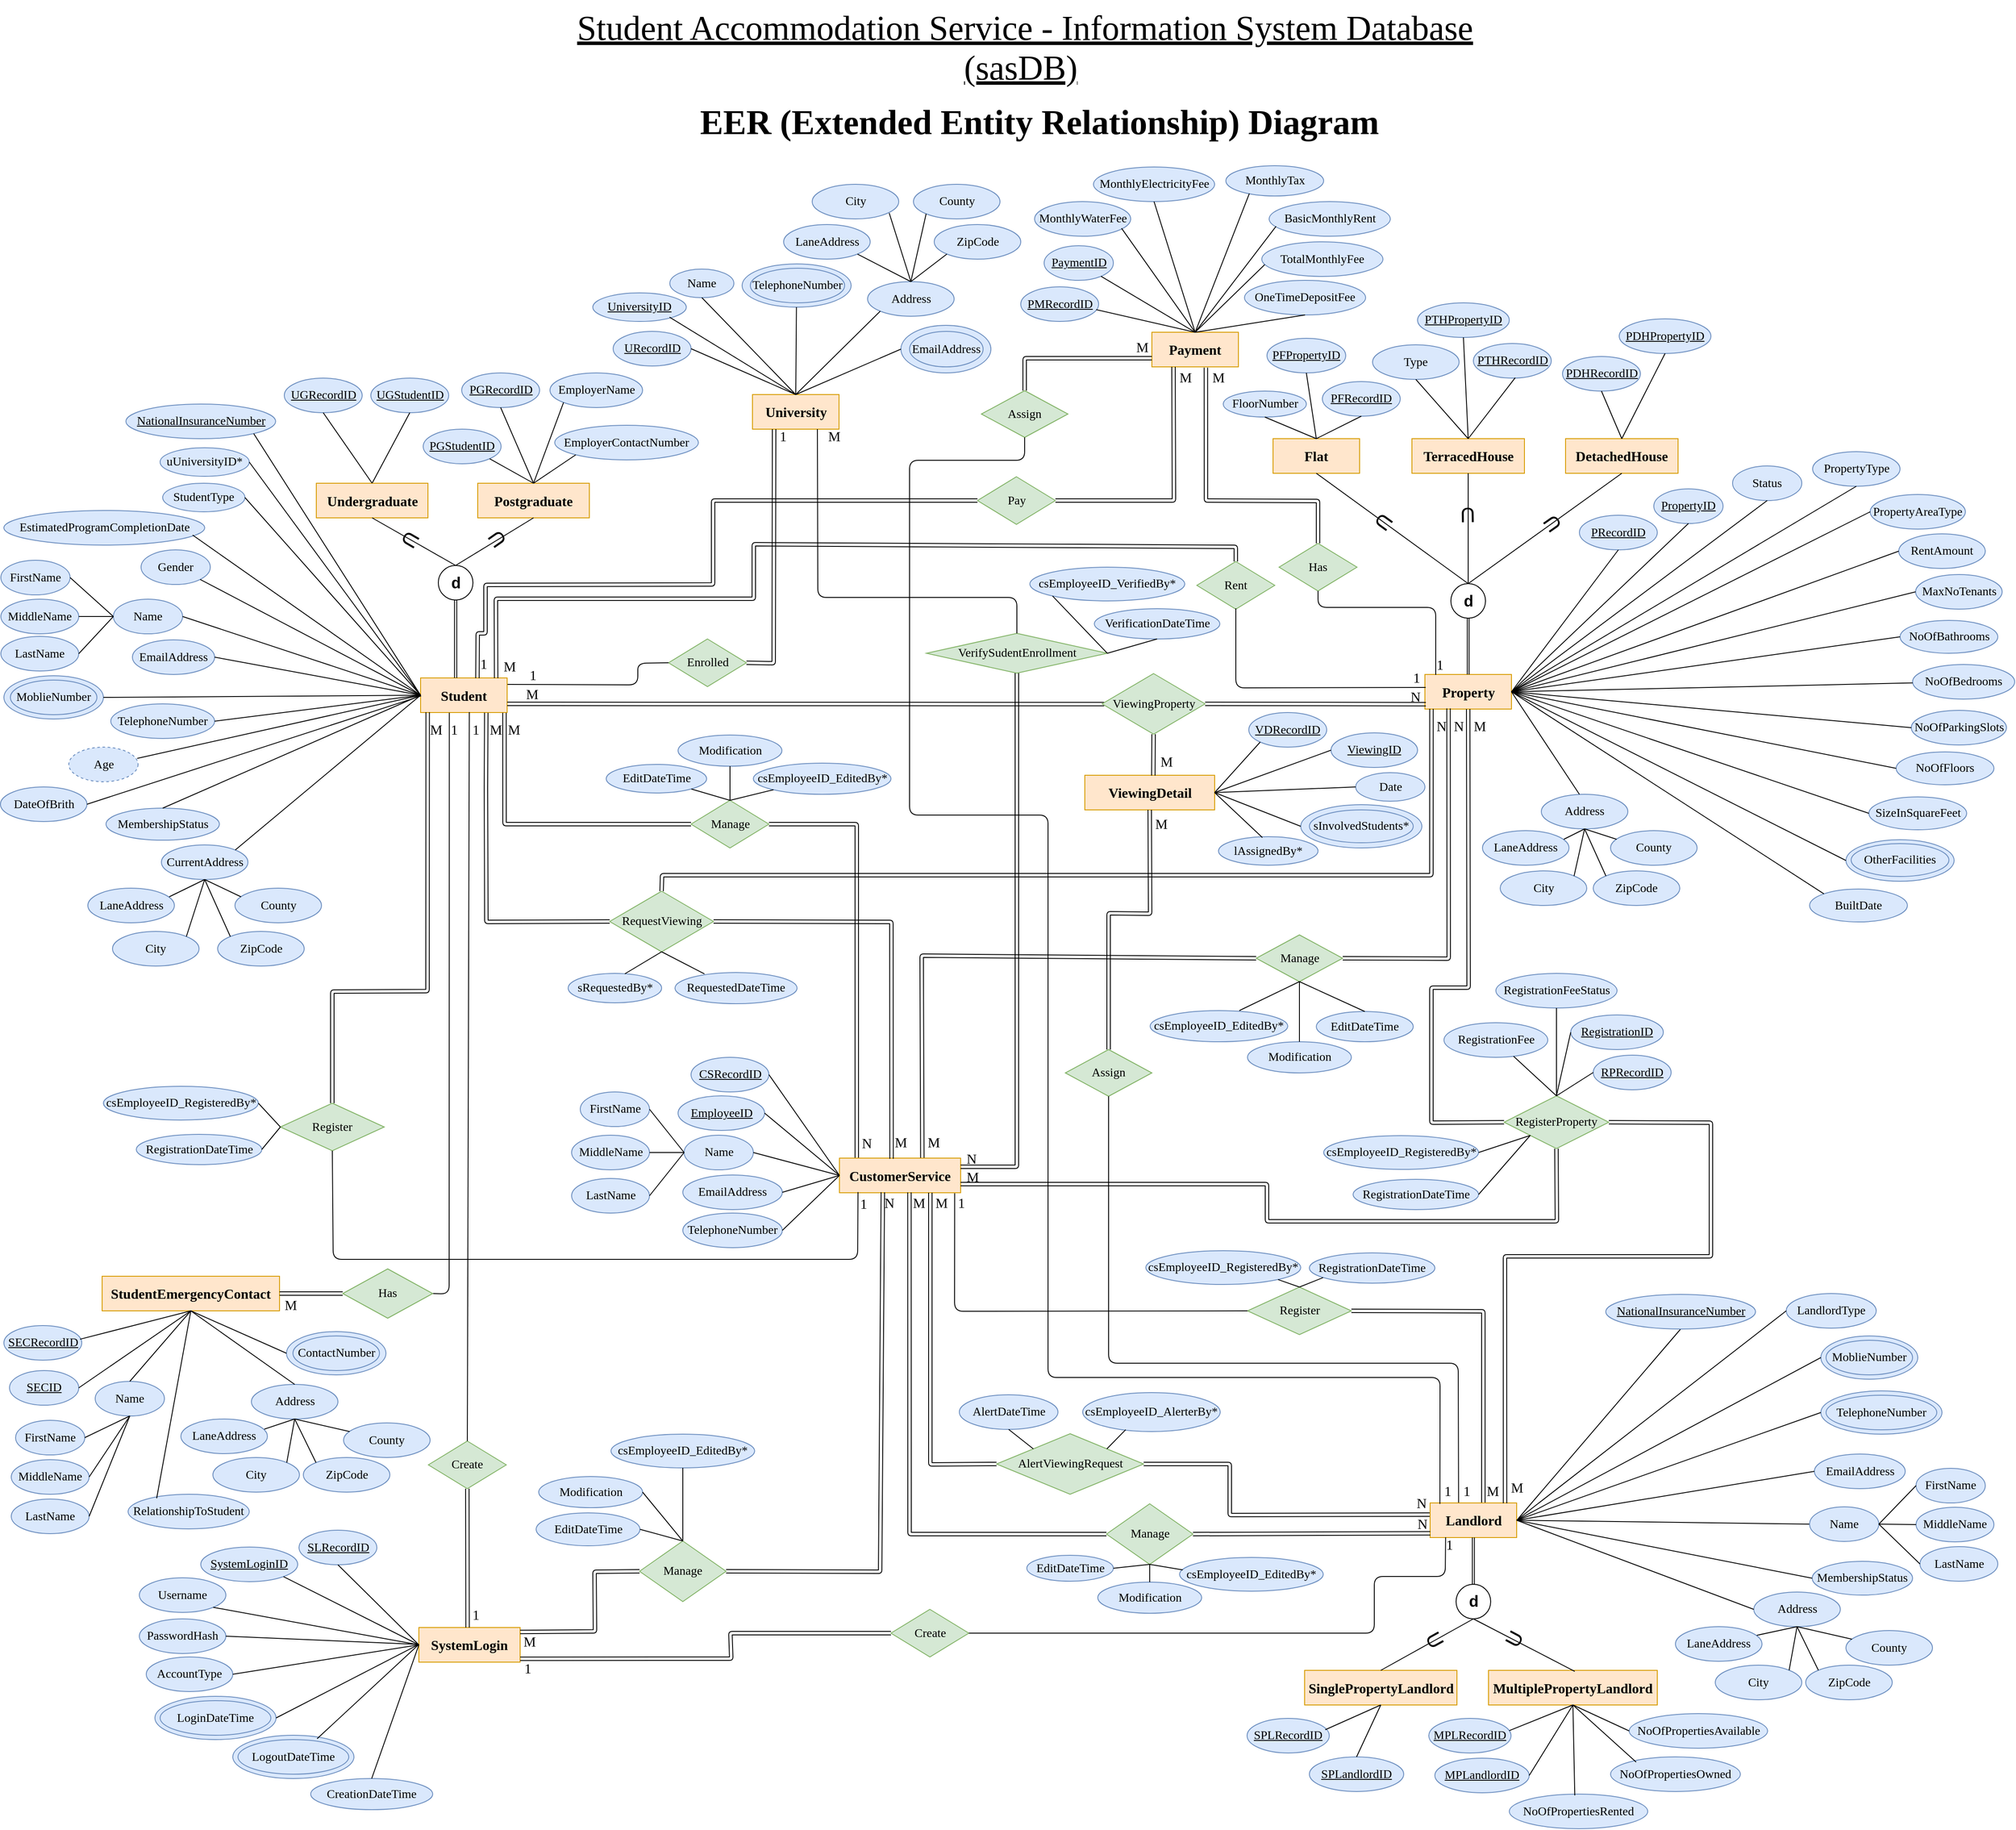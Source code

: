 <mxfile version="12.2.2" type="device" pages="1"><diagram id="kXGCM-5FtGF2lg_pmqfc" name="Page-1"><mxGraphModel dx="1209" dy="2949" grid="1" gridSize="10" guides="1" tooltips="1" connect="1" arrows="1" fold="1" page="1" pageScale="1" pageWidth="2380" pageHeight="2140" math="0" shadow="0"><root><mxCell id="0"/><mxCell id="1" parent="0"/><mxCell id="WSW9ZvhsZQWxjUt-8F2--2" value="Student" style="rounded=0;whiteSpace=wrap;html=1;fontFamily=Times New Roman;fontSize=16;fillColor=#ffe6cc;strokeColor=#d79b00;fontStyle=1" parent="1" vertex="1"><mxGeometry x="515" y="-1348.5" width="100" height="40" as="geometry"/></mxCell><mxCell id="WSW9ZvhsZQWxjUt-8F2--3" value="&lt;u style=&quot;font-size: 14px&quot;&gt;UGStudentID&lt;/u&gt;" style="ellipse;whiteSpace=wrap;html=1;fontFamily=Times New Roman;fontSize=14;fillColor=#dae8fc;strokeColor=#6c8ebf;" parent="1" vertex="1"><mxGeometry x="457.5" y="-1695" width="90" height="40" as="geometry"/></mxCell><mxCell id="WSW9ZvhsZQWxjUt-8F2--4" value="EmailAddress" style="ellipse;whiteSpace=wrap;html=1;fontFamily=Times New Roman;fontSize=14;fillColor=#dae8fc;strokeColor=#6c8ebf;" parent="1" vertex="1"><mxGeometry x="182" y="-1392.5" width="95" height="40" as="geometry"/></mxCell><mxCell id="WSW9ZvhsZQWxjUt-8F2--5" value="" style="ellipse;whiteSpace=wrap;html=1;fontFamily=Times New Roman;fontSize=12;fillColor=#dae8fc;strokeColor=#6c8ebf;" parent="1" vertex="1"><mxGeometry x="33.5" y="-1351" width="115" height="50" as="geometry"/></mxCell><mxCell id="WSW9ZvhsZQWxjUt-8F2--6" value="TelephoneNumber" style="ellipse;whiteSpace=wrap;html=1;fontFamily=Times New Roman;fontSize=14;fillColor=#dae8fc;strokeColor=#6c8ebf;" parent="1" vertex="1"><mxGeometry x="157" y="-1318.5" width="120" height="40" as="geometry"/></mxCell><mxCell id="WSW9ZvhsZQWxjUt-8F2--7" value="DateOfBrith" style="ellipse;whiteSpace=wrap;html=1;fontFamily=Times New Roman;fontSize=14;fillColor=#dae8fc;strokeColor=#6c8ebf;" parent="1" vertex="1"><mxGeometry x="29.5" y="-1222.5" width="100" height="40" as="geometry"/></mxCell><mxCell id="WSW9ZvhsZQWxjUt-8F2--8" value="CurrentAddress" style="ellipse;whiteSpace=wrap;html=1;fontFamily=Times New Roman;fontSize=14;fillColor=#dae8fc;strokeColor=#6c8ebf;" parent="1" vertex="1"><mxGeometry x="215.5" y="-1155.5" width="100" height="40" as="geometry"/></mxCell><mxCell id="WSW9ZvhsZQWxjUt-8F2--10" value="LaneAddress" style="ellipse;whiteSpace=wrap;html=1;fontFamily=Times New Roman;fontSize=14;fillColor=#dae8fc;strokeColor=#6c8ebf;" parent="1" vertex="1"><mxGeometry x="130.5" y="-1105.5" width="100" height="40" as="geometry"/></mxCell><mxCell id="WSW9ZvhsZQWxjUt-8F2--11" value="City" style="ellipse;whiteSpace=wrap;html=1;fontFamily=Times New Roman;fontSize=14;fillColor=#dae8fc;strokeColor=#6c8ebf;" parent="1" vertex="1"><mxGeometry x="159" y="-1055.5" width="100" height="40" as="geometry"/></mxCell><mxCell id="WSW9ZvhsZQWxjUt-8F2--12" value="ZipCode" style="ellipse;whiteSpace=wrap;html=1;fontFamily=Times New Roman;fontSize=14;fillColor=#dae8fc;strokeColor=#6c8ebf;" parent="1" vertex="1"><mxGeometry x="280.5" y="-1055.5" width="100" height="40" as="geometry"/></mxCell><mxCell id="WSW9ZvhsZQWxjUt-8F2--13" value="County" style="ellipse;whiteSpace=wrap;html=1;fontFamily=Times New Roman;fontSize=14;fillColor=#dae8fc;strokeColor=#6c8ebf;" parent="1" vertex="1"><mxGeometry x="300.5" y="-1105.5" width="100" height="40" as="geometry"/></mxCell><mxCell id="WSW9ZvhsZQWxjUt-8F2--14" value="" style="endArrow=none;html=1;fontFamily=Times New Roman;fontSize=14;exitX=0.94;exitY=0.25;exitDx=0;exitDy=0;exitPerimeter=0;entryX=0.5;entryY=1;entryDx=0;entryDy=0;" parent="1" source="WSW9ZvhsZQWxjUt-8F2--10" target="WSW9ZvhsZQWxjUt-8F2--8" edge="1"><mxGeometry width="50" height="50" relative="1" as="geometry"><mxPoint x="210.5" y="-1115.5" as="sourcePoint"/><mxPoint x="260.5" y="-1165.5" as="targetPoint"/></mxGeometry></mxCell><mxCell id="WSW9ZvhsZQWxjUt-8F2--15" value="" style="endArrow=none;html=1;fontFamily=Times New Roman;fontSize=14;exitX=1;exitY=0;exitDx=0;exitDy=0;entryX=0.5;entryY=1;entryDx=0;entryDy=0;" parent="1" source="WSW9ZvhsZQWxjUt-8F2--11" target="WSW9ZvhsZQWxjUt-8F2--8" edge="1"><mxGeometry width="50" height="50" relative="1" as="geometry"><mxPoint x="260.5" y="-1045.5" as="sourcePoint"/><mxPoint x="310.5" y="-1095.5" as="targetPoint"/></mxGeometry></mxCell><mxCell id="WSW9ZvhsZQWxjUt-8F2--16" value="" style="endArrow=none;html=1;fontFamily=Times New Roman;fontSize=14;exitX=0;exitY=0;exitDx=0;exitDy=0;entryX=0.5;entryY=1;entryDx=0;entryDy=0;" parent="1" source="WSW9ZvhsZQWxjUt-8F2--12" target="WSW9ZvhsZQWxjUt-8F2--8" edge="1"><mxGeometry width="50" height="50" relative="1" as="geometry"><mxPoint x="160.5" y="-1075.5" as="sourcePoint"/><mxPoint x="210.5" y="-1125.5" as="targetPoint"/></mxGeometry></mxCell><mxCell id="WSW9ZvhsZQWxjUt-8F2--17" value="" style="endArrow=none;html=1;fontFamily=Times New Roman;fontSize=14;exitX=0.07;exitY=0.25;exitDx=0;exitDy=0;exitPerimeter=0;entryX=0.5;entryY=1;entryDx=0;entryDy=0;" parent="1" source="WSW9ZvhsZQWxjUt-8F2--13" target="WSW9ZvhsZQWxjUt-8F2--8" edge="1"><mxGeometry width="50" height="50" relative="1" as="geometry"><mxPoint x="30.5" y="-1105.5" as="sourcePoint"/><mxPoint x="80.5" y="-1155.5" as="targetPoint"/></mxGeometry></mxCell><mxCell id="WSW9ZvhsZQWxjUt-8F2--18" value="Age" style="ellipse;whiteSpace=wrap;html=1;fontFamily=Times New Roman;fontSize=14;dashed=1;fillColor=#dae8fc;strokeColor=#6c8ebf;" parent="1" vertex="1"><mxGeometry x="108.5" y="-1268.5" width="80" height="40" as="geometry"/></mxCell><mxCell id="WSW9ZvhsZQWxjUt-8F2--19" value="Name" style="ellipse;whiteSpace=wrap;html=1;fontFamily=Times New Roman;fontSize=14;fillColor=#dae8fc;strokeColor=#6c8ebf;" parent="1" vertex="1"><mxGeometry x="160" y="-1439.5" width="80" height="40" as="geometry"/></mxCell><mxCell id="WSW9ZvhsZQWxjUt-8F2--20" value="FirstName" style="ellipse;whiteSpace=wrap;html=1;fontFamily=Times New Roman;fontSize=14;fillColor=#dae8fc;strokeColor=#6c8ebf;" parent="1" vertex="1"><mxGeometry x="30" y="-1484.5" width="80" height="40" as="geometry"/></mxCell><mxCell id="WSW9ZvhsZQWxjUt-8F2--21" value="MiddleName" style="ellipse;whiteSpace=wrap;html=1;fontFamily=Times New Roman;fontSize=14;fillColor=#dae8fc;strokeColor=#6c8ebf;" parent="1" vertex="1"><mxGeometry x="30" y="-1439.5" width="90" height="40" as="geometry"/></mxCell><mxCell id="WSW9ZvhsZQWxjUt-8F2--22" value="LastName" style="ellipse;whiteSpace=wrap;html=1;fontFamily=Times New Roman;fontSize=14;fillColor=#dae8fc;strokeColor=#6c8ebf;" parent="1" vertex="1"><mxGeometry x="30" y="-1396.5" width="90" height="40" as="geometry"/></mxCell><mxCell id="WSW9ZvhsZQWxjUt-8F2--23" value="" style="endArrow=none;html=1;fontFamily=Times New Roman;fontSize=14;entryX=1;entryY=0.5;entryDx=0;entryDy=0;exitX=0;exitY=0.5;exitDx=0;exitDy=0;" parent="1" source="WSW9ZvhsZQWxjUt-8F2--19" target="WSW9ZvhsZQWxjUt-8F2--20" edge="1"><mxGeometry width="50" height="50" relative="1" as="geometry"><mxPoint x="269.5" y="-1322" as="sourcePoint"/><mxPoint x="319.5" y="-1372" as="targetPoint"/></mxGeometry></mxCell><mxCell id="WSW9ZvhsZQWxjUt-8F2--24" value="" style="endArrow=none;html=1;fontFamily=Times New Roman;fontSize=14;entryX=1;entryY=0.5;entryDx=0;entryDy=0;exitX=0;exitY=0.5;exitDx=0;exitDy=0;" parent="1" source="WSW9ZvhsZQWxjUt-8F2--19" target="WSW9ZvhsZQWxjUt-8F2--21" edge="1"><mxGeometry width="50" height="50" relative="1" as="geometry"><mxPoint x="179.5" y="-1272" as="sourcePoint"/><mxPoint x="229.5" y="-1322" as="targetPoint"/></mxGeometry></mxCell><mxCell id="WSW9ZvhsZQWxjUt-8F2--25" value="" style="endArrow=none;html=1;fontFamily=Times New Roman;fontSize=14;entryX=1;entryY=0.5;entryDx=0;entryDy=0;exitX=0;exitY=0.5;exitDx=0;exitDy=0;" parent="1" source="WSW9ZvhsZQWxjUt-8F2--19" target="WSW9ZvhsZQWxjUt-8F2--22" edge="1"><mxGeometry width="50" height="50" relative="1" as="geometry"><mxPoint x="217" y="-1422.0" as="sourcePoint"/><mxPoint x="245.241" y="-1437.831" as="targetPoint"/></mxGeometry></mxCell><mxCell id="WSW9ZvhsZQWxjUt-8F2--26" value="Gender" style="ellipse;whiteSpace=wrap;html=1;fontFamily=Times New Roman;fontSize=14;fillColor=#dae8fc;strokeColor=#6c8ebf;" parent="1" vertex="1"><mxGeometry x="192" y="-1496.5" width="80" height="40" as="geometry"/></mxCell><mxCell id="WSW9ZvhsZQWxjUt-8F2--27" value="&lt;span style=&quot;font-size: 14px ; white-space: normal&quot;&gt;MoblieNumber&lt;/span&gt;" style="ellipse;whiteSpace=wrap;html=1;fontFamily=Times New Roman;fontSize=14;fillColor=#dae8fc;strokeColor=#6c8ebf;" parent="1" vertex="1"><mxGeometry x="41" y="-1346" width="100" height="40" as="geometry"/></mxCell><mxCell id="WSW9ZvhsZQWxjUt-8F2--29" value="" style="endArrow=none;html=1;fontFamily=Times New Roman;fontSize=14;exitX=0;exitY=0.5;exitDx=0;exitDy=0;entryX=1;entryY=0.5;entryDx=0;entryDy=0;" parent="1" source="WSW9ZvhsZQWxjUt-8F2--2" target="WSW9ZvhsZQWxjUt-8F2--19" edge="1"><mxGeometry width="50" height="50" relative="1" as="geometry"><mxPoint x="575" y="-1371" as="sourcePoint"/><mxPoint x="625" y="-1421" as="targetPoint"/></mxGeometry></mxCell><mxCell id="WSW9ZvhsZQWxjUt-8F2--30" value="" style="endArrow=none;html=1;fontFamily=Times New Roman;fontSize=14;entryX=1;entryY=1;entryDx=0;entryDy=0;exitX=0;exitY=0.5;exitDx=0;exitDy=0;" parent="1" source="WSW9ZvhsZQWxjUt-8F2--2" target="WSW9ZvhsZQWxjUt-8F2--26" edge="1"><mxGeometry width="50" height="50" relative="1" as="geometry"><mxPoint x="575" y="-1341" as="sourcePoint"/><mxPoint x="625" y="-1391" as="targetPoint"/></mxGeometry></mxCell><mxCell id="WSW9ZvhsZQWxjUt-8F2--31" value="" style="endArrow=none;html=1;fontFamily=Times New Roman;fontSize=14;exitX=0;exitY=0.5;exitDx=0;exitDy=0;entryX=0.988;entryY=0.325;entryDx=0;entryDy=0;entryPerimeter=0;" parent="1" source="WSW9ZvhsZQWxjUt-8F2--2" target="WSW9ZvhsZQWxjUt-8F2--18" edge="1"><mxGeometry width="50" height="50" relative="1" as="geometry"><mxPoint x="545" y="-1281" as="sourcePoint"/><mxPoint x="445" y="-1271" as="targetPoint"/></mxGeometry></mxCell><mxCell id="WSW9ZvhsZQWxjUt-8F2--32" value="" style="endArrow=none;html=1;fontFamily=Times New Roman;fontSize=14;entryX=0.5;entryY=0;entryDx=0;entryDy=0;exitX=0.5;exitY=1;exitDx=0;exitDy=0;" parent="1" source="WSW9ZvhsZQWxjUt-8F2--3" target="VG5YNKY9kz0iymTKeV5m-85" edge="1"><mxGeometry width="50" height="50" relative="1" as="geometry"><mxPoint x="505.5" y="-1261" as="sourcePoint"/><mxPoint x="555.5" y="-1311" as="targetPoint"/></mxGeometry></mxCell><mxCell id="WSW9ZvhsZQWxjUt-8F2--33" value="" style="endArrow=none;html=1;fontFamily=Times New Roman;fontSize=14;exitX=1;exitY=0.5;exitDx=0;exitDy=0;entryX=0;entryY=0.5;entryDx=0;entryDy=0;" parent="1" source="WSW9ZvhsZQWxjUt-8F2--4" target="WSW9ZvhsZQWxjUt-8F2--2" edge="1"><mxGeometry width="50" height="50" relative="1" as="geometry"><mxPoint x="525" y="-1211" as="sourcePoint"/><mxPoint x="565" y="-1341" as="targetPoint"/></mxGeometry></mxCell><mxCell id="WSW9ZvhsZQWxjUt-8F2--34" value="" style="endArrow=none;html=1;fontFamily=Times New Roman;fontSize=14;exitX=1;exitY=0.5;exitDx=0;exitDy=0;entryX=0;entryY=0.5;entryDx=0;entryDy=0;" parent="1" source="WSW9ZvhsZQWxjUt-8F2--5" target="WSW9ZvhsZQWxjUt-8F2--2" edge="1"><mxGeometry width="50" height="50" relative="1" as="geometry"><mxPoint x="535" y="-1211" as="sourcePoint"/><mxPoint x="585" y="-1261" as="targetPoint"/></mxGeometry></mxCell><mxCell id="WSW9ZvhsZQWxjUt-8F2--35" value="" style="endArrow=none;html=1;fontFamily=Times New Roman;fontSize=14;exitX=1;exitY=0.5;exitDx=0;exitDy=0;entryX=0;entryY=0.5;entryDx=0;entryDy=0;" parent="1" source="WSW9ZvhsZQWxjUt-8F2--6" target="WSW9ZvhsZQWxjUt-8F2--2" edge="1"><mxGeometry width="50" height="50" relative="1" as="geometry"><mxPoint x="465" y="-1241" as="sourcePoint"/><mxPoint x="575" y="-1281" as="targetPoint"/></mxGeometry></mxCell><mxCell id="WSW9ZvhsZQWxjUt-8F2--36" value="" style="endArrow=none;html=1;fontFamily=Times New Roman;fontSize=14;exitX=1;exitY=0.5;exitDx=0;exitDy=0;entryX=0.006;entryY=0.52;entryDx=0;entryDy=0;entryPerimeter=0;" parent="1" source="WSW9ZvhsZQWxjUt-8F2--7" target="WSW9ZvhsZQWxjUt-8F2--2" edge="1"><mxGeometry width="50" height="50" relative="1" as="geometry"><mxPoint x="575" y="-1241" as="sourcePoint"/><mxPoint x="515.5" y="-1331" as="targetPoint"/></mxGeometry></mxCell><mxCell id="WSW9ZvhsZQWxjUt-8F2--37" value="" style="endArrow=none;html=1;fontFamily=Times New Roman;fontSize=14;exitX=1;exitY=0;exitDx=0;exitDy=0;entryX=0;entryY=0.5;entryDx=0;entryDy=0;" parent="1" source="WSW9ZvhsZQWxjUt-8F2--8" target="WSW9ZvhsZQWxjUt-8F2--2" edge="1"><mxGeometry width="50" height="50" relative="1" as="geometry"><mxPoint x="405" y="-1151" as="sourcePoint"/><mxPoint x="455" y="-1201" as="targetPoint"/></mxGeometry></mxCell><mxCell id="WSW9ZvhsZQWxjUt-8F2--38" value="Manage" style="rhombus;whiteSpace=wrap;html=1;fontFamily=Times New Roman;fontSize=14;fillColor=#d5e8d4;strokeColor=#82b366;" parent="1" vertex="1"><mxGeometry x="768" y="-351" width="100" height="70" as="geometry"/></mxCell><mxCell id="WSW9ZvhsZQWxjUt-8F2--39" value="Property" style="rounded=0;whiteSpace=wrap;html=1;fontFamily=Times New Roman;fontSize=16;fillColor=#ffe6cc;strokeColor=#d79b00;fontStyle=1" parent="1" vertex="1"><mxGeometry x="1675.5" y="-1352.5" width="100" height="40" as="geometry"/></mxCell><mxCell id="WSW9ZvhsZQWxjUt-8F2--41" value="Status" style="ellipse;whiteSpace=wrap;html=1;fontFamily=Times New Roman;fontSize=14;fillColor=#dae8fc;strokeColor=#6c8ebf;" parent="1" vertex="1"><mxGeometry x="2031" y="-1593.5" width="80" height="40" as="geometry"/></mxCell><mxCell id="WSW9ZvhsZQWxjUt-8F2--43" value="&lt;u&gt;PFPropertyID&lt;/u&gt;" style="ellipse;whiteSpace=wrap;html=1;fontFamily=Times New Roman;fontSize=14;fillColor=#dae8fc;strokeColor=#6c8ebf;" parent="1" vertex="1"><mxGeometry x="1493" y="-1741" width="91" height="40" as="geometry"/></mxCell><mxCell id="WSW9ZvhsZQWxjUt-8F2--45" value="Address" style="ellipse;whiteSpace=wrap;html=1;fontFamily=Times New Roman;fontSize=14;fillColor=#dae8fc;strokeColor=#6c8ebf;" parent="1" vertex="1"><mxGeometry x="1810" y="-1214" width="100" height="40" as="geometry"/></mxCell><mxCell id="WSW9ZvhsZQWxjUt-8F2--46" value="LaneAddress" style="ellipse;whiteSpace=wrap;html=1;fontFamily=Times New Roman;fontSize=14;fillColor=#dae8fc;strokeColor=#6c8ebf;" parent="1" vertex="1"><mxGeometry x="1742" y="-1172" width="100" height="40" as="geometry"/></mxCell><mxCell id="WSW9ZvhsZQWxjUt-8F2--47" value="City" style="ellipse;whiteSpace=wrap;html=1;fontFamily=Times New Roman;fontSize=14;fillColor=#dae8fc;strokeColor=#6c8ebf;" parent="1" vertex="1"><mxGeometry x="1762.5" y="-1125.5" width="100" height="40" as="geometry"/></mxCell><mxCell id="WSW9ZvhsZQWxjUt-8F2--48" value="ZipCode" style="ellipse;whiteSpace=wrap;html=1;fontFamily=Times New Roman;fontSize=14;fillColor=#dae8fc;strokeColor=#6c8ebf;" parent="1" vertex="1"><mxGeometry x="1870" y="-1125.5" width="100" height="40" as="geometry"/></mxCell><mxCell id="WSW9ZvhsZQWxjUt-8F2--49" value="County" style="ellipse;whiteSpace=wrap;html=1;fontFamily=Times New Roman;fontSize=14;fillColor=#dae8fc;strokeColor=#6c8ebf;" parent="1" vertex="1"><mxGeometry x="1890" y="-1172" width="100" height="40" as="geometry"/></mxCell><mxCell id="WSW9ZvhsZQWxjUt-8F2--50" value="" style="endArrow=none;html=1;fontFamily=Times New Roman;fontSize=14;exitX=0.94;exitY=0.25;exitDx=0;exitDy=0;exitPerimeter=0;entryX=0.5;entryY=1;entryDx=0;entryDy=0;" parent="1" source="WSW9ZvhsZQWxjUt-8F2--46" target="WSW9ZvhsZQWxjUt-8F2--45" edge="1"><mxGeometry width="50" height="50" relative="1" as="geometry"><mxPoint x="1805" y="-1174" as="sourcePoint"/><mxPoint x="1855" y="-1224" as="targetPoint"/></mxGeometry></mxCell><mxCell id="WSW9ZvhsZQWxjUt-8F2--51" value="" style="endArrow=none;html=1;fontFamily=Times New Roman;fontSize=14;exitX=1;exitY=0;exitDx=0;exitDy=0;entryX=0.5;entryY=1;entryDx=0;entryDy=0;" parent="1" source="WSW9ZvhsZQWxjUt-8F2--47" target="WSW9ZvhsZQWxjUt-8F2--45" edge="1"><mxGeometry width="50" height="50" relative="1" as="geometry"><mxPoint x="1855" y="-1104" as="sourcePoint"/><mxPoint x="1905" y="-1154" as="targetPoint"/></mxGeometry></mxCell><mxCell id="WSW9ZvhsZQWxjUt-8F2--52" value="" style="endArrow=none;html=1;fontFamily=Times New Roman;fontSize=14;exitX=0;exitY=0;exitDx=0;exitDy=0;entryX=0.5;entryY=1;entryDx=0;entryDy=0;" parent="1" source="WSW9ZvhsZQWxjUt-8F2--48" target="WSW9ZvhsZQWxjUt-8F2--45" edge="1"><mxGeometry width="50" height="50" relative="1" as="geometry"><mxPoint x="1755" y="-1134" as="sourcePoint"/><mxPoint x="1805" y="-1184" as="targetPoint"/></mxGeometry></mxCell><mxCell id="WSW9ZvhsZQWxjUt-8F2--53" value="" style="endArrow=none;html=1;fontFamily=Times New Roman;fontSize=14;exitX=0.07;exitY=0.25;exitDx=0;exitDy=0;exitPerimeter=0;entryX=0.5;entryY=1;entryDx=0;entryDy=0;" parent="1" source="WSW9ZvhsZQWxjUt-8F2--49" target="WSW9ZvhsZQWxjUt-8F2--45" edge="1"><mxGeometry width="50" height="50" relative="1" as="geometry"><mxPoint x="1625" y="-1164" as="sourcePoint"/><mxPoint x="1675" y="-1214" as="targetPoint"/></mxGeometry></mxCell><mxCell id="WSW9ZvhsZQWxjUt-8F2--55" value="RentAmount" style="ellipse;whiteSpace=wrap;html=1;fontFamily=Times New Roman;fontSize=14;fillColor=#dae8fc;strokeColor=#6c8ebf;" parent="1" vertex="1"><mxGeometry x="2223" y="-1515" width="100" height="40" as="geometry"/></mxCell><mxCell id="WSW9ZvhsZQWxjUt-8F2--56" value="MaxNoTenants" style="ellipse;whiteSpace=wrap;html=1;fontFamily=Times New Roman;fontSize=14;fillColor=#dae8fc;strokeColor=#6c8ebf;" parent="1" vertex="1"><mxGeometry x="2242.5" y="-1468" width="100" height="40" as="geometry"/></mxCell><mxCell id="WSW9ZvhsZQWxjUt-8F2--58" value="" style="endArrow=none;html=1;fontFamily=Times New Roman;fontSize=16;entryX=0.5;entryY=1;entryDx=0;entryDy=0;exitX=0.5;exitY=0;exitDx=0;exitDy=0;" parent="1" source="VG5YNKY9kz0iymTKeV5m-31" target="WSW9ZvhsZQWxjUt-8F2--43" edge="1"><mxGeometry width="50" height="50" relative="1" as="geometry"><mxPoint x="1573" y="-1516.5" as="sourcePoint"/><mxPoint x="1790.216" y="-1403.358" as="targetPoint"/></mxGeometry></mxCell><mxCell id="WSW9ZvhsZQWxjUt-8F2--59" value="" style="endArrow=none;html=1;fontFamily=Times New Roman;fontSize=16;entryX=0.5;entryY=1;entryDx=0;entryDy=0;exitX=1;exitY=0.5;exitDx=0;exitDy=0;" parent="1" source="WSW9ZvhsZQWxjUt-8F2--39" target="WSW9ZvhsZQWxjUt-8F2--41" edge="1"><mxGeometry width="50" height="50" relative="1" as="geometry"><mxPoint x="1645.5" y="-1192.5" as="sourcePoint"/><mxPoint x="1695.5" y="-1242.5" as="targetPoint"/></mxGeometry></mxCell><mxCell id="WSW9ZvhsZQWxjUt-8F2--61" value="" style="endArrow=none;html=1;fontFamily=Times New Roman;fontSize=16;entryX=0.44;entryY=0;entryDx=0;entryDy=0;entryPerimeter=0;exitX=1;exitY=0.5;exitDx=0;exitDy=0;" parent="1" source="WSW9ZvhsZQWxjUt-8F2--39" target="WSW9ZvhsZQWxjUt-8F2--45" edge="1"><mxGeometry width="50" height="50" relative="1" as="geometry"><mxPoint x="1805" y="-1290" as="sourcePoint"/><mxPoint x="1705" y="-1260" as="targetPoint"/></mxGeometry></mxCell><mxCell id="WSW9ZvhsZQWxjUt-8F2--62" value="" style="endArrow=none;html=1;fontFamily=Times New Roman;fontSize=16;entryX=0;entryY=0.5;entryDx=0;entryDy=0;exitX=1;exitY=0.5;exitDx=0;exitDy=0;" parent="1" source="WSW9ZvhsZQWxjUt-8F2--39" target="WSW9ZvhsZQWxjUt-8F2--55" edge="1"><mxGeometry width="50" height="50" relative="1" as="geometry"><mxPoint x="1575.5" y="-1242.5" as="sourcePoint"/><mxPoint x="1625.5" y="-1292.5" as="targetPoint"/></mxGeometry></mxCell><mxCell id="WSW9ZvhsZQWxjUt-8F2--63" value="" style="endArrow=none;html=1;fontFamily=Times New Roman;fontSize=16;exitX=1;exitY=0.5;exitDx=0;exitDy=0;entryX=0;entryY=0.5;entryDx=0;entryDy=0;" parent="1" source="WSW9ZvhsZQWxjUt-8F2--39" target="WSW9ZvhsZQWxjUt-8F2--56" edge="1"><mxGeometry width="50" height="50" relative="1" as="geometry"><mxPoint x="1805" y="-1290" as="sourcePoint"/><mxPoint x="1875" y="-1290" as="targetPoint"/></mxGeometry></mxCell><mxCell id="WSW9ZvhsZQWxjUt-8F2--89" value="Landlord" style="rounded=0;whiteSpace=wrap;html=1;fontFamily=Times New Roman;fontSize=16;fillColor=#ffe6cc;strokeColor=#d79b00;fontStyle=1" parent="1" vertex="1"><mxGeometry x="1681.5" y="-395" width="100" height="40" as="geometry"/></mxCell><mxCell id="WSW9ZvhsZQWxjUt-8F2--90" value="&lt;u&gt;MPLandlordID&lt;/u&gt;" style="ellipse;whiteSpace=wrap;html=1;fontFamily=Times New Roman;fontSize=14;fillColor=#dae8fc;strokeColor=#6c8ebf;" parent="1" vertex="1"><mxGeometry x="1687" y="-100" width="109" height="40" as="geometry"/></mxCell><mxCell id="WSW9ZvhsZQWxjUt-8F2--93" value="" style="ellipse;whiteSpace=wrap;html=1;fontFamily=Times New Roman;fontSize=12;fillColor=#dae8fc;strokeColor=#6c8ebf;" parent="1" vertex="1"><mxGeometry x="2133" y="-588" width="112" height="50" as="geometry"/></mxCell><mxCell id="WSW9ZvhsZQWxjUt-8F2--95" value="&lt;span style=&quot;font-size: 14px ; white-space: normal&quot;&gt;MoblieNumber&lt;/span&gt;" style="ellipse;whiteSpace=wrap;html=1;fontFamily=Times New Roman;fontSize=14;fillColor=#dae8fc;strokeColor=#6c8ebf;" parent="1" vertex="1"><mxGeometry x="2139" y="-583" width="100" height="40" as="geometry"/></mxCell><mxCell id="WSW9ZvhsZQWxjUt-8F2--96" value="" style="ellipse;whiteSpace=wrap;html=1;fontFamily=Times New Roman;fontSize=12;fillColor=#dae8fc;strokeColor=#6c8ebf;" parent="1" vertex="1"><mxGeometry x="2133" y="-524.5" width="140" height="50" as="geometry"/></mxCell><mxCell id="WSW9ZvhsZQWxjUt-8F2--97" value="TelephoneNumber" style="ellipse;whiteSpace=wrap;html=1;fontFamily=Times New Roman;fontSize=14;fillColor=#dae8fc;strokeColor=#6c8ebf;" parent="1" vertex="1"><mxGeometry x="2139" y="-519.5" width="128" height="40" as="geometry"/></mxCell><mxCell id="WSW9ZvhsZQWxjUt-8F2--98" value="Address" style="ellipse;whiteSpace=wrap;html=1;fontFamily=Times New Roman;fontSize=14;fillColor=#dae8fc;strokeColor=#6c8ebf;" parent="1" vertex="1"><mxGeometry x="2055.5" y="-292" width="100" height="40" as="geometry"/></mxCell><mxCell id="WSW9ZvhsZQWxjUt-8F2--99" value="LaneAddress" style="ellipse;whiteSpace=wrap;html=1;fontFamily=Times New Roman;fontSize=14;fillColor=#dae8fc;strokeColor=#6c8ebf;" parent="1" vertex="1"><mxGeometry x="1965" y="-252" width="100" height="40" as="geometry"/></mxCell><mxCell id="WSW9ZvhsZQWxjUt-8F2--100" value="City" style="ellipse;whiteSpace=wrap;html=1;fontFamily=Times New Roman;fontSize=14;fillColor=#dae8fc;strokeColor=#6c8ebf;" parent="1" vertex="1"><mxGeometry x="2011" y="-207.5" width="100" height="40" as="geometry"/></mxCell><mxCell id="WSW9ZvhsZQWxjUt-8F2--101" value="ZipCode" style="ellipse;whiteSpace=wrap;html=1;fontFamily=Times New Roman;fontSize=14;fillColor=#dae8fc;strokeColor=#6c8ebf;" parent="1" vertex="1"><mxGeometry x="2115.5" y="-207.5" width="100" height="40" as="geometry"/></mxCell><mxCell id="WSW9ZvhsZQWxjUt-8F2--102" value="County" style="ellipse;whiteSpace=wrap;html=1;fontFamily=Times New Roman;fontSize=14;fillColor=#dae8fc;strokeColor=#6c8ebf;" parent="1" vertex="1"><mxGeometry x="2162" y="-247.5" width="100" height="40" as="geometry"/></mxCell><mxCell id="WSW9ZvhsZQWxjUt-8F2--103" value="" style="endArrow=none;html=1;fontFamily=Times New Roman;fontSize=14;exitX=0.94;exitY=0.25;exitDx=0;exitDy=0;exitPerimeter=0;entryX=0.5;entryY=1;entryDx=0;entryDy=0;" parent="1" source="WSW9ZvhsZQWxjUt-8F2--99" target="WSW9ZvhsZQWxjUt-8F2--98" edge="1"><mxGeometry width="50" height="50" relative="1" as="geometry"><mxPoint x="2050.5" y="-252" as="sourcePoint"/><mxPoint x="2100.5" y="-302" as="targetPoint"/></mxGeometry></mxCell><mxCell id="WSW9ZvhsZQWxjUt-8F2--104" value="" style="endArrow=none;html=1;fontFamily=Times New Roman;fontSize=14;exitX=1;exitY=0;exitDx=0;exitDy=0;entryX=0.5;entryY=1;entryDx=0;entryDy=0;" parent="1" source="WSW9ZvhsZQWxjUt-8F2--100" target="WSW9ZvhsZQWxjUt-8F2--98" edge="1"><mxGeometry width="50" height="50" relative="1" as="geometry"><mxPoint x="2100.5" y="-182" as="sourcePoint"/><mxPoint x="2150.5" y="-232" as="targetPoint"/></mxGeometry></mxCell><mxCell id="WSW9ZvhsZQWxjUt-8F2--105" value="" style="endArrow=none;html=1;fontFamily=Times New Roman;fontSize=14;exitX=0;exitY=0;exitDx=0;exitDy=0;entryX=0.5;entryY=1;entryDx=0;entryDy=0;" parent="1" source="WSW9ZvhsZQWxjUt-8F2--101" target="WSW9ZvhsZQWxjUt-8F2--98" edge="1"><mxGeometry width="50" height="50" relative="1" as="geometry"><mxPoint x="2000.5" y="-212" as="sourcePoint"/><mxPoint x="2050.5" y="-262" as="targetPoint"/></mxGeometry></mxCell><mxCell id="WSW9ZvhsZQWxjUt-8F2--106" value="" style="endArrow=none;html=1;fontFamily=Times New Roman;fontSize=14;exitX=0.07;exitY=0.25;exitDx=0;exitDy=0;exitPerimeter=0;entryX=0.5;entryY=1;entryDx=0;entryDy=0;" parent="1" source="WSW9ZvhsZQWxjUt-8F2--102" target="WSW9ZvhsZQWxjUt-8F2--98" edge="1"><mxGeometry width="50" height="50" relative="1" as="geometry"><mxPoint x="1870.5" y="-242" as="sourcePoint"/><mxPoint x="1920.5" y="-292" as="targetPoint"/></mxGeometry></mxCell><mxCell id="WSW9ZvhsZQWxjUt-8F2--107" value="" style="endArrow=none;html=1;fontFamily=Times New Roman;fontSize=14;exitX=0;exitY=0.5;exitDx=0;exitDy=0;entryX=1;entryY=0.5;entryDx=0;entryDy=0;" parent="1" source="WSW9ZvhsZQWxjUt-8F2--98" target="WSW9ZvhsZQWxjUt-8F2--89" edge="1"><mxGeometry width="50" height="50" relative="1" as="geometry"><mxPoint x="1671.5" y="-165" as="sourcePoint"/><mxPoint x="1831.5" y="-315" as="targetPoint"/></mxGeometry></mxCell><mxCell id="WSW9ZvhsZQWxjUt-8F2--115" value="EmailAddress" style="ellipse;whiteSpace=wrap;html=1;fontFamily=Times New Roman;fontSize=14;fillColor=#dae8fc;strokeColor=#6c8ebf;" parent="1" vertex="1"><mxGeometry x="2125.5" y="-451.5" width="105" height="40" as="geometry"/></mxCell><mxCell id="WSW9ZvhsZQWxjUt-8F2--117" value="" style="endArrow=none;html=1;fontFamily=Times New Roman;fontSize=16;entryX=0.5;entryY=1;entryDx=0;entryDy=0;exitX=1;exitY=0.5;exitDx=0;exitDy=0;" parent="1" source="WSW9ZvhsZQWxjUt-8F2--90" target="VG5YNKY9kz0iymTKeV5m-159" edge="1"><mxGeometry width="50" height="50" relative="1" as="geometry"><mxPoint x="1803" y="-96.5" as="sourcePoint"/><mxPoint x="1763" y="-382.5" as="targetPoint"/></mxGeometry></mxCell><mxCell id="WSW9ZvhsZQWxjUt-8F2--118" value="" style="endArrow=none;html=1;fontFamily=Times New Roman;fontSize=16;entryX=0.5;entryY=1;entryDx=0;entryDy=0;" parent="1" target="pRMkxvEQz8WXOfcq2QB7-4" edge="1"><mxGeometry width="50" height="50" relative="1" as="geometry"><mxPoint x="1783" y="-376.5" as="sourcePoint"/><mxPoint x="1873.216" y="-480.858" as="targetPoint"/></mxGeometry></mxCell><mxCell id="WSW9ZvhsZQWxjUt-8F2--122" value="" style="endArrow=none;html=1;fontFamily=Times New Roman;fontSize=16;exitX=1;exitY=0.5;exitDx=0;exitDy=0;entryX=0;entryY=0.5;entryDx=0;entryDy=0;" parent="1" source="WSW9ZvhsZQWxjUt-8F2--89" target="WSW9ZvhsZQWxjUt-8F2--115" edge="1"><mxGeometry width="50" height="50" relative="1" as="geometry"><mxPoint x="1751.5" y="-415" as="sourcePoint"/><mxPoint x="1801.5" y="-465" as="targetPoint"/></mxGeometry></mxCell><mxCell id="WSW9ZvhsZQWxjUt-8F2--123" value="" style="endArrow=none;html=1;fontFamily=Times New Roman;fontSize=16;exitX=1;exitY=0.5;exitDx=0;exitDy=0;entryX=0;entryY=0.5;entryDx=0;entryDy=0;" parent="1" source="WSW9ZvhsZQWxjUt-8F2--89" target="WSW9ZvhsZQWxjUt-8F2--93" edge="1"><mxGeometry width="50" height="50" relative="1" as="geometry"><mxPoint x="1641.5" y="-255" as="sourcePoint"/><mxPoint x="1691.5" y="-305" as="targetPoint"/></mxGeometry></mxCell><mxCell id="WSW9ZvhsZQWxjUt-8F2--124" value="" style="endArrow=none;html=1;fontFamily=Times New Roman;fontSize=16;entryX=1;entryY=0.5;entryDx=0;entryDy=0;exitX=0;exitY=0.5;exitDx=0;exitDy=0;" parent="1" source="WSW9ZvhsZQWxjUt-8F2--96" target="WSW9ZvhsZQWxjUt-8F2--89" edge="1"><mxGeometry width="50" height="50" relative="1" as="geometry"><mxPoint x="1791.5" y="-255" as="sourcePoint"/><mxPoint x="1841.5" y="-305" as="targetPoint"/></mxGeometry></mxCell><mxCell id="WSW9ZvhsZQWxjUt-8F2--125" value="SystemLogin" style="rounded=0;whiteSpace=wrap;html=1;fontFamily=Times New Roman;fontSize=16;fillColor=#ffe6cc;strokeColor=#d79b00;fontStyle=1" parent="1" vertex="1"><mxGeometry x="513" y="-251" width="117" height="40" as="geometry"/></mxCell><mxCell id="WSW9ZvhsZQWxjUt-8F2--126" value="Username" style="ellipse;whiteSpace=wrap;html=1;fontFamily=Times New Roman;fontSize=14;fillColor=#dae8fc;strokeColor=#6c8ebf;" parent="1" vertex="1"><mxGeometry x="190" y="-308.5" width="100" height="40" as="geometry"/></mxCell><mxCell id="WSW9ZvhsZQWxjUt-8F2--128" value="&lt;u&gt;SystemLoginID&lt;/u&gt;" style="ellipse;whiteSpace=wrap;html=1;fontFamily=Times New Roman;fontSize=14;fillColor=#dae8fc;strokeColor=#6c8ebf;" parent="1" vertex="1"><mxGeometry x="261" y="-344" width="112" height="40" as="geometry"/></mxCell><mxCell id="WSW9ZvhsZQWxjUt-8F2--129" value="PasswordHash" style="ellipse;whiteSpace=wrap;html=1;fontFamily=Times New Roman;fontSize=14;fillColor=#dae8fc;strokeColor=#6c8ebf;" parent="1" vertex="1"><mxGeometry x="190" y="-261" width="100" height="40" as="geometry"/></mxCell><mxCell id="WSW9ZvhsZQWxjUt-8F2--130" value="AccountType" style="ellipse;whiteSpace=wrap;html=1;fontFamily=Times New Roman;fontSize=14;fillColor=#dae8fc;strokeColor=#6c8ebf;" parent="1" vertex="1"><mxGeometry x="198" y="-217" width="100" height="40" as="geometry"/></mxCell><mxCell id="WSW9ZvhsZQWxjUt-8F2--133" value="" style="ellipse;whiteSpace=wrap;html=1;fontFamily=Times New Roman;fontSize=12;fillColor=#dae8fc;strokeColor=#6c8ebf;" parent="1" vertex="1"><mxGeometry x="298" y="-126.5" width="140" height="50" as="geometry"/></mxCell><mxCell id="WSW9ZvhsZQWxjUt-8F2--134" value="LogoutDateTime" style="ellipse;whiteSpace=wrap;html=1;fontFamily=Times New Roman;fontSize=14;fillColor=#dae8fc;strokeColor=#6c8ebf;" parent="1" vertex="1"><mxGeometry x="304" y="-121.5" width="128" height="40" as="geometry"/></mxCell><mxCell id="WSW9ZvhsZQWxjUt-8F2--135" value="" style="ellipse;whiteSpace=wrap;html=1;fontFamily=Times New Roman;fontSize=12;fillColor=#dae8fc;strokeColor=#6c8ebf;" parent="1" vertex="1"><mxGeometry x="208" y="-171.5" width="140" height="50" as="geometry"/></mxCell><mxCell id="WSW9ZvhsZQWxjUt-8F2--136" value="LoginDateTime" style="ellipse;whiteSpace=wrap;html=1;fontFamily=Times New Roman;fontSize=14;fillColor=#dae8fc;strokeColor=#6c8ebf;" parent="1" vertex="1"><mxGeometry x="214" y="-166.5" width="128" height="40" as="geometry"/></mxCell><mxCell id="WSW9ZvhsZQWxjUt-8F2--137" value="" style="endArrow=none;html=1;fontFamily=Times New Roman;fontSize=16;entryX=1;entryY=1;entryDx=0;entryDy=0;exitX=0;exitY=0.5;exitDx=0;exitDy=0;" parent="1" source="WSW9ZvhsZQWxjUt-8F2--125" target="WSW9ZvhsZQWxjUt-8F2--128" edge="1"><mxGeometry width="50" height="50" relative="1" as="geometry"><mxPoint x="513" y="-227.5" as="sourcePoint"/><mxPoint x="500.5" y="-267.5" as="targetPoint"/></mxGeometry></mxCell><mxCell id="WSW9ZvhsZQWxjUt-8F2--138" value="" style="endArrow=none;html=1;fontFamily=Times New Roman;fontSize=16;entryX=1;entryY=1;entryDx=0;entryDy=0;exitX=0;exitY=0.5;exitDx=0;exitDy=0;" parent="1" source="WSW9ZvhsZQWxjUt-8F2--125" target="WSW9ZvhsZQWxjUt-8F2--126" edge="1"><mxGeometry width="50" height="50" relative="1" as="geometry"><mxPoint x="513" y="-227.5" as="sourcePoint"/><mxPoint x="500.5" y="-227.5" as="targetPoint"/></mxGeometry></mxCell><mxCell id="WSW9ZvhsZQWxjUt-8F2--139" value="" style="endArrow=none;html=1;fontFamily=Times New Roman;fontSize=16;entryX=1;entryY=0.5;entryDx=0;entryDy=0;" parent="1" target="WSW9ZvhsZQWxjUt-8F2--129" edge="1"><mxGeometry width="50" height="50" relative="1" as="geometry"><mxPoint x="513" y="-231.5" as="sourcePoint"/><mxPoint x="520.5" y="-197.5" as="targetPoint"/></mxGeometry></mxCell><mxCell id="WSW9ZvhsZQWxjUt-8F2--140" value="" style="endArrow=none;html=1;fontFamily=Times New Roman;fontSize=16;exitX=1;exitY=0.5;exitDx=0;exitDy=0;entryX=0;entryY=0.5;entryDx=0;entryDy=0;" parent="1" source="WSW9ZvhsZQWxjUt-8F2--130" target="WSW9ZvhsZQWxjUt-8F2--125" edge="1"><mxGeometry width="50" height="50" relative="1" as="geometry"><mxPoint x="550.5" y="-167.5" as="sourcePoint"/><mxPoint x="513" y="-227.5" as="targetPoint"/></mxGeometry></mxCell><mxCell id="WSW9ZvhsZQWxjUt-8F2--141" value="" style="endArrow=none;html=1;fontFamily=Times New Roman;fontSize=16;exitX=1;exitY=0.5;exitDx=0;exitDy=0;" parent="1" source="WSW9ZvhsZQWxjUt-8F2--135" edge="1"><mxGeometry width="50" height="50" relative="1" as="geometry"><mxPoint x="420.5" y="-157.5" as="sourcePoint"/><mxPoint x="513" y="-231.5" as="targetPoint"/></mxGeometry></mxCell><mxCell id="WSW9ZvhsZQWxjUt-8F2--142" value="" style="endArrow=none;html=1;fontFamily=Times New Roman;fontSize=16;exitX=0.696;exitY=0.08;exitDx=0;exitDy=0;exitPerimeter=0;" parent="1" source="WSW9ZvhsZQWxjUt-8F2--133" edge="1"><mxGeometry width="50" height="50" relative="1" as="geometry"><mxPoint x="520.5" y="-147.5" as="sourcePoint"/><mxPoint x="513" y="-231.5" as="targetPoint"/></mxGeometry></mxCell><mxCell id="WSW9ZvhsZQWxjUt-8F2--150" value="ViewingID" style="ellipse;whiteSpace=wrap;html=1;fontFamily=Times New Roman;fontSize=14;fillColor=#dae8fc;strokeColor=#6c8ebf;fontStyle=4" parent="1" vertex="1"><mxGeometry x="1567" y="-1285" width="100" height="40" as="geometry"/></mxCell><mxCell id="WSW9ZvhsZQWxjUt-8F2--151" value="" style="endArrow=none;html=1;fontFamily=Times New Roman;fontSize=16;exitX=0;exitY=0.5;exitDx=0;exitDy=0;entryX=1;entryY=0.5;entryDx=0;entryDy=0;" parent="1" source="WSW9ZvhsZQWxjUt-8F2--150" target="WSW9ZvhsZQWxjUt-8F2--321" edge="1"><mxGeometry width="50" height="50" relative="1" as="geometry"><mxPoint x="1340" y="-1151.5" as="sourcePoint"/><mxPoint x="1440" y="-1216" as="targetPoint"/></mxGeometry></mxCell><mxCell id="WSW9ZvhsZQWxjUt-8F2--152" value="Date" style="ellipse;whiteSpace=wrap;html=1;fontFamily=Times New Roman;fontSize=14;fillColor=#dae8fc;strokeColor=#6c8ebf;" parent="1" vertex="1"><mxGeometry x="1595.5" y="-1239" width="80" height="33" as="geometry"/></mxCell><mxCell id="WSW9ZvhsZQWxjUt-8F2--154" value="" style="ellipse;whiteSpace=wrap;html=1;fontFamily=Times New Roman;fontSize=12;fillColor=#dae8fc;strokeColor=#6c8ebf;" parent="1" vertex="1"><mxGeometry x="1532" y="-1202" width="140" height="50" as="geometry"/></mxCell><mxCell id="WSW9ZvhsZQWxjUt-8F2--155" value="sInvolvedStudents*" style="ellipse;whiteSpace=wrap;html=1;fontFamily=Times New Roman;fontSize=14;fillColor=#dae8fc;strokeColor=#6c8ebf;" parent="1" vertex="1"><mxGeometry x="1542" y="-1196" width="120" height="38" as="geometry"/></mxCell><mxCell id="WSW9ZvhsZQWxjUt-8F2--157" value="" style="endArrow=none;html=1;fontFamily=Times New Roman;fontSize=16;entryX=0;entryY=0.5;entryDx=0;entryDy=0;exitX=1;exitY=0.5;exitDx=0;exitDy=0;" parent="1" source="WSW9ZvhsZQWxjUt-8F2--321" target="WSW9ZvhsZQWxjUt-8F2--154" edge="1"><mxGeometry width="50" height="50" relative="1" as="geometry"><mxPoint x="1440" y="-1216" as="sourcePoint"/><mxPoint x="1589.5" y="-1709" as="targetPoint"/></mxGeometry></mxCell><mxCell id="WSW9ZvhsZQWxjUt-8F2--163" value="" style="endArrow=none;html=1;fontFamily=Times New Roman;fontSize=16;exitX=1;exitY=0.5;exitDx=0;exitDy=0;entryX=0;entryY=0.5;entryDx=0;entryDy=0;" parent="1" source="WSW9ZvhsZQWxjUt-8F2--321" target="WSW9ZvhsZQWxjUt-8F2--152" edge="1"><mxGeometry width="50" height="50" relative="1" as="geometry"><mxPoint x="1440" y="-1216" as="sourcePoint"/><mxPoint x="1490" y="-1178.5" as="targetPoint"/></mxGeometry></mxCell><mxCell id="WSW9ZvhsZQWxjUt-8F2--164" value="CustomerService" style="rounded=0;whiteSpace=wrap;html=1;fontFamily=Times New Roman;fontSize=16;fillColor=#ffe6cc;strokeColor=#d79b00;fontStyle=1" parent="1" vertex="1"><mxGeometry x="999" y="-793.5" width="140" height="40" as="geometry"/></mxCell><mxCell id="WSW9ZvhsZQWxjUt-8F2--165" value="&lt;u&gt;EmployeeID&lt;/u&gt;" style="ellipse;whiteSpace=wrap;html=1;fontFamily=Times New Roman;fontSize=14;fillColor=#dae8fc;strokeColor=#6c8ebf;" parent="1" vertex="1"><mxGeometry x="812.5" y="-865.5" width="100" height="40" as="geometry"/></mxCell><mxCell id="WSW9ZvhsZQWxjUt-8F2--166" value="Name" style="ellipse;whiteSpace=wrap;html=1;fontFamily=Times New Roman;fontSize=14;fillColor=#dae8fc;strokeColor=#6c8ebf;" parent="1" vertex="1"><mxGeometry x="819.5" y="-820" width="80" height="40" as="geometry"/></mxCell><mxCell id="WSW9ZvhsZQWxjUt-8F2--167" value="FirstName" style="ellipse;whiteSpace=wrap;html=1;fontFamily=Times New Roman;fontSize=14;fillColor=#dae8fc;strokeColor=#6c8ebf;" parent="1" vertex="1"><mxGeometry x="699.5" y="-870" width="80" height="40" as="geometry"/></mxCell><mxCell id="WSW9ZvhsZQWxjUt-8F2--168" value="MiddleName" style="ellipse;whiteSpace=wrap;html=1;fontFamily=Times New Roman;fontSize=14;fillColor=#dae8fc;strokeColor=#6c8ebf;" parent="1" vertex="1"><mxGeometry x="689.5" y="-820" width="90" height="40" as="geometry"/></mxCell><mxCell id="WSW9ZvhsZQWxjUt-8F2--169" value="LastName" style="ellipse;whiteSpace=wrap;html=1;fontFamily=Times New Roman;fontSize=14;fillColor=#dae8fc;strokeColor=#6c8ebf;" parent="1" vertex="1"><mxGeometry x="689.5" y="-770" width="90" height="40" as="geometry"/></mxCell><mxCell id="WSW9ZvhsZQWxjUt-8F2--170" value="" style="endArrow=none;html=1;fontFamily=Times New Roman;fontSize=14;entryX=1;entryY=0.5;entryDx=0;entryDy=0;exitX=0;exitY=0.5;exitDx=0;exitDy=0;" parent="1" source="WSW9ZvhsZQWxjUt-8F2--166" target="WSW9ZvhsZQWxjUt-8F2--167" edge="1"><mxGeometry width="50" height="50" relative="1" as="geometry"><mxPoint x="763.5" y="-600.5" as="sourcePoint"/><mxPoint x="813.5" y="-650.5" as="targetPoint"/></mxGeometry></mxCell><mxCell id="WSW9ZvhsZQWxjUt-8F2--171" value="" style="endArrow=none;html=1;fontFamily=Times New Roman;fontSize=14;entryX=1;entryY=0.5;entryDx=0;entryDy=0;exitX=0;exitY=0.5;exitDx=0;exitDy=0;" parent="1" source="WSW9ZvhsZQWxjUt-8F2--166" target="WSW9ZvhsZQWxjUt-8F2--168" edge="1"><mxGeometry width="50" height="50" relative="1" as="geometry"><mxPoint x="673.5" y="-550.5" as="sourcePoint"/><mxPoint x="723.5" y="-600.5" as="targetPoint"/></mxGeometry></mxCell><mxCell id="WSW9ZvhsZQWxjUt-8F2--172" value="" style="endArrow=none;html=1;fontFamily=Times New Roman;fontSize=14;entryX=1;entryY=0.5;entryDx=0;entryDy=0;exitX=0;exitY=0.5;exitDx=0;exitDy=0;" parent="1" source="WSW9ZvhsZQWxjUt-8F2--166" target="WSW9ZvhsZQWxjUt-8F2--169" edge="1"><mxGeometry width="50" height="50" relative="1" as="geometry"><mxPoint x="673.5" y="-560.5" as="sourcePoint"/><mxPoint x="723.5" y="-610.5" as="targetPoint"/></mxGeometry></mxCell><mxCell id="WSW9ZvhsZQWxjUt-8F2--175" value="EmailAddress" style="ellipse;whiteSpace=wrap;html=1;fontFamily=Times New Roman;fontSize=14;fillColor=#dae8fc;strokeColor=#6c8ebf;" parent="1" vertex="1"><mxGeometry x="818" y="-774" width="115" height="40" as="geometry"/></mxCell><mxCell id="WSW9ZvhsZQWxjUt-8F2--178" value="" style="endArrow=none;html=1;fontFamily=Times New Roman;fontSize=16;exitX=1;exitY=0.5;exitDx=0;exitDy=0;entryX=0;entryY=0.5;entryDx=0;entryDy=0;" parent="1" source="WSW9ZvhsZQWxjUt-8F2--165" target="WSW9ZvhsZQWxjUt-8F2--164" edge="1"><mxGeometry width="50" height="50" relative="1" as="geometry"><mxPoint x="1025" y="-982" as="sourcePoint"/><mxPoint x="995.0" y="-822" as="targetPoint"/></mxGeometry></mxCell><mxCell id="WSW9ZvhsZQWxjUt-8F2--179" value="" style="endArrow=none;html=1;fontFamily=Times New Roman;fontSize=16;exitX=1;exitY=0.5;exitDx=0;exitDy=0;entryX=0;entryY=0.5;entryDx=0;entryDy=0;" parent="1" source="WSW9ZvhsZQWxjUt-8F2--166" target="WSW9ZvhsZQWxjUt-8F2--164" edge="1"><mxGeometry width="50" height="50" relative="1" as="geometry"><mxPoint x="1035" y="-1042" as="sourcePoint"/><mxPoint x="995.0" y="-822" as="targetPoint"/></mxGeometry></mxCell><mxCell id="WSW9ZvhsZQWxjUt-8F2--180" value="" style="endArrow=none;html=1;fontFamily=Times New Roman;fontSize=16;exitX=1;exitY=0.5;exitDx=0;exitDy=0;entryX=0;entryY=0.5;entryDx=0;entryDy=0;" parent="1" source="WSW9ZvhsZQWxjUt-8F2--175" target="WSW9ZvhsZQWxjUt-8F2--164" edge="1"><mxGeometry width="50" height="50" relative="1" as="geometry"><mxPoint x="995" y="-1032" as="sourcePoint"/><mxPoint x="995.0" y="-822" as="targetPoint"/></mxGeometry></mxCell><mxCell id="WSW9ZvhsZQWxjUt-8F2--181" value="RequestViewing" style="rhombus;whiteSpace=wrap;html=1;fontFamily=Times New Roman;fontSize=14;fillColor=#d5e8d4;strokeColor=#82b366;" parent="1" vertex="1"><mxGeometry x="733.5" y="-1102" width="120" height="70" as="geometry"/></mxCell><mxCell id="WSW9ZvhsZQWxjUt-8F2--185" value="AlertViewingRequest" style="rhombus;whiteSpace=wrap;html=1;fontFamily=Times New Roman;fontSize=14;fillColor=#d5e8d4;strokeColor=#82b366;" parent="1" vertex="1"><mxGeometry x="1180.5" y="-475" width="170" height="70" as="geometry"/></mxCell><mxCell id="WSW9ZvhsZQWxjUt-8F2--191" value="RegisterProperty" style="rhombus;whiteSpace=wrap;html=1;fontFamily=Times New Roman;fontSize=14;fillColor=#d5e8d4;strokeColor=#82b366;" parent="1" vertex="1"><mxGeometry x="1767" y="-865.5" width="121" height="61" as="geometry"/></mxCell><mxCell id="WSW9ZvhsZQWxjUt-8F2--195" value="&lt;u&gt;RegistrationID&lt;/u&gt;" style="ellipse;whiteSpace=wrap;html=1;fontFamily=Times New Roman;fontSize=14;fillColor=#dae8fc;strokeColor=#6c8ebf;" parent="1" vertex="1"><mxGeometry x="1844" y="-959" width="107" height="40" as="geometry"/></mxCell><mxCell id="WSW9ZvhsZQWxjUt-8F2--198" value="RegistrationFee" style="ellipse;whiteSpace=wrap;html=1;fontFamily=Times New Roman;fontSize=14;fillColor=#dae8fc;strokeColor=#6c8ebf;" parent="1" vertex="1"><mxGeometry x="1697.5" y="-950" width="120" height="40" as="geometry"/></mxCell><mxCell id="WSW9ZvhsZQWxjUt-8F2--199" value="RegistrationFeeStatus" style="ellipse;whiteSpace=wrap;html=1;fontFamily=Times New Roman;fontSize=14;fillColor=#dae8fc;strokeColor=#6c8ebf;" parent="1" vertex="1"><mxGeometry x="1757.5" y="-1007" width="140" height="40" as="geometry"/></mxCell><mxCell id="WSW9ZvhsZQWxjUt-8F2--237" value="Manage" style="rhombus;whiteSpace=wrap;html=1;fontFamily=Times New Roman;fontSize=14;fillColor=#d5e8d4;strokeColor=#82b366;" parent="1" vertex="1"><mxGeometry x="1307.5" y="-394" width="100" height="70" as="geometry"/></mxCell><mxCell id="WSW9ZvhsZQWxjUt-8F2--241" value="Manage" style="rhombus;whiteSpace=wrap;html=1;fontFamily=Times New Roman;fontSize=14;fillColor=#d5e8d4;strokeColor=#82b366;" parent="1" vertex="1"><mxGeometry x="827.5" y="-1207" width="90" height="55" as="geometry"/></mxCell><mxCell id="WSW9ZvhsZQWxjUt-8F2--247" value="Manage" style="rhombus;whiteSpace=wrap;html=1;fontFamily=Times New Roman;fontSize=14;fillColor=#d5e8d4;strokeColor=#82b366;" parent="1" vertex="1"><mxGeometry x="1480.5" y="-1051.5" width="100" height="54" as="geometry"/></mxCell><mxCell id="WSW9ZvhsZQWxjUt-8F2--250" value="Create" style="rhombus;whiteSpace=wrap;html=1;fontFamily=Times New Roman;fontSize=14;fillColor=#d5e8d4;strokeColor=#82b366;" parent="1" vertex="1"><mxGeometry x="1058.5" y="-272" width="90" height="55" as="geometry"/></mxCell><mxCell id="WSW9ZvhsZQWxjUt-8F2--254" value="Create" style="rhombus;whiteSpace=wrap;html=1;fontFamily=Times New Roman;fontSize=14;fillColor=#d5e8d4;strokeColor=#82b366;" parent="1" vertex="1"><mxGeometry x="524" y="-466.5" width="90" height="55" as="geometry"/></mxCell><mxCell id="WSW9ZvhsZQWxjUt-8F2--263" value="" style="endArrow=none;html=1;strokeColor=#000000;fontFamily=Times New Roman;fontSize=16;exitX=1;exitY=0.75;exitDx=0;exitDy=0;entryX=0.02;entryY=0.504;entryDx=0;entryDy=0;shape=link;entryPerimeter=0;" parent="1" source="WSW9ZvhsZQWxjUt-8F2--2" target="WSW9ZvhsZQWxjUt-8F2--320" edge="1"><mxGeometry width="50" height="50" relative="1" as="geometry"><mxPoint x="732.5" y="-1351" as="sourcePoint"/><mxPoint x="1314.5" y="-1319" as="targetPoint"/></mxGeometry></mxCell><mxCell id="WSW9ZvhsZQWxjUt-8F2--264" value="M" style="text;html=1;resizable=0;points=[];autosize=1;align=left;verticalAlign=top;spacingTop=-4;fontSize=16;fontFamily=Times New Roman;" parent="1" vertex="1"><mxGeometry x="634.5" y="-1342.5" width="30" height="20" as="geometry"/></mxCell><mxCell id="WSW9ZvhsZQWxjUt-8F2--265" value="" style="endArrow=none;html=1;strokeColor=#000000;fontFamily=Times New Roman;fontSize=16;exitX=1;exitY=0.5;exitDx=0;exitDy=0;entryX=0.011;entryY=0.858;entryDx=0;entryDy=0;entryPerimeter=0;shape=link;" parent="1" source="WSW9ZvhsZQWxjUt-8F2--320" target="WSW9ZvhsZQWxjUt-8F2--39" edge="1"><mxGeometry width="50" height="50" relative="1" as="geometry"><mxPoint x="1409.5" y="-1319" as="sourcePoint"/><mxPoint x="1594.5" y="-1323" as="targetPoint"/></mxGeometry></mxCell><mxCell id="WSW9ZvhsZQWxjUt-8F2--266" value="N" style="text;html=1;resizable=0;points=[];autosize=1;align=left;verticalAlign=top;spacingTop=-4;fontSize=16;fontFamily=Times New Roman;" parent="1" vertex="1"><mxGeometry x="1657" y="-1339.5" width="30" height="20" as="geometry"/></mxCell><mxCell id="WSW9ZvhsZQWxjUt-8F2--268" value="M" style="text;html=1;resizable=0;points=[];autosize=1;align=left;verticalAlign=top;spacingTop=-4;fontSize=16;fontFamily=Times New Roman;" parent="1" vertex="1"><mxGeometry x="613.5" y="-1301" width="30" height="20" as="geometry"/></mxCell><mxCell id="WSW9ZvhsZQWxjUt-8F2--269" value="N" style="text;html=1;resizable=0;points=[];autosize=1;align=left;verticalAlign=top;spacingTop=-4;fontSize=16;fontFamily=Times New Roman;" parent="1" vertex="1"><mxGeometry x="1022.5" y="-823.5" width="30" height="20" as="geometry"/></mxCell><mxCell id="WSW9ZvhsZQWxjUt-8F2--270" value="" style="endArrow=none;html=1;strokeColor=#000000;fontFamily=Times New Roman;fontSize=16;exitX=0.143;exitY=-0.013;exitDx=0;exitDy=0;exitPerimeter=0;entryX=1;entryY=0.5;entryDx=0;entryDy=0;shape=link;" parent="1" source="WSW9ZvhsZQWxjUt-8F2--164" target="WSW9ZvhsZQWxjUt-8F2--241" edge="1"><mxGeometry width="50" height="50" relative="1" as="geometry"><mxPoint x="692.5" y="-1031" as="sourcePoint"/><mxPoint x="752.5" y="-1134" as="targetPoint"/><Array as="points"><mxPoint x="1019" y="-1179.5"/></Array></mxGeometry></mxCell><mxCell id="WSW9ZvhsZQWxjUt-8F2--272" value="" style="endArrow=none;html=1;strokeColor=#000000;fontFamily=Times New Roman;fontSize=16;exitX=0.43;exitY=0.019;exitDx=0;exitDy=0;exitPerimeter=0;entryX=1;entryY=0.5;entryDx=0;entryDy=0;shape=link;" parent="1" source="WSW9ZvhsZQWxjUt-8F2--164" target="WSW9ZvhsZQWxjUt-8F2--181" edge="1"><mxGeometry width="50" height="50" relative="1" as="geometry"><mxPoint x="932.5" y="-911" as="sourcePoint"/><mxPoint x="982.5" y="-961" as="targetPoint"/><Array as="points"><mxPoint x="1059" y="-1066.5"/></Array></mxGeometry></mxCell><mxCell id="WSW9ZvhsZQWxjUt-8F2--273" value="M" style="text;html=1;resizable=0;points=[];autosize=1;align=left;verticalAlign=top;spacingTop=-4;fontSize=16;fontFamily=Times New Roman;" parent="1" vertex="1"><mxGeometry x="1061" y="-824.5" width="30" height="20" as="geometry"/></mxCell><mxCell id="WSW9ZvhsZQWxjUt-8F2--274" value="" style="endArrow=none;html=1;strokeColor=#000000;fontFamily=Times New Roman;fontSize=16;entryX=0;entryY=0.5;entryDx=0;entryDy=0;shape=link;exitX=0.684;exitY=-0.009;exitDx=0;exitDy=0;exitPerimeter=0;" parent="1" source="WSW9ZvhsZQWxjUt-8F2--164" target="WSW9ZvhsZQWxjUt-8F2--247" edge="1"><mxGeometry width="50" height="50" relative="1" as="geometry"><mxPoint x="982.5" y="-831" as="sourcePoint"/><mxPoint x="1022.5" y="-921" as="targetPoint"/><Array as="points"><mxPoint x="1094" y="-1027.5"/></Array></mxGeometry></mxCell><mxCell id="WSW9ZvhsZQWxjUt-8F2--275" value="M" style="text;html=1;resizable=0;points=[];autosize=1;align=left;verticalAlign=top;spacingTop=-4;fontSize=16;fontFamily=Times New Roman;" parent="1" vertex="1"><mxGeometry x="1099" y="-824.5" width="30" height="20" as="geometry"/></mxCell><mxCell id="WSW9ZvhsZQWxjUt-8F2--276" value="" style="endArrow=none;html=1;strokeColor=#000000;fontFamily=Times New Roman;fontSize=16;exitX=0.759;exitY=1.008;exitDx=0;exitDy=0;entryX=0;entryY=0.5;entryDx=0;entryDy=0;exitPerimeter=0;shape=link;" parent="1" source="WSW9ZvhsZQWxjUt-8F2--2" target="WSW9ZvhsZQWxjUt-8F2--181" edge="1"><mxGeometry width="50" height="50" relative="1" as="geometry"><mxPoint x="642.5" y="-1181" as="sourcePoint"/><mxPoint x="692.5" y="-1231" as="targetPoint"/><Array as="points"><mxPoint x="590.5" y="-1221"/><mxPoint x="591" y="-1066.5"/></Array></mxGeometry></mxCell><mxCell id="WSW9ZvhsZQWxjUt-8F2--277" value="M" style="text;html=1;resizable=0;points=[];autosize=1;align=left;verticalAlign=top;spacingTop=-4;fontSize=16;fontFamily=Times New Roman;" parent="1" vertex="1"><mxGeometry x="592.5" y="-1301" width="30" height="20" as="geometry"/></mxCell><mxCell id="WSW9ZvhsZQWxjUt-8F2--279" value="" style="endArrow=none;html=1;strokeColor=#000000;fontFamily=Times New Roman;fontSize=16;entryX=0.563;entryY=0.988;entryDx=0;entryDy=0;exitX=0.5;exitY=0;exitDx=0;exitDy=0;entryPerimeter=0;" parent="1" source="WSW9ZvhsZQWxjUt-8F2--254" target="WSW9ZvhsZQWxjUt-8F2--2" edge="1"><mxGeometry width="50" height="50" relative="1" as="geometry"><mxPoint x="532.5" y="-1221" as="sourcePoint"/><mxPoint x="582.5" y="-1271" as="targetPoint"/></mxGeometry></mxCell><mxCell id="WSW9ZvhsZQWxjUt-8F2--280" value="1" style="text;html=1;resizable=0;points=[];autosize=1;align=left;verticalAlign=top;spacingTop=-4;fontSize=16;fontFamily=Times New Roman;" parent="1" vertex="1"><mxGeometry x="572.5" y="-1301" width="20" height="20" as="geometry"/></mxCell><mxCell id="WSW9ZvhsZQWxjUt-8F2--281" value="" style="endArrow=none;html=1;strokeColor=#000000;fontFamily=Times New Roman;fontSize=16;entryX=0.5;entryY=1;entryDx=0;entryDy=0;shape=link;exitX=0.481;exitY=0;exitDx=0;exitDy=0;exitPerimeter=0;" parent="1" source="WSW9ZvhsZQWxjUt-8F2--125" target="WSW9ZvhsZQWxjUt-8F2--254" edge="1"><mxGeometry width="50" height="50" relative="1" as="geometry"><mxPoint x="569" y="-252" as="sourcePoint"/><mxPoint x="552.5" y="-721" as="targetPoint"/></mxGeometry></mxCell><mxCell id="WSW9ZvhsZQWxjUt-8F2--282" value="1" style="text;html=1;resizable=0;points=[];autosize=1;align=left;verticalAlign=top;spacingTop=-4;fontSize=16;fontFamily=Times New Roman;" parent="1" vertex="1"><mxGeometry x="573" y="-278" width="20" height="20" as="geometry"/></mxCell><mxCell id="WSW9ZvhsZQWxjUt-8F2--283" value="" style="endArrow=none;html=1;strokeColor=#000000;fontFamily=Times New Roman;fontSize=16;exitX=0.5;exitY=0;exitDx=0;exitDy=0;entryX=0.076;entryY=0.994;entryDx=0;entryDy=0;entryPerimeter=0;shape=link;" parent="1" source="WSW9ZvhsZQWxjUt-8F2--181" target="WSW9ZvhsZQWxjUt-8F2--39" edge="1"><mxGeometry width="50" height="50" relative="1" as="geometry"><mxPoint x="782.5" y="-1211" as="sourcePoint"/><mxPoint x="832.5" y="-1261" as="targetPoint"/><Array as="points"><mxPoint x="794" y="-1120.5"/><mxPoint x="1446" y="-1120.5"/><mxPoint x="1683" y="-1120.5"/></Array></mxGeometry></mxCell><mxCell id="WSW9ZvhsZQWxjUt-8F2--284" value="N" style="text;html=1;resizable=0;points=[];autosize=1;align=left;verticalAlign=top;spacingTop=-4;fontSize=16;fontFamily=Times New Roman;" parent="1" vertex="1"><mxGeometry x="1687" y="-1305" width="30" height="20" as="geometry"/></mxCell><mxCell id="WSW9ZvhsZQWxjUt-8F2--285" value="" style="endArrow=none;html=1;strokeColor=#000000;fontFamily=Times New Roman;fontSize=16;exitX=1;exitY=0.5;exitDx=0;exitDy=0;entryX=0.273;entryY=0.981;entryDx=0;entryDy=0;entryPerimeter=0;shape=link;" parent="1" source="WSW9ZvhsZQWxjUt-8F2--247" target="WSW9ZvhsZQWxjUt-8F2--39" edge="1"><mxGeometry width="50" height="50" relative="1" as="geometry"><mxPoint x="1142.5" y="-991" as="sourcePoint"/><mxPoint x="1192.5" y="-1041" as="targetPoint"/><Array as="points"><mxPoint x="1703" y="-1024"/></Array></mxGeometry></mxCell><mxCell id="WSW9ZvhsZQWxjUt-8F2--286" value="N" style="text;html=1;resizable=0;points=[];autosize=1;align=left;verticalAlign=top;spacingTop=-4;fontSize=16;fontFamily=Times New Roman;" parent="1" vertex="1"><mxGeometry x="1706.5" y="-1305" width="30" height="20" as="geometry"/></mxCell><mxCell id="WSW9ZvhsZQWxjUt-8F2--287" value="" style="endArrow=none;html=1;strokeColor=#000000;fontFamily=Times New Roman;fontSize=16;exitX=0;exitY=0.5;exitDx=0;exitDy=0;entryX=0.5;entryY=1;entryDx=0;entryDy=0;shape=link;" parent="1" source="WSW9ZvhsZQWxjUt-8F2--191" target="WSW9ZvhsZQWxjUt-8F2--39" edge="1"><mxGeometry width="50" height="50" relative="1" as="geometry"><mxPoint x="1172.5" y="-931" as="sourcePoint"/><mxPoint x="1222.5" y="-981" as="targetPoint"/><Array as="points"><mxPoint x="1683" y="-834.5"/><mxPoint x="1683" y="-990.5"/><mxPoint x="1726" y="-990.5"/></Array></mxGeometry></mxCell><mxCell id="WSW9ZvhsZQWxjUt-8F2--288" value="M" style="text;html=1;resizable=0;points=[];autosize=1;align=left;verticalAlign=top;spacingTop=-4;fontSize=16;fontFamily=Times New Roman;" parent="1" vertex="1"><mxGeometry x="1729.5" y="-1305" width="30" height="20" as="geometry"/></mxCell><mxCell id="WSW9ZvhsZQWxjUt-8F2--294" value="" style="endArrow=none;html=1;strokeColor=#000000;fontFamily=Times New Roman;fontSize=16;exitX=1;exitY=0.5;exitDx=0;exitDy=0;shape=link;entryX=0.866;entryY=0.008;entryDx=0;entryDy=0;entryPerimeter=0;" parent="1" source="WSW9ZvhsZQWxjUt-8F2--191" target="WSW9ZvhsZQWxjUt-8F2--89" edge="1"><mxGeometry width="50" height="50" relative="1" as="geometry"><mxPoint x="1402.5" y="-801" as="sourcePoint"/><mxPoint x="1452.5" y="-851" as="targetPoint"/><Array as="points"><mxPoint x="2006" y="-834.5"/><mxPoint x="2006" y="-680"/><mxPoint x="1768" y="-680"/></Array></mxGeometry></mxCell><mxCell id="WSW9ZvhsZQWxjUt-8F2--295" value="M" style="text;html=1;resizable=0;points=[];autosize=1;align=left;verticalAlign=top;spacingTop=-4;fontSize=16;fontFamily=Times New Roman;" parent="1" vertex="1"><mxGeometry x="1773" y="-425" width="30" height="20" as="geometry"/></mxCell><mxCell id="WSW9ZvhsZQWxjUt-8F2--296" value="" style="endArrow=none;html=1;strokeColor=#000000;fontFamily=Times New Roman;fontSize=16;entryX=0.5;entryY=1;entryDx=0;entryDy=0;shape=link;exitX=1;exitY=0.75;exitDx=0;exitDy=0;" parent="1" source="WSW9ZvhsZQWxjUt-8F2--164" target="WSW9ZvhsZQWxjUt-8F2--191" edge="1"><mxGeometry width="50" height="50" relative="1" as="geometry"><mxPoint x="1163" y="-726.5" as="sourcePoint"/><mxPoint x="1284.5" y="-812.5" as="targetPoint"/><Array as="points"><mxPoint x="1493" y="-763.5"/><mxPoint x="1493" y="-720.5"/><mxPoint x="1828" y="-720.5"/></Array></mxGeometry></mxCell><mxCell id="WSW9ZvhsZQWxjUt-8F2--297" value="M" style="text;html=1;resizable=0;points=[];autosize=1;align=left;verticalAlign=top;spacingTop=-4;fontSize=16;fontFamily=Times New Roman;" parent="1" vertex="1"><mxGeometry x="1144" y="-784.5" width="30" height="20" as="geometry"/></mxCell><mxCell id="WSW9ZvhsZQWxjUt-8F2--298" value="" style="endArrow=none;html=1;strokeColor=#000000;fontFamily=Times New Roman;fontSize=16;entryX=0.75;entryY=1;entryDx=0;entryDy=0;exitX=0;exitY=0.5;exitDx=0;exitDy=0;shape=link;" parent="1" source="WSW9ZvhsZQWxjUt-8F2--185" target="WSW9ZvhsZQWxjUt-8F2--164" edge="1"><mxGeometry width="50" height="50" relative="1" as="geometry"><mxPoint x="1032.5" y="-701" as="sourcePoint"/><mxPoint x="1082.5" y="-751" as="targetPoint"/><Array as="points"><mxPoint x="1104" y="-439.5"/></Array></mxGeometry></mxCell><mxCell id="WSW9ZvhsZQWxjUt-8F2--299" value="M" style="text;html=1;resizable=0;points=[];autosize=1;align=left;verticalAlign=top;spacingTop=-4;fontSize=16;fontFamily=Times New Roman;" parent="1" vertex="1"><mxGeometry x="1107.5" y="-754.5" width="30" height="20" as="geometry"/></mxCell><mxCell id="WSW9ZvhsZQWxjUt-8F2--300" value="" style="endArrow=none;html=1;strokeColor=#000000;fontFamily=Times New Roman;fontSize=16;exitX=0;exitY=0.5;exitDx=0;exitDy=0;entryX=1.028;entryY=0.008;entryDx=0;entryDy=0;entryPerimeter=0;shape=link;" parent="1" source="WSW9ZvhsZQWxjUt-8F2--237" target="WSW9ZvhsZQWxjUt-8F2--303" edge="1"><mxGeometry width="50" height="50" relative="1" as="geometry"><mxPoint x="962.5" y="-601" as="sourcePoint"/><mxPoint x="1012.5" y="-651" as="targetPoint"/><Array as="points"><mxPoint x="1080" y="-359"/></Array></mxGeometry></mxCell><mxCell id="WSW9ZvhsZQWxjUt-8F2--301" value="M" style="text;html=1;resizable=0;points=[];autosize=1;align=left;verticalAlign=top;spacingTop=-4;fontSize=16;fontFamily=Times New Roman;" parent="1" vertex="1"><mxGeometry x="1081.5" y="-754.5" width="30" height="20" as="geometry"/></mxCell><mxCell id="WSW9ZvhsZQWxjUt-8F2--302" value="" style="endArrow=none;html=1;strokeColor=#000000;fontFamily=Times New Roman;fontSize=16;exitX=1;exitY=0.5;exitDx=0;exitDy=0;entryX=0.358;entryY=0.986;entryDx=0;entryDy=0;entryPerimeter=0;shape=link;" parent="1" source="WSW9ZvhsZQWxjUt-8F2--38" target="WSW9ZvhsZQWxjUt-8F2--164" edge="1"><mxGeometry width="50" height="50" relative="1" as="geometry"><mxPoint x="912.5" y="-661" as="sourcePoint"/><mxPoint x="962.5" y="-711" as="targetPoint"/><Array as="points"><mxPoint x="1046" y="-315.5"/></Array></mxGeometry></mxCell><mxCell id="WSW9ZvhsZQWxjUt-8F2--303" value="N" style="text;html=1;resizable=0;points=[];autosize=1;align=left;verticalAlign=top;spacingTop=-4;fontSize=16;fontFamily=Times New Roman;" parent="1" vertex="1"><mxGeometry x="1049" y="-754" width="30" height="20" as="geometry"/></mxCell><mxCell id="WSW9ZvhsZQWxjUt-8F2--304" value="" style="endArrow=none;html=1;strokeColor=#000000;fontFamily=Times New Roman;fontSize=16;exitX=1;exitY=0.129;exitDx=0;exitDy=0;entryX=0;entryY=0.5;entryDx=0;entryDy=0;exitPerimeter=0;shape=link;" parent="1" source="WSW9ZvhsZQWxjUt-8F2--125" target="WSW9ZvhsZQWxjUt-8F2--38" edge="1"><mxGeometry width="50" height="50" relative="1" as="geometry"><mxPoint x="732.5" y="-561" as="sourcePoint"/><mxPoint x="782.5" y="-611" as="targetPoint"/><Array as="points"><mxPoint x="716.5" y="-246.5"/><mxPoint x="716" y="-315.5"/></Array></mxGeometry></mxCell><mxCell id="WSW9ZvhsZQWxjUt-8F2--305" value="M" style="text;html=1;resizable=0;points=[];autosize=1;align=left;verticalAlign=top;spacingTop=-4;fontSize=16;fontFamily=Times New Roman;" parent="1" vertex="1"><mxGeometry x="631.5" y="-247.5" width="30" height="20" as="geometry"/></mxCell><mxCell id="WSW9ZvhsZQWxjUt-8F2--306" value="" style="endArrow=none;html=1;strokeColor=#000000;fontFamily=Times New Roman;fontSize=16;exitX=0;exitY=0.5;exitDx=0;exitDy=0;shape=link;entryX=1.001;entryY=0.904;entryDx=0;entryDy=0;entryPerimeter=0;" parent="1" source="WSW9ZvhsZQWxjUt-8F2--250" target="WSW9ZvhsZQWxjUt-8F2--125" edge="1"><mxGeometry width="50" height="50" relative="1" as="geometry"><mxPoint x="632.5" y="-461" as="sourcePoint"/><mxPoint x="682.5" y="-511" as="targetPoint"/><Array as="points"><mxPoint x="873" y="-244.5"/><mxPoint x="874" y="-215"/></Array></mxGeometry></mxCell><mxCell id="WSW9ZvhsZQWxjUt-8F2--307" value="1" style="text;html=1;resizable=0;points=[];autosize=1;align=left;verticalAlign=top;spacingTop=-4;fontSize=16;fontFamily=Times New Roman;" parent="1" vertex="1"><mxGeometry x="633" y="-216.5" width="20" height="20" as="geometry"/></mxCell><mxCell id="WSW9ZvhsZQWxjUt-8F2--308" value="" style="endArrow=none;html=1;strokeColor=#000000;fontFamily=Times New Roman;fontSize=16;exitX=1;exitY=0.5;exitDx=0;exitDy=0;entryX=0.179;entryY=0.994;entryDx=0;entryDy=0;entryPerimeter=0;" parent="1" source="WSW9ZvhsZQWxjUt-8F2--250" target="WSW9ZvhsZQWxjUt-8F2--89" edge="1"><mxGeometry width="50" height="50" relative="1" as="geometry"><mxPoint x="1410" y="-223" as="sourcePoint"/><mxPoint x="1573.5" y="-340" as="targetPoint"/><Array as="points"><mxPoint x="1617" y="-244.5"/><mxPoint x="1617" y="-310"/><mxPoint x="1699" y="-310"/></Array></mxGeometry></mxCell><mxCell id="WSW9ZvhsZQWxjUt-8F2--309" value="1" style="text;html=1;resizable=0;points=[];autosize=1;align=left;verticalAlign=top;spacingTop=-4;fontSize=16;fontFamily=Times New Roman;" parent="1" vertex="1"><mxGeometry x="1697.5" y="-359" width="20" height="20" as="geometry"/></mxCell><mxCell id="WSW9ZvhsZQWxjUt-8F2--310" value="" style="endArrow=none;html=1;strokeColor=#000000;fontFamily=Times New Roman;fontSize=16;exitX=1;exitY=0.5;exitDx=0;exitDy=0;entryX=0.002;entryY=0.878;entryDx=0;entryDy=0;shape=link;entryPerimeter=0;" parent="1" source="WSW9ZvhsZQWxjUt-8F2--237" target="WSW9ZvhsZQWxjUt-8F2--89" edge="1"><mxGeometry width="50" height="50" relative="1" as="geometry"><mxPoint x="1418.5" y="-384.5" as="sourcePoint"/><mxPoint x="1493.5" y="-350" as="targetPoint"/><Array as="points"/></mxGeometry></mxCell><mxCell id="WSW9ZvhsZQWxjUt-8F2--311" value="N" style="text;html=1;resizable=0;points=[];autosize=1;align=left;verticalAlign=top;spacingTop=-4;fontSize=16;fontFamily=Times New Roman;" parent="1" vertex="1"><mxGeometry x="1665" y="-383.5" width="30" height="20" as="geometry"/></mxCell><mxCell id="WSW9ZvhsZQWxjUt-8F2--312" value="" style="endArrow=none;html=1;strokeColor=#000000;fontFamily=Times New Roman;fontSize=16;exitX=1;exitY=0.5;exitDx=0;exitDy=0;entryX=-0.005;entryY=0.339;entryDx=0;entryDy=0;entryPerimeter=0;shape=link;" parent="1" source="WSW9ZvhsZQWxjUt-8F2--185" target="WSW9ZvhsZQWxjUt-8F2--89" edge="1"><mxGeometry width="50" height="50" relative="1" as="geometry"><mxPoint x="1453.5" y="-460" as="sourcePoint"/><mxPoint x="1690" y="-409.5" as="targetPoint"/><Array as="points"><mxPoint x="1450" y="-440"/><mxPoint x="1450" y="-381"/></Array></mxGeometry></mxCell><mxCell id="WSW9ZvhsZQWxjUt-8F2--313" value="N" style="text;html=1;resizable=0;points=[];autosize=1;align=left;verticalAlign=top;spacingTop=-4;fontSize=16;fontFamily=Times New Roman;" parent="1" vertex="1"><mxGeometry x="1664" y="-407.5" width="30" height="20" as="geometry"/></mxCell><mxCell id="WSW9ZvhsZQWxjUt-8F2--318" value="M" style="text;html=1;resizable=0;points=[];autosize=1;align=left;verticalAlign=top;spacingTop=-4;fontSize=16;fontFamily=Times New Roman;" parent="1" vertex="1"><mxGeometry x="1368" y="-1264" width="30" height="20" as="geometry"/></mxCell><mxCell id="WSW9ZvhsZQWxjUt-8F2--320" value="ViewingProperty" style="rhombus;whiteSpace=wrap;html=1;fontFamily=Times New Roman;fontSize=14;fillColor=#d5e8d4;strokeColor=#82b366;" parent="1" vertex="1"><mxGeometry x="1302.5" y="-1353.5" width="119" height="70" as="geometry"/></mxCell><mxCell id="WSW9ZvhsZQWxjUt-8F2--321" value="ViewingDetail" style="rounded=0;whiteSpace=wrap;html=1;fontFamily=Times New Roman;fontSize=16;fillColor=#ffe6cc;strokeColor=#d79b00;fontStyle=1" parent="1" vertex="1"><mxGeometry x="1282.5" y="-1236" width="150" height="40" as="geometry"/></mxCell><mxCell id="WSW9ZvhsZQWxjUt-8F2--326" value="" style="shape=link;html=1;startArrow=none;startFill=0;endArrow=ERmandOne;endFill=0;strokeColor=#000000;fontFamily=Times New Roman;fontSize=16;entryX=0.5;entryY=1;entryDx=0;entryDy=0;exitX=0.528;exitY=0.009;exitDx=0;exitDy=0;exitPerimeter=0;" parent="1" source="WSW9ZvhsZQWxjUt-8F2--321" target="WSW9ZvhsZQWxjUt-8F2--320" edge="1"><mxGeometry width="50" height="50" relative="1" as="geometry"><mxPoint x="1362" y="-1242.5" as="sourcePoint"/><mxPoint x="1362" y="-1277.5" as="targetPoint"/></mxGeometry></mxCell><mxCell id="WSW9ZvhsZQWxjUt-8F2--330" value="EditDateTime" style="ellipse;whiteSpace=wrap;html=1;fontFamily=Times New Roman;fontSize=14;fillColor=#dae8fc;strokeColor=#6c8ebf;" parent="1" vertex="1"><mxGeometry x="648.5" y="-383.5" width="120" height="38" as="geometry"/></mxCell><mxCell id="WSW9ZvhsZQWxjUt-8F2--331" value="" style="endArrow=none;html=1;strokeColor=#000000;fontFamily=Times New Roman;fontSize=16;entryX=0.5;entryY=0;entryDx=0;entryDy=0;exitX=1;exitY=0.5;exitDx=0;exitDy=0;" parent="1" source="WSW9ZvhsZQWxjUt-8F2--330" target="WSW9ZvhsZQWxjUt-8F2--38" edge="1"><mxGeometry width="50" height="50" relative="1" as="geometry"><mxPoint x="838" y="-416" as="sourcePoint"/><mxPoint x="888" y="-466" as="targetPoint"/></mxGeometry></mxCell><mxCell id="WSW9ZvhsZQWxjUt-8F2--332" value="EditDateTime" style="ellipse;whiteSpace=wrap;html=1;fontFamily=Times New Roman;fontSize=14;fillColor=#dae8fc;strokeColor=#6c8ebf;" parent="1" vertex="1"><mxGeometry x="1215.5" y="-334.5" width="100" height="30" as="geometry"/></mxCell><mxCell id="WSW9ZvhsZQWxjUt-8F2--333" value="" style="endArrow=none;html=1;strokeColor=#000000;fontFamily=Times New Roman;fontSize=16;entryX=0.5;entryY=1;entryDx=0;entryDy=0;exitX=1;exitY=0.5;exitDx=0;exitDy=0;" parent="1" source="WSW9ZvhsZQWxjUt-8F2--332" target="WSW9ZvhsZQWxjUt-8F2--237" edge="1"><mxGeometry width="50" height="50" relative="1" as="geometry"><mxPoint x="1366.5" y="-327" as="sourcePoint"/><mxPoint x="1286.5" y="-362" as="targetPoint"/></mxGeometry></mxCell><mxCell id="WSW9ZvhsZQWxjUt-8F2--334" value="EditDateTime" style="ellipse;whiteSpace=wrap;html=1;fontFamily=Times New Roman;fontSize=14;fillColor=#dae8fc;strokeColor=#6c8ebf;" parent="1" vertex="1"><mxGeometry x="729.5" y="-1248.5" width="116" height="33" as="geometry"/></mxCell><mxCell id="WSW9ZvhsZQWxjUt-8F2--335" value="" style="endArrow=none;html=1;strokeColor=#000000;fontFamily=Times New Roman;fontSize=16;entryX=0.5;entryY=0;entryDx=0;entryDy=0;" parent="1" source="WSW9ZvhsZQWxjUt-8F2--334" target="WSW9ZvhsZQWxjUt-8F2--241" edge="1"><mxGeometry width="50" height="50" relative="1" as="geometry"><mxPoint x="959.5" y="-1104.5" as="sourcePoint"/><mxPoint x="879.5" y="-1139.5" as="targetPoint"/></mxGeometry></mxCell><mxCell id="WSW9ZvhsZQWxjUt-8F2--337" value="EditDateTime" style="ellipse;whiteSpace=wrap;html=1;fontFamily=Times New Roman;fontSize=14;fillColor=#dae8fc;strokeColor=#6c8ebf;" parent="1" vertex="1"><mxGeometry x="1550" y="-963" width="112" height="35" as="geometry"/></mxCell><mxCell id="WSW9ZvhsZQWxjUt-8F2--338" value="" style="endArrow=none;html=1;strokeColor=#000000;fontFamily=Times New Roman;fontSize=16;entryX=0.5;entryY=1;entryDx=0;entryDy=0;exitX=0.5;exitY=0;exitDx=0;exitDy=0;" parent="1" source="WSW9ZvhsZQWxjUt-8F2--337" target="WSW9ZvhsZQWxjUt-8F2--247" edge="1"><mxGeometry width="50" height="50" relative="1" as="geometry"><mxPoint x="1604.5" y="-861.5" as="sourcePoint"/><mxPoint x="1517.5" y="-909" as="targetPoint"/></mxGeometry></mxCell><mxCell id="WSW9ZvhsZQWxjUt-8F2--339" value="" style="endArrow=none;html=1;strokeColor=#000000;fontFamily=Times New Roman;fontSize=16;exitX=0;exitY=0.5;exitDx=0;exitDy=0;entryX=0.969;entryY=1.008;entryDx=0;entryDy=0;entryPerimeter=0;shape=link;" parent="1" source="WSW9ZvhsZQWxjUt-8F2--241" target="WSW9ZvhsZQWxjUt-8F2--2" edge="1"><mxGeometry width="50" height="50" relative="1" as="geometry"><mxPoint x="632.5" y="-1161" as="sourcePoint"/><mxPoint x="682.5" y="-1211" as="targetPoint"/><Array as="points"><mxPoint x="612" y="-1179.5"/></Array></mxGeometry></mxCell><mxCell id="WSW9ZvhsZQWxjUt-8F2--345" value="&lt;u&gt;NationalInsuranceNumber&lt;/u&gt;" style="ellipse;whiteSpace=wrap;html=1;fontFamily=Times New Roman;fontSize=14;fillColor=#dae8fc;strokeColor=#6c8ebf;" parent="1" vertex="1"><mxGeometry x="174.5" y="-1665" width="173" height="40" as="geometry"/></mxCell><mxCell id="pRMkxvEQz8WXOfcq2QB7-1" value="TelephoneNumber" style="ellipse;whiteSpace=wrap;html=1;fontFamily=Times New Roman;fontSize=14;fillColor=#dae8fc;strokeColor=#6c8ebf;" parent="1" vertex="1"><mxGeometry x="818" y="-730" width="115" height="40" as="geometry"/></mxCell><mxCell id="pRMkxvEQz8WXOfcq2QB7-2" value="" style="endArrow=none;html=1;fontFamily=Times New Roman;fontSize=16;exitX=1;exitY=0.5;exitDx=0;exitDy=0;entryX=0;entryY=0.5;entryDx=0;entryDy=0;" parent="1" source="pRMkxvEQz8WXOfcq2QB7-1" target="WSW9ZvhsZQWxjUt-8F2--164" edge="1"><mxGeometry width="50" height="50" relative="1" as="geometry"><mxPoint x="982.5" y="-762" as="sourcePoint"/><mxPoint x="995" y="-821.5" as="targetPoint"/></mxGeometry></mxCell><mxCell id="pRMkxvEQz8WXOfcq2QB7-3" value="" style="endArrow=none;html=1;exitX=0;exitY=0.5;exitDx=0;exitDy=0;entryX=1;entryY=1;entryDx=0;entryDy=0;" parent="1" source="WSW9ZvhsZQWxjUt-8F2--2" target="WSW9ZvhsZQWxjUt-8F2--345" edge="1"><mxGeometry width="50" height="50" relative="1" as="geometry"><mxPoint x="652.5" y="-1401" as="sourcePoint"/><mxPoint x="702.5" y="-1451" as="targetPoint"/></mxGeometry></mxCell><mxCell id="pRMkxvEQz8WXOfcq2QB7-4" value="&lt;u&gt;NationalInsuranceNumber&lt;/u&gt;" style="ellipse;whiteSpace=wrap;html=1;fontFamily=Times New Roman;fontSize=14;fillColor=#dae8fc;strokeColor=#6c8ebf;" parent="1" vertex="1"><mxGeometry x="1884.5" y="-636" width="173" height="40" as="geometry"/></mxCell><mxCell id="VG5YNKY9kz0iymTKeV5m-1" value="csEmployeeID_EditedBy*" style="ellipse;whiteSpace=wrap;html=1;fontFamily=Times New Roman;fontSize=14;fillColor=#dae8fc;strokeColor=#6c8ebf;" parent="1" vertex="1"><mxGeometry x="735" y="-474.5" width="166" height="39" as="geometry"/></mxCell><mxCell id="VG5YNKY9kz0iymTKeV5m-2" value="" style="endArrow=none;html=1;exitX=0.5;exitY=0;exitDx=0;exitDy=0;entryX=0.5;entryY=1;entryDx=0;entryDy=0;" parent="1" source="WSW9ZvhsZQWxjUt-8F2--38" target="VG5YNKY9kz0iymTKeV5m-1" edge="1"><mxGeometry width="50" height="50" relative="1" as="geometry"><mxPoint x="731.5" y="-335.5" as="sourcePoint"/><mxPoint x="781.5" y="-385.5" as="targetPoint"/></mxGeometry></mxCell><mxCell id="VG5YNKY9kz0iymTKeV5m-3" value="AlertDateTime" style="ellipse;whiteSpace=wrap;html=1;fontFamily=Times New Roman;fontSize=14;fillColor=#dae8fc;strokeColor=#6c8ebf;" parent="1" vertex="1"><mxGeometry x="1137.5" y="-520" width="114" height="40" as="geometry"/></mxCell><mxCell id="VG5YNKY9kz0iymTKeV5m-4" value="" style="endArrow=none;html=1;exitX=0;exitY=0;exitDx=0;exitDy=0;entryX=0.5;entryY=1;entryDx=0;entryDy=0;" parent="1" source="WSW9ZvhsZQWxjUt-8F2--185" target="VG5YNKY9kz0iymTKeV5m-3" edge="1"><mxGeometry width="50" height="50" relative="1" as="geometry"><mxPoint x="1229.5" y="-499.5" as="sourcePoint"/><mxPoint x="1191" y="-486.5" as="targetPoint"/></mxGeometry></mxCell><mxCell id="VG5YNKY9kz0iymTKeV5m-5" value="csEmployeeID_AlerterBy*" style="ellipse;whiteSpace=wrap;html=1;fontFamily=Times New Roman;fontSize=14;fillColor=#dae8fc;strokeColor=#6c8ebf;" parent="1" vertex="1"><mxGeometry x="1280" y="-522.5" width="159" height="45" as="geometry"/></mxCell><mxCell id="VG5YNKY9kz0iymTKeV5m-6" value="" style="endArrow=none;html=1;exitX=1;exitY=0;exitDx=0;exitDy=0;entryX=0.313;entryY=0.951;entryDx=0;entryDy=0;entryPerimeter=0;" parent="1" source="WSW9ZvhsZQWxjUt-8F2--185" target="VG5YNKY9kz0iymTKeV5m-5" edge="1"><mxGeometry width="50" height="50" relative="1" as="geometry"><mxPoint x="1339.5" y="-619.5" as="sourcePoint"/><mxPoint x="1334" y="-469.5" as="targetPoint"/></mxGeometry></mxCell><mxCell id="VG5YNKY9kz0iymTKeV5m-8" value="csEmployeeID_EditedBy*" style="ellipse;whiteSpace=wrap;html=1;fontFamily=Times New Roman;fontSize=14;fillColor=#dae8fc;strokeColor=#6c8ebf;" parent="1" vertex="1"><mxGeometry x="1392" y="-332" width="166" height="39" as="geometry"/></mxCell><mxCell id="VG5YNKY9kz0iymTKeV5m-9" value="" style="endArrow=none;html=1;exitX=0.5;exitY=1;exitDx=0;exitDy=0;entryX=0.022;entryY=0.368;entryDx=0;entryDy=0;entryPerimeter=0;" parent="1" source="WSW9ZvhsZQWxjUt-8F2--237" target="VG5YNKY9kz0iymTKeV5m-8" edge="1"><mxGeometry width="50" height="50" relative="1" as="geometry"><mxPoint x="1452.5" y="-396" as="sourcePoint"/><mxPoint x="1502.5" y="-446" as="targetPoint"/></mxGeometry></mxCell><mxCell id="VG5YNKY9kz0iymTKeV5m-12" value="csEmployeeID_EditedBy*" style="ellipse;whiteSpace=wrap;html=1;fontFamily=Times New Roman;fontSize=14;fillColor=#dae8fc;strokeColor=#6c8ebf;" parent="1" vertex="1"><mxGeometry x="899.5" y="-1250" width="159" height="36" as="geometry"/></mxCell><mxCell id="VG5YNKY9kz0iymTKeV5m-14" value="" style="endArrow=none;html=1;exitX=0.5;exitY=0;exitDx=0;exitDy=0;entryX=0;entryY=1;entryDx=0;entryDy=0;" parent="1" source="WSW9ZvhsZQWxjUt-8F2--241" target="VG5YNKY9kz0iymTKeV5m-12" edge="1"><mxGeometry width="50" height="50" relative="1" as="geometry"><mxPoint x="1061" y="-1179" as="sourcePoint"/><mxPoint x="1111" y="-1229" as="targetPoint"/></mxGeometry></mxCell><mxCell id="VG5YNKY9kz0iymTKeV5m-15" value="sRequestedBy*" style="ellipse;whiteSpace=wrap;html=1;fontFamily=Times New Roman;fontSize=14;fillColor=#dae8fc;strokeColor=#6c8ebf;" parent="1" vertex="1"><mxGeometry x="685.5" y="-1007" width="108" height="34" as="geometry"/></mxCell><mxCell id="VG5YNKY9kz0iymTKeV5m-16" value="csEmployeeID_EditedBy*" style="ellipse;whiteSpace=wrap;html=1;fontFamily=Times New Roman;fontSize=14;fillColor=#dae8fc;strokeColor=#6c8ebf;" parent="1" vertex="1"><mxGeometry x="1358" y="-964" width="159" height="36" as="geometry"/></mxCell><mxCell id="VG5YNKY9kz0iymTKeV5m-17" value="" style="endArrow=none;html=1;entryX=0.5;entryY=1;entryDx=0;entryDy=0;exitX=0.648;exitY=0;exitDx=0;exitDy=0;exitPerimeter=0;" parent="1" source="VG5YNKY9kz0iymTKeV5m-16" target="WSW9ZvhsZQWxjUt-8F2--247" edge="1"><mxGeometry width="50" height="50" relative="1" as="geometry"><mxPoint x="1550" y="-838" as="sourcePoint"/><mxPoint x="1600" y="-888" as="targetPoint"/></mxGeometry></mxCell><mxCell id="VG5YNKY9kz0iymTKeV5m-18" value="RegistrationDateTime" style="ellipse;whiteSpace=wrap;html=1;fontFamily=Times New Roman;fontSize=14;fillColor=#dae8fc;strokeColor=#6c8ebf;" parent="1" vertex="1"><mxGeometry x="1592.5" y="-769" width="145" height="35" as="geometry"/></mxCell><mxCell id="VG5YNKY9kz0iymTKeV5m-19" value="csEmployeeID_RegisteredBy*" style="ellipse;whiteSpace=wrap;html=1;fontFamily=Times New Roman;fontSize=14;fillColor=#dae8fc;strokeColor=#6c8ebf;" parent="1" vertex="1"><mxGeometry x="1558.5" y="-819.5" width="179" height="39" as="geometry"/></mxCell><mxCell id="VG5YNKY9kz0iymTKeV5m-21" value="" style="endArrow=none;html=1;exitX=0.5;exitY=0;exitDx=0;exitDy=0;entryX=0.5;entryY=1;entryDx=0;entryDy=0;" parent="1" source="WSW9ZvhsZQWxjUt-8F2--191" target="WSW9ZvhsZQWxjUt-8F2--199" edge="1"><mxGeometry width="50" height="50" relative="1" as="geometry"><mxPoint x="1882.5" y="-760.5" as="sourcePoint"/><mxPoint x="1932.5" y="-810.5" as="targetPoint"/></mxGeometry></mxCell><mxCell id="VG5YNKY9kz0iymTKeV5m-22" value="" style="endArrow=none;html=1;exitX=0.5;exitY=0;exitDx=0;exitDy=0;" parent="1" source="WSW9ZvhsZQWxjUt-8F2--191" target="WSW9ZvhsZQWxjUt-8F2--198" edge="1"><mxGeometry width="50" height="50" relative="1" as="geometry"><mxPoint x="1732.5" y="-780.5" as="sourcePoint"/><mxPoint x="1782.5" y="-910.5" as="targetPoint"/></mxGeometry></mxCell><mxCell id="VG5YNKY9kz0iymTKeV5m-23" value="" style="endArrow=none;html=1;entryX=1;entryY=0.5;entryDx=0;entryDy=0;exitX=0;exitY=1;exitDx=0;exitDy=0;" parent="1" source="WSW9ZvhsZQWxjUt-8F2--191" target="VG5YNKY9kz0iymTKeV5m-19" edge="1"><mxGeometry width="50" height="50" relative="1" as="geometry"><mxPoint x="1592.5" y="-580.5" as="sourcePoint"/><mxPoint x="1642.5" y="-630.5" as="targetPoint"/></mxGeometry></mxCell><mxCell id="VG5YNKY9kz0iymTKeV5m-24" value="" style="endArrow=none;html=1;exitX=1;exitY=0.5;exitDx=0;exitDy=0;entryX=0;entryY=1;entryDx=0;entryDy=0;" parent="1" source="VG5YNKY9kz0iymTKeV5m-18" target="WSW9ZvhsZQWxjUt-8F2--191" edge="1"><mxGeometry width="50" height="50" relative="1" as="geometry"><mxPoint x="1712.5" y="-750.5" as="sourcePoint"/><mxPoint x="1762.5" y="-800.5" as="targetPoint"/></mxGeometry></mxCell><mxCell id="VG5YNKY9kz0iymTKeV5m-25" value="" style="endArrow=none;html=1;exitX=0.5;exitY=0;exitDx=0;exitDy=0;entryX=0;entryY=0.5;entryDx=0;entryDy=0;" parent="1" source="WSW9ZvhsZQWxjUt-8F2--191" target="WSW9ZvhsZQWxjUt-8F2--195" edge="1"><mxGeometry width="50" height="50" relative="1" as="geometry"><mxPoint x="1912.5" y="-770.5" as="sourcePoint"/><mxPoint x="1962.5" y="-820.5" as="targetPoint"/></mxGeometry></mxCell><mxCell id="VG5YNKY9kz0iymTKeV5m-28" value="" style="endArrow=none;html=1;entryX=0.5;entryY=1;entryDx=0;entryDy=0;" parent="1" target="WSW9ZvhsZQWxjUt-8F2--181" edge="1"><mxGeometry width="50" height="50" relative="1" as="geometry"><mxPoint x="751" y="-1006.5" as="sourcePoint"/><mxPoint x="892.5" y="-1008.5" as="targetPoint"/></mxGeometry></mxCell><mxCell id="VG5YNKY9kz0iymTKeV5m-29" value="RequestedDateTime" style="ellipse;whiteSpace=wrap;html=1;fontFamily=Times New Roman;fontSize=14;fillColor=#dae8fc;strokeColor=#6c8ebf;" parent="1" vertex="1"><mxGeometry x="809" y="-1008" width="141" height="36" as="geometry"/></mxCell><mxCell id="VG5YNKY9kz0iymTKeV5m-30" value="" style="endArrow=none;html=1;entryX=0.5;entryY=1;entryDx=0;entryDy=0;exitX=0.241;exitY=0.042;exitDx=0;exitDy=0;exitPerimeter=0;" parent="1" source="VG5YNKY9kz0iymTKeV5m-29" target="WSW9ZvhsZQWxjUt-8F2--181" edge="1"><mxGeometry width="50" height="50" relative="1" as="geometry"><mxPoint x="822.5" y="-1000.5" as="sourcePoint"/><mxPoint x="902.5" y="-908.5" as="targetPoint"/></mxGeometry></mxCell><mxCell id="VG5YNKY9kz0iymTKeV5m-31" value="Flat" style="rounded=0;whiteSpace=wrap;html=1;fontFamily=Times New Roman;fontSize=16;fillColor=#ffe6cc;strokeColor=#d79b00;fontStyle=1" parent="1" vertex="1"><mxGeometry x="1500" y="-1625" width="100" height="40" as="geometry"/></mxCell><mxCell id="VG5YNKY9kz0iymTKeV5m-32" value="TerracedHouse" style="rounded=0;whiteSpace=wrap;html=1;fontFamily=Times New Roman;fontSize=16;fillColor=#ffe6cc;strokeColor=#d79b00;fontStyle=1" parent="1" vertex="1"><mxGeometry x="1660.5" y="-1625" width="130" height="40" as="geometry"/></mxCell><mxCell id="VG5YNKY9kz0iymTKeV5m-33" value="DetachedHouse" style="rounded=0;whiteSpace=wrap;html=1;fontFamily=Times New Roman;fontSize=16;fillColor=#ffe6cc;strokeColor=#d79b00;fontStyle=1" parent="1" vertex="1"><mxGeometry x="1838" y="-1625" width="130" height="40" as="geometry"/></mxCell><mxCell id="VG5YNKY9kz0iymTKeV5m-34" value="&lt;b&gt;&lt;font style=&quot;font-size: 18px&quot;&gt;d&lt;/font&gt;&lt;/b&gt;" style="ellipse;whiteSpace=wrap;html=1;aspect=fixed;" parent="1" vertex="1"><mxGeometry x="1705.5" y="-1457.5" width="40" height="40" as="geometry"/></mxCell><mxCell id="VG5YNKY9kz0iymTKeV5m-36" value="" style="shape=link;html=1;exitX=0.5;exitY=0;exitDx=0;exitDy=0;entryX=0.5;entryY=1;entryDx=0;entryDy=0;width=2.093;" parent="1" source="WSW9ZvhsZQWxjUt-8F2--39" target="VG5YNKY9kz0iymTKeV5m-34" edge="1"><mxGeometry width="50" height="50" relative="1" as="geometry"><mxPoint x="1696" y="-1344.5" as="sourcePoint"/><mxPoint x="1726" y="-1424.5" as="targetPoint"/></mxGeometry></mxCell><mxCell id="VG5YNKY9kz0iymTKeV5m-38" value="" style="endArrow=none;html=1;entryX=0.5;entryY=1;entryDx=0;entryDy=0;exitX=0.5;exitY=0;exitDx=0;exitDy=0;" parent="1" source="VG5YNKY9kz0iymTKeV5m-34" target="VG5YNKY9kz0iymTKeV5m-33" edge="1"><mxGeometry width="50" height="50" relative="1" as="geometry"><mxPoint x="1526" y="-1454.5" as="sourcePoint"/><mxPoint x="1576" y="-1504.5" as="targetPoint"/></mxGeometry></mxCell><mxCell id="VG5YNKY9kz0iymTKeV5m-40" value="" style="endArrow=none;html=1;entryX=0.5;entryY=1;entryDx=0;entryDy=0;exitX=0.5;exitY=0;exitDx=0;exitDy=0;" parent="1" source="VG5YNKY9kz0iymTKeV5m-34" target="VG5YNKY9kz0iymTKeV5m-31" edge="1"><mxGeometry width="50" height="50" relative="1" as="geometry"><mxPoint x="1725.5" y="-1457.5" as="sourcePoint"/><mxPoint x="1639.66" y="-1502.5" as="targetPoint"/></mxGeometry></mxCell><mxCell id="VG5YNKY9kz0iymTKeV5m-42" value="" style="endArrow=none;html=1;entryX=0.5;entryY=1;entryDx=0;entryDy=0;exitX=0.5;exitY=0;exitDx=0;exitDy=0;" parent="1" source="VG5YNKY9kz0iymTKeV5m-34" target="VG5YNKY9kz0iymTKeV5m-32" edge="1"><mxGeometry width="50" height="50" relative="1" as="geometry"><mxPoint x="1725.5" y="-1457.5" as="sourcePoint"/><mxPoint x="1766" y="-1514.5" as="targetPoint"/></mxGeometry></mxCell><mxCell id="VG5YNKY9kz0iymTKeV5m-43" value="&lt;font style=&quot;font-size: 24px&quot;&gt;U&lt;/font&gt;" style="text;html=1;strokeColor=none;fillColor=none;align=center;verticalAlign=middle;whiteSpace=wrap;rounded=0;rotation=179;" parent="1" vertex="1"><mxGeometry x="1705.5" y="-1547" width="40" height="20" as="geometry"/></mxCell><mxCell id="VG5YNKY9kz0iymTKeV5m-44" value="&lt;font style=&quot;font-size: 24px&quot;&gt;U&lt;/font&gt;" style="text;html=1;strokeColor=none;fillColor=none;align=center;verticalAlign=middle;whiteSpace=wrap;rounded=0;rotation=-125;" parent="1" vertex="1"><mxGeometry x="1803" y="-1537" width="40" height="20" as="geometry"/></mxCell><mxCell id="VG5YNKY9kz0iymTKeV5m-50" value="Payment" style="rounded=0;whiteSpace=wrap;html=1;fontFamily=Times New Roman;fontSize=16;fillColor=#ffe6cc;strokeColor=#d79b00;fontStyle=1" parent="1" vertex="1"><mxGeometry x="1360" y="-1748" width="100" height="40" as="geometry"/></mxCell><mxCell id="VG5YNKY9kz0iymTKeV5m-54" value="&lt;u&gt;PaymentID&lt;/u&gt;" style="ellipse;whiteSpace=wrap;html=1;fontFamily=Times New Roman;fontSize=14;fillColor=#dae8fc;strokeColor=#6c8ebf;" parent="1" vertex="1"><mxGeometry x="1235.5" y="-1848" width="80" height="40" as="geometry"/></mxCell><mxCell id="VG5YNKY9kz0iymTKeV5m-55" value="" style="endArrow=none;html=1;exitX=0.5;exitY=0;exitDx=0;exitDy=0;" parent="1" source="VG5YNKY9kz0iymTKeV5m-50" target="VG5YNKY9kz0iymTKeV5m-54" edge="1"><mxGeometry width="50" height="50" relative="1" as="geometry"><mxPoint x="1222" y="-1718" as="sourcePoint"/><mxPoint x="1272" y="-1768" as="targetPoint"/></mxGeometry></mxCell><mxCell id="VG5YNKY9kz0iymTKeV5m-56" value="MonthlyWaterFee" style="ellipse;whiteSpace=wrap;html=1;fontFamily=Times New Roman;fontSize=14;fillColor=#dae8fc;strokeColor=#6c8ebf;" parent="1" vertex="1"><mxGeometry x="1224.5" y="-1899" width="111" height="40" as="geometry"/></mxCell><mxCell id="VG5YNKY9kz0iymTKeV5m-57" value="" style="endArrow=none;html=1;exitX=0.5;exitY=0;exitDx=0;exitDy=0;entryX=0.905;entryY=0.77;entryDx=0;entryDy=0;entryPerimeter=0;" parent="1" source="VG5YNKY9kz0iymTKeV5m-50" target="VG5YNKY9kz0iymTKeV5m-56" edge="1"><mxGeometry width="50" height="50" relative="1" as="geometry"><mxPoint x="1482" y="-1788" as="sourcePoint"/><mxPoint x="1532" y="-1838" as="targetPoint"/></mxGeometry></mxCell><mxCell id="VG5YNKY9kz0iymTKeV5m-58" value="MonthlyElectricityFee" style="ellipse;whiteSpace=wrap;html=1;fontFamily=Times New Roman;fontSize=14;fillColor=#dae8fc;strokeColor=#6c8ebf;" parent="1" vertex="1"><mxGeometry x="1292.5" y="-1939" width="140" height="40" as="geometry"/></mxCell><mxCell id="VG5YNKY9kz0iymTKeV5m-59" value="OneTimeDepositFee" style="ellipse;whiteSpace=wrap;html=1;fontFamily=Times New Roman;fontSize=14;fillColor=#dae8fc;strokeColor=#6c8ebf;" parent="1" vertex="1"><mxGeometry x="1467" y="-1808" width="140" height="40" as="geometry"/></mxCell><mxCell id="VG5YNKY9kz0iymTKeV5m-60" value="TotalMonthlyFee" style="ellipse;whiteSpace=wrap;html=1;fontFamily=Times New Roman;fontSize=14;fillColor=#dae8fc;strokeColor=#6c8ebf;" parent="1" vertex="1"><mxGeometry x="1487" y="-1852.5" width="140" height="40" as="geometry"/></mxCell><mxCell id="VG5YNKY9kz0iymTKeV5m-62" value="" style="endArrow=none;html=1;entryX=0.5;entryY=1;entryDx=0;entryDy=0;exitX=0.5;exitY=0;exitDx=0;exitDy=0;" parent="1" source="VG5YNKY9kz0iymTKeV5m-50" target="VG5YNKY9kz0iymTKeV5m-58" edge="1"><mxGeometry width="50" height="50" relative="1" as="geometry"><mxPoint x="1412.5" y="-1768" as="sourcePoint"/><mxPoint x="1252" y="-1738" as="targetPoint"/></mxGeometry></mxCell><mxCell id="VG5YNKY9kz0iymTKeV5m-63" value="" style="endArrow=none;html=1;exitX=0.5;exitY=0;exitDx=0;exitDy=0;entryX=0.024;entryY=0.66;entryDx=0;entryDy=0;entryPerimeter=0;" parent="1" source="VG5YNKY9kz0iymTKeV5m-50" target="VG5YNKY9kz0iymTKeV5m-60" edge="1"><mxGeometry width="50" height="50" relative="1" as="geometry"><mxPoint x="1432" y="-1778" as="sourcePoint"/><mxPoint x="1482" y="-1828" as="targetPoint"/></mxGeometry></mxCell><mxCell id="VG5YNKY9kz0iymTKeV5m-64" value="" style="endArrow=none;html=1;exitX=0.5;exitY=0;exitDx=0;exitDy=0;entryX=0.5;entryY=1;entryDx=0;entryDy=0;" parent="1" source="VG5YNKY9kz0iymTKeV5m-50" target="VG5YNKY9kz0iymTKeV5m-59" edge="1"><mxGeometry width="50" height="50" relative="1" as="geometry"><mxPoint x="1272" y="-1688" as="sourcePoint"/><mxPoint x="1322" y="-1738" as="targetPoint"/></mxGeometry></mxCell><mxCell id="VG5YNKY9kz0iymTKeV5m-68" value="FloorNumber" style="ellipse;whiteSpace=wrap;html=1;fontFamily=Times New Roman;fontSize=14;fillColor=#dae8fc;strokeColor=#6c8ebf;" parent="1" vertex="1"><mxGeometry x="1442.5" y="-1680" width="96" height="30" as="geometry"/></mxCell><mxCell id="VG5YNKY9kz0iymTKeV5m-69" value="" style="endArrow=none;html=1;exitX=0.5;exitY=1;exitDx=0;exitDy=0;entryX=0.5;entryY=0;entryDx=0;entryDy=0;" parent="1" source="VG5YNKY9kz0iymTKeV5m-68" target="VG5YNKY9kz0iymTKeV5m-31" edge="1"><mxGeometry width="50" height="50" relative="1" as="geometry"><mxPoint x="1526" y="-1434.5" as="sourcePoint"/><mxPoint x="1576" y="-1484.5" as="targetPoint"/></mxGeometry></mxCell><mxCell id="VG5YNKY9kz0iymTKeV5m-70" value="BasicMonthlyRent" style="ellipse;whiteSpace=wrap;html=1;fontFamily=Times New Roman;fontSize=14;fillColor=#dae8fc;strokeColor=#6c8ebf;" parent="1" vertex="1"><mxGeometry x="1495.5" y="-1899" width="140" height="40" as="geometry"/></mxCell><mxCell id="VG5YNKY9kz0iymTKeV5m-71" value="" style="endArrow=none;html=1;exitX=0.5;exitY=0;exitDx=0;exitDy=0;entryX=0.057;entryY=0.715;entryDx=0;entryDy=0;entryPerimeter=0;" parent="1" source="VG5YNKY9kz0iymTKeV5m-50" target="VG5YNKY9kz0iymTKeV5m-70" edge="1"><mxGeometry width="50" height="50" relative="1" as="geometry"><mxPoint x="1412.5" y="-1768" as="sourcePoint"/><mxPoint x="1552" y="-1888" as="targetPoint"/></mxGeometry></mxCell><mxCell id="VG5YNKY9kz0iymTKeV5m-72" value="NoOfBedrooms" style="ellipse;whiteSpace=wrap;html=1;fontFamily=Times New Roman;fontSize=14;fillColor=#dae8fc;strokeColor=#6c8ebf;" parent="1" vertex="1"><mxGeometry x="2239" y="-1364" width="118" height="40" as="geometry"/></mxCell><mxCell id="VG5YNKY9kz0iymTKeV5m-74" value="NoOfBathrooms" style="ellipse;whiteSpace=wrap;html=1;fontFamily=Times New Roman;fontSize=14;fillColor=#dae8fc;strokeColor=#6c8ebf;" parent="1" vertex="1"><mxGeometry x="2224.5" y="-1415" width="113" height="38" as="geometry"/></mxCell><mxCell id="VG5YNKY9kz0iymTKeV5m-76" value="NoOfFloors" style="ellipse;whiteSpace=wrap;html=1;fontFamily=Times New Roman;fontSize=14;fillColor=#dae8fc;strokeColor=#6c8ebf;" parent="1" vertex="1"><mxGeometry x="2220" y="-1263" width="113" height="38" as="geometry"/></mxCell><mxCell id="VG5YNKY9kz0iymTKeV5m-77" value="SizeInSquareFeet" style="ellipse;whiteSpace=wrap;html=1;fontFamily=Times New Roman;fontSize=14;fillColor=#dae8fc;strokeColor=#6c8ebf;" parent="1" vertex="1"><mxGeometry x="2188.5" y="-1211" width="113" height="38" as="geometry"/></mxCell><mxCell id="VG5YNKY9kz0iymTKeV5m-80" value="" style="endArrow=none;html=1;entryX=1;entryY=0.5;entryDx=0;entryDy=0;exitX=0;exitY=0.5;exitDx=0;exitDy=0;" parent="1" source="VG5YNKY9kz0iymTKeV5m-77" target="WSW9ZvhsZQWxjUt-8F2--39" edge="1"><mxGeometry width="50" height="50" relative="1" as="geometry"><mxPoint x="2054.5" y="-1185" as="sourcePoint"/><mxPoint x="2097.5" y="-1185.5" as="targetPoint"/></mxGeometry></mxCell><mxCell id="VG5YNKY9kz0iymTKeV5m-81" value="" style="endArrow=none;html=1;exitX=0;exitY=0.5;exitDx=0;exitDy=0;entryX=1;entryY=0.5;entryDx=0;entryDy=0;" parent="1" source="VG5YNKY9kz0iymTKeV5m-76" target="WSW9ZvhsZQWxjUt-8F2--39" edge="1"><mxGeometry width="50" height="50" relative="1" as="geometry"><mxPoint x="2232.5" y="-1255.5" as="sourcePoint"/><mxPoint x="2097.5" y="-1185.5" as="targetPoint"/></mxGeometry></mxCell><mxCell id="VG5YNKY9kz0iymTKeV5m-82" value="PropertyAreaType" style="ellipse;whiteSpace=wrap;html=1;fontFamily=Times New Roman;fontSize=14;fillColor=#dae8fc;strokeColor=#6c8ebf;" parent="1" vertex="1"><mxGeometry x="2190" y="-1560.5" width="110" height="40" as="geometry"/></mxCell><mxCell id="VG5YNKY9kz0iymTKeV5m-85" value="Undergraduate" style="rounded=0;whiteSpace=wrap;html=1;fontFamily=Times New Roman;fontSize=16;fillColor=#ffe6cc;strokeColor=#d79b00;fontStyle=1" parent="1" vertex="1"><mxGeometry x="394.5" y="-1573.5" width="129" height="40" as="geometry"/></mxCell><mxCell id="VG5YNKY9kz0iymTKeV5m-86" value="Postgraduate" style="rounded=0;whiteSpace=wrap;html=1;fontFamily=Times New Roman;fontSize=16;fillColor=#ffe6cc;strokeColor=#d79b00;fontStyle=1" parent="1" vertex="1"><mxGeometry x="581" y="-1573.5" width="129" height="40" as="geometry"/></mxCell><mxCell id="VG5YNKY9kz0iymTKeV5m-87" value="&lt;b&gt;&lt;font style=&quot;font-size: 18px&quot;&gt;d&lt;/font&gt;&lt;/b&gt;" style="ellipse;whiteSpace=wrap;html=1;aspect=fixed;" parent="1" vertex="1"><mxGeometry x="535.5" y="-1478.5" width="40" height="40" as="geometry"/></mxCell><mxCell id="VG5YNKY9kz0iymTKeV5m-88" value="" style="shape=link;html=1;exitX=0.5;exitY=0;exitDx=0;exitDy=0;entryX=0.5;entryY=1;entryDx=0;entryDy=0;width=2.558;" parent="1" target="VG5YNKY9kz0iymTKeV5m-87" edge="1"><mxGeometry width="50" height="50" relative="1" as="geometry"><mxPoint x="555.5" y="-1348.5" as="sourcePoint"/><mxPoint x="816.5" y="-1510.5" as="targetPoint"/></mxGeometry></mxCell><mxCell id="VG5YNKY9kz0iymTKeV5m-89" value="" style="endArrow=none;html=1;exitX=0.5;exitY=0;exitDx=0;exitDy=0;entryX=0.5;entryY=1;entryDx=0;entryDy=0;" parent="1" source="VG5YNKY9kz0iymTKeV5m-87" target="VG5YNKY9kz0iymTKeV5m-86" edge="1"><mxGeometry width="50" height="50" relative="1" as="geometry"><mxPoint x="696.5" y="-1460.5" as="sourcePoint"/><mxPoint x="746.5" y="-1510.5" as="targetPoint"/></mxGeometry></mxCell><mxCell id="VG5YNKY9kz0iymTKeV5m-90" value="" style="endArrow=none;html=1;exitX=0.5;exitY=0;exitDx=0;exitDy=0;entryX=0.5;entryY=1;entryDx=0;entryDy=0;" parent="1" source="VG5YNKY9kz0iymTKeV5m-87" target="VG5YNKY9kz0iymTKeV5m-85" edge="1"><mxGeometry width="50" height="50" relative="1" as="geometry"><mxPoint x="536.5" y="-1470.5" as="sourcePoint"/><mxPoint x="586.5" y="-1520.5" as="targetPoint"/></mxGeometry></mxCell><mxCell id="VG5YNKY9kz0iymTKeV5m-91" value="&lt;font style=&quot;font-size: 24px&quot;&gt;U&lt;/font&gt;" style="text;html=1;strokeColor=none;fillColor=none;align=center;verticalAlign=middle;whiteSpace=wrap;rounded=0;rotation=-125;" parent="1" vertex="1"><mxGeometry x="583.5" y="-1518.5" width="40" height="20" as="geometry"/></mxCell><mxCell id="VG5YNKY9kz0iymTKeV5m-92" value="&lt;font style=&quot;font-size: 24px&quot;&gt;U&lt;/font&gt;" style="text;html=1;strokeColor=none;fillColor=none;align=center;verticalAlign=middle;whiteSpace=wrap;rounded=0;rotation=120;" parent="1" vertex="1"><mxGeometry x="483.5" y="-1518.5" width="40" height="20" as="geometry"/></mxCell><mxCell id="VG5YNKY9kz0iymTKeV5m-96" value="EmployerName" style="ellipse;whiteSpace=wrap;html=1;fontFamily=Times New Roman;fontSize=14;fillColor=#dae8fc;strokeColor=#6c8ebf;" parent="1" vertex="1"><mxGeometry x="664.5" y="-1701" width="107" height="40" as="geometry"/></mxCell><mxCell id="VG5YNKY9kz0iymTKeV5m-97" value="EmployerContactNumber" style="ellipse;whiteSpace=wrap;html=1;fontFamily=Times New Roman;fontSize=14;fillColor=#dae8fc;strokeColor=#6c8ebf;" parent="1" vertex="1"><mxGeometry x="670" y="-1640.5" width="166" height="40" as="geometry"/></mxCell><mxCell id="VG5YNKY9kz0iymTKeV5m-98" value="" style="endArrow=none;html=1;exitX=0.5;exitY=0;exitDx=0;exitDy=0;entryX=0;entryY=1;entryDx=0;entryDy=0;" parent="1" source="VG5YNKY9kz0iymTKeV5m-86" target="VG5YNKY9kz0iymTKeV5m-97" edge="1"><mxGeometry width="50" height="50" relative="1" as="geometry"><mxPoint x="576.5" y="-1600.5" as="sourcePoint"/><mxPoint x="626.5" y="-1650.5" as="targetPoint"/></mxGeometry></mxCell><mxCell id="VG5YNKY9kz0iymTKeV5m-99" value="" style="endArrow=none;html=1;entryX=0;entryY=1;entryDx=0;entryDy=0;exitX=0.5;exitY=0;exitDx=0;exitDy=0;" parent="1" source="VG5YNKY9kz0iymTKeV5m-86" target="VG5YNKY9kz0iymTKeV5m-96" edge="1"><mxGeometry width="50" height="50" relative="1" as="geometry"><mxPoint x="676.5" y="-1590.5" as="sourcePoint"/><mxPoint x="726.5" y="-1640.5" as="targetPoint"/></mxGeometry></mxCell><mxCell id="VG5YNKY9kz0iymTKeV5m-100" value="EstimatedProgramCompletionDate" style="ellipse;whiteSpace=wrap;html=1;fontFamily=Times New Roman;fontSize=14;fillColor=#dae8fc;strokeColor=#6c8ebf;" parent="1" vertex="1"><mxGeometry x="33.5" y="-1542" width="232" height="40" as="geometry"/></mxCell><mxCell id="VG5YNKY9kz0iymTKeV5m-101" value="" style="endArrow=none;html=1;exitX=0.94;exitY=0.71;exitDx=0;exitDy=0;entryX=0;entryY=0.5;entryDx=0;entryDy=0;exitPerimeter=0;" parent="1" source="VG5YNKY9kz0iymTKeV5m-100" target="WSW9ZvhsZQWxjUt-8F2--2" edge="1"><mxGeometry width="50" height="50" relative="1" as="geometry"><mxPoint x="366" y="-1410.5" as="sourcePoint"/><mxPoint x="416" y="-1460.5" as="targetPoint"/></mxGeometry></mxCell><mxCell id="VG5YNKY9kz0iymTKeV5m-122" value="" style="endArrow=none;html=1;exitX=0;exitY=0.5;exitDx=0;exitDy=0;entryX=1;entryY=0.5;entryDx=0;entryDy=0;" parent="1" source="VG5YNKY9kz0iymTKeV5m-131" target="WSW9ZvhsZQWxjUt-8F2--89" edge="1"><mxGeometry width="50" height="50" relative="1" as="geometry"><mxPoint x="1514" y="-88.5" as="sourcePoint"/><mxPoint x="1563" y="-186.5" as="targetPoint"/></mxGeometry></mxCell><mxCell id="VG5YNKY9kz0iymTKeV5m-131" value="Name" style="ellipse;whiteSpace=wrap;html=1;fontFamily=Times New Roman;fontSize=14;fillColor=#dae8fc;strokeColor=#6c8ebf;" parent="1" vertex="1"><mxGeometry x="2120" y="-390.5" width="80" height="40" as="geometry"/></mxCell><mxCell id="VG5YNKY9kz0iymTKeV5m-132" value="FirstName" style="ellipse;whiteSpace=wrap;html=1;fontFamily=Times New Roman;fontSize=14;fillColor=#dae8fc;strokeColor=#6c8ebf;" parent="1" vertex="1"><mxGeometry x="2243" y="-435" width="80" height="40" as="geometry"/></mxCell><mxCell id="VG5YNKY9kz0iymTKeV5m-133" value="MiddleName" style="ellipse;whiteSpace=wrap;html=1;fontFamily=Times New Roman;fontSize=14;fillColor=#dae8fc;strokeColor=#6c8ebf;" parent="1" vertex="1"><mxGeometry x="2243" y="-390" width="90" height="40" as="geometry"/></mxCell><mxCell id="VG5YNKY9kz0iymTKeV5m-134" value="LastName" style="ellipse;whiteSpace=wrap;html=1;fontFamily=Times New Roman;fontSize=14;fillColor=#dae8fc;strokeColor=#6c8ebf;" parent="1" vertex="1"><mxGeometry x="2247.5" y="-344.5" width="90" height="40" as="geometry"/></mxCell><mxCell id="VG5YNKY9kz0iymTKeV5m-135" value="" style="endArrow=none;html=1;fontFamily=Times New Roman;fontSize=14;entryX=0;entryY=0.5;entryDx=0;entryDy=0;exitX=1;exitY=0.5;exitDx=0;exitDy=0;" parent="1" source="VG5YNKY9kz0iymTKeV5m-131" target="VG5YNKY9kz0iymTKeV5m-132" edge="1"><mxGeometry width="50" height="50" relative="1" as="geometry"><mxPoint x="2229.5" y="-273" as="sourcePoint"/><mxPoint x="2279.5" y="-323" as="targetPoint"/></mxGeometry></mxCell><mxCell id="VG5YNKY9kz0iymTKeV5m-136" value="" style="endArrow=none;html=1;fontFamily=Times New Roman;fontSize=14;entryX=0;entryY=0.5;entryDx=0;entryDy=0;exitX=1;exitY=0.5;exitDx=0;exitDy=0;" parent="1" source="VG5YNKY9kz0iymTKeV5m-131" target="VG5YNKY9kz0iymTKeV5m-133" edge="1"><mxGeometry width="50" height="50" relative="1" as="geometry"><mxPoint x="2139.5" y="-223" as="sourcePoint"/><mxPoint x="2189.5" y="-273" as="targetPoint"/></mxGeometry></mxCell><mxCell id="VG5YNKY9kz0iymTKeV5m-137" value="" style="endArrow=none;html=1;fontFamily=Times New Roman;fontSize=14;entryX=0;entryY=0.5;entryDx=0;entryDy=0;exitX=1;exitY=0.5;exitDx=0;exitDy=0;" parent="1" source="VG5YNKY9kz0iymTKeV5m-131" target="VG5YNKY9kz0iymTKeV5m-134" edge="1"><mxGeometry width="50" height="50" relative="1" as="geometry"><mxPoint x="2177" y="-373.0" as="sourcePoint"/><mxPoint x="2205.241" y="-388.831" as="targetPoint"/></mxGeometry></mxCell><mxCell id="VG5YNKY9kz0iymTKeV5m-152" value="LandlordType" style="ellipse;whiteSpace=wrap;html=1;fontFamily=Times New Roman;fontSize=14;fillColor=#dae8fc;strokeColor=#6c8ebf;" parent="1" vertex="1"><mxGeometry x="2093" y="-637" width="104" height="40" as="geometry"/></mxCell><mxCell id="VG5YNKY9kz0iymTKeV5m-153" value="" style="endArrow=none;html=1;entryX=1;entryY=0.5;entryDx=0;entryDy=0;exitX=0;exitY=0.5;exitDx=0;exitDy=0;" parent="1" source="VG5YNKY9kz0iymTKeV5m-152" target="WSW9ZvhsZQWxjUt-8F2--89" edge="1"><mxGeometry width="50" height="50" relative="1" as="geometry"><mxPoint x="1867" y="-239.5" as="sourcePoint"/><mxPoint x="1917" y="-289.5" as="targetPoint"/></mxGeometry></mxCell><mxCell id="VG5YNKY9kz0iymTKeV5m-158" value="SinglePropertyLandlord" style="rounded=0;whiteSpace=wrap;html=1;fontFamily=Times New Roman;fontSize=16;fillColor=#ffe6cc;strokeColor=#d79b00;fontStyle=1" parent="1" vertex="1"><mxGeometry x="1536.5" y="-201.5" width="176" height="40" as="geometry"/></mxCell><mxCell id="VG5YNKY9kz0iymTKeV5m-159" value="MultiplePropertyLandlord" style="rounded=0;whiteSpace=wrap;html=1;fontFamily=Times New Roman;fontSize=16;fillColor=#ffe6cc;strokeColor=#d79b00;fontStyle=1" parent="1" vertex="1"><mxGeometry x="1749" y="-201.5" width="195" height="40" as="geometry"/></mxCell><mxCell id="VG5YNKY9kz0iymTKeV5m-160" value="" style="shape=link;html=1;exitX=0.5;exitY=1;exitDx=0;exitDy=0;width=2.326;entryX=0.5;entryY=0;entryDx=0;entryDy=0;" parent="1" source="WSW9ZvhsZQWxjUt-8F2--89" target="VG5YNKY9kz0iymTKeV5m-161" edge="1"><mxGeometry width="50" height="50" relative="1" as="geometry"><mxPoint x="1732" y="-152.5" as="sourcePoint"/><mxPoint x="1629" y="-89.5" as="targetPoint"/></mxGeometry></mxCell><mxCell id="VG5YNKY9kz0iymTKeV5m-161" value="&lt;b&gt;&lt;font style=&quot;font-size: 18px&quot;&gt;d&lt;/font&gt;&lt;/b&gt;" style="ellipse;whiteSpace=wrap;html=1;aspect=fixed;" parent="1" vertex="1"><mxGeometry x="1711.5" y="-301" width="40" height="40" as="geometry"/></mxCell><mxCell id="VG5YNKY9kz0iymTKeV5m-164" value="" style="endArrow=none;html=1;entryX=0.5;entryY=1;entryDx=0;entryDy=0;exitX=0.5;exitY=0;exitDx=0;exitDy=0;" parent="1" source="VG5YNKY9kz0iymTKeV5m-158" target="VG5YNKY9kz0iymTKeV5m-161" edge="1"><mxGeometry width="50" height="50" relative="1" as="geometry"><mxPoint x="1597" y="20.5" as="sourcePoint"/><mxPoint x="1647" y="-29.5" as="targetPoint"/></mxGeometry></mxCell><mxCell id="VG5YNKY9kz0iymTKeV5m-165" value="" style="endArrow=none;html=1;exitX=0.511;exitY=0.029;exitDx=0;exitDy=0;exitPerimeter=0;entryX=0.5;entryY=1;entryDx=0;entryDy=0;" parent="1" source="VG5YNKY9kz0iymTKeV5m-159" target="VG5YNKY9kz0iymTKeV5m-161" edge="1"><mxGeometry width="50" height="50" relative="1" as="geometry"><mxPoint x="1677" y="0.5" as="sourcePoint"/><mxPoint x="1627" y="-19.5" as="targetPoint"/></mxGeometry></mxCell><mxCell id="VG5YNKY9kz0iymTKeV5m-168" value="NoOfPropertiesOwned" style="ellipse;whiteSpace=wrap;html=1;fontFamily=Times New Roman;fontSize=14;fillColor=#dae8fc;strokeColor=#6c8ebf;" parent="1" vertex="1"><mxGeometry x="1890" y="-101.5" width="150" height="40" as="geometry"/></mxCell><mxCell id="VG5YNKY9kz0iymTKeV5m-169" value="NoOfPropertiesAvailable" style="ellipse;whiteSpace=wrap;html=1;fontFamily=Times New Roman;fontSize=14;fillColor=#dae8fc;strokeColor=#6c8ebf;" parent="1" vertex="1"><mxGeometry x="1911.5" y="-151.5" width="160" height="40" as="geometry"/></mxCell><mxCell id="VG5YNKY9kz0iymTKeV5m-170" value="NoOfPropertiesRented" style="ellipse;whiteSpace=wrap;html=1;fontFamily=Times New Roman;fontSize=14;fillColor=#dae8fc;strokeColor=#6c8ebf;" parent="1" vertex="1"><mxGeometry x="1773" y="-58.5" width="160" height="40" as="geometry"/></mxCell><mxCell id="VG5YNKY9kz0iymTKeV5m-171" value="Name" style="ellipse;whiteSpace=wrap;html=1;fontFamily=Times New Roman;fontSize=14;fillColor=#dae8fc;strokeColor=#6c8ebf;" parent="1" vertex="1"><mxGeometry x="803" y="-1821" width="74" height="33" as="geometry"/></mxCell><mxCell id="VG5YNKY9kz0iymTKeV5m-172" value="" style="endArrow=none;html=1;exitX=0.5;exitY=0;exitDx=0;exitDy=0;entryX=0.5;entryY=1;entryDx=0;entryDy=0;" parent="1" source="VG5YNKY9kz0iymTKeV5m-173" target="VG5YNKY9kz0iymTKeV5m-171" edge="1"><mxGeometry width="50" height="50" relative="1" as="geometry"><mxPoint x="254.5" y="-1818.5" as="sourcePoint"/><mxPoint x="304.5" y="-1868.5" as="targetPoint"/></mxGeometry></mxCell><mxCell id="VG5YNKY9kz0iymTKeV5m-173" value="University" style="rounded=0;whiteSpace=wrap;html=1;fontFamily=Times New Roman;fontSize=16;fillColor=#ffe6cc;strokeColor=#d79b00;fontStyle=1" parent="1" vertex="1"><mxGeometry x="898.5" y="-1676" width="100" height="40" as="geometry"/></mxCell><mxCell id="VG5YNKY9kz0iymTKeV5m-174" value="" style="endArrow=none;html=1;entryX=0;entryY=0.5;entryDx=0;entryDy=0;exitX=0.5;exitY=1;exitDx=0;exitDy=0;" parent="1" source="VG5YNKY9kz0iymTKeV5m-159" target="VG5YNKY9kz0iymTKeV5m-169" edge="1"><mxGeometry width="50" height="50" relative="1" as="geometry"><mxPoint x="1833" y="-136.5" as="sourcePoint"/><mxPoint x="1990" y="-107" as="targetPoint"/></mxGeometry></mxCell><mxCell id="VG5YNKY9kz0iymTKeV5m-175" value="" style="endArrow=none;html=1;exitX=0.5;exitY=1;exitDx=0;exitDy=0;entryX=0.197;entryY=0.15;entryDx=0;entryDy=0;entryPerimeter=0;" parent="1" source="VG5YNKY9kz0iymTKeV5m-159" target="VG5YNKY9kz0iymTKeV5m-168" edge="1"><mxGeometry width="50" height="50" relative="1" as="geometry"><mxPoint x="1950" y="-17" as="sourcePoint"/><mxPoint x="1960" y="-97" as="targetPoint"/></mxGeometry></mxCell><mxCell id="VG5YNKY9kz0iymTKeV5m-176" value="" style="endArrow=none;html=1;entryX=0.5;entryY=1;entryDx=0;entryDy=0;exitX=0.473;exitY=0.038;exitDx=0;exitDy=0;exitPerimeter=0;" parent="1" source="VG5YNKY9kz0iymTKeV5m-170" target="VG5YNKY9kz0iymTKeV5m-159" edge="1"><mxGeometry width="50" height="50" relative="1" as="geometry"><mxPoint x="1930" y="113" as="sourcePoint"/><mxPoint x="1960" y="-7" as="targetPoint"/></mxGeometry></mxCell><mxCell id="VG5YNKY9kz0iymTKeV5m-177" value="&lt;font style=&quot;font-size: 24px&quot;&gt;U&lt;/font&gt;" style="text;html=1;strokeColor=none;fillColor=none;align=center;verticalAlign=middle;whiteSpace=wrap;rounded=0;rotation=-62;" parent="1" vertex="1"><mxGeometry x="1758.5" y="-247.5" width="40" height="20" as="geometry"/></mxCell><mxCell id="VG5YNKY9kz0iymTKeV5m-178" value="&lt;font style=&quot;font-size: 24px&quot;&gt;U&lt;/font&gt;" style="text;html=1;strokeColor=none;fillColor=none;align=center;verticalAlign=middle;whiteSpace=wrap;rounded=0;rotation=61;" parent="1" vertex="1"><mxGeometry x="1667" y="-246.5" width="40" height="20" as="geometry"/></mxCell><mxCell id="VG5YNKY9kz0iymTKeV5m-180" value="&lt;u&gt;UniversityID&lt;/u&gt;" style="ellipse;whiteSpace=wrap;html=1;fontFamily=Times New Roman;fontSize=14;fillColor=#dae8fc;strokeColor=#6c8ebf;" parent="1" vertex="1"><mxGeometry x="714" y="-1793.5" width="108" height="33" as="geometry"/></mxCell><mxCell id="VG5YNKY9kz0iymTKeV5m-198" value="Address" style="ellipse;whiteSpace=wrap;html=1;fontFamily=Times New Roman;fontSize=14;fillColor=#dae8fc;strokeColor=#6c8ebf;" parent="1" vertex="1"><mxGeometry x="1031.5" y="-1806.5" width="100" height="40" as="geometry"/></mxCell><mxCell id="VG5YNKY9kz0iymTKeV5m-199" value="LaneAddress" style="ellipse;whiteSpace=wrap;html=1;fontFamily=Times New Roman;fontSize=14;fillColor=#dae8fc;strokeColor=#6c8ebf;" parent="1" vertex="1"><mxGeometry x="934.5" y="-1872.5" width="100" height="40" as="geometry"/></mxCell><mxCell id="VG5YNKY9kz0iymTKeV5m-200" value="City" style="ellipse;whiteSpace=wrap;html=1;fontFamily=Times New Roman;fontSize=14;fillColor=#dae8fc;strokeColor=#6c8ebf;" parent="1" vertex="1"><mxGeometry x="967.5" y="-1919" width="100" height="40" as="geometry"/></mxCell><mxCell id="VG5YNKY9kz0iymTKeV5m-201" value="ZipCode" style="ellipse;whiteSpace=wrap;html=1;fontFamily=Times New Roman;fontSize=14;fillColor=#dae8fc;strokeColor=#6c8ebf;" parent="1" vertex="1"><mxGeometry x="1108.5" y="-1872.5" width="100" height="40" as="geometry"/></mxCell><mxCell id="VG5YNKY9kz0iymTKeV5m-202" value="County" style="ellipse;whiteSpace=wrap;html=1;fontFamily=Times New Roman;fontSize=14;fillColor=#dae8fc;strokeColor=#6c8ebf;" parent="1" vertex="1"><mxGeometry x="1084.5" y="-1919" width="100" height="40" as="geometry"/></mxCell><mxCell id="VG5YNKY9kz0iymTKeV5m-203" value="" style="endArrow=none;html=1;fontFamily=Times New Roman;fontSize=14;exitX=1;exitY=1;exitDx=0;exitDy=0;entryX=0.5;entryY=0;entryDx=0;entryDy=0;" parent="1" source="VG5YNKY9kz0iymTKeV5m-199" target="VG5YNKY9kz0iymTKeV5m-198" edge="1"><mxGeometry width="50" height="50" relative="1" as="geometry"><mxPoint x="1026.5" y="-1766.5" as="sourcePoint"/><mxPoint x="1076.5" y="-1816.5" as="targetPoint"/></mxGeometry></mxCell><mxCell id="VG5YNKY9kz0iymTKeV5m-204" value="" style="endArrow=none;html=1;fontFamily=Times New Roman;fontSize=14;exitX=0.89;exitY=0.832;exitDx=0;exitDy=0;entryX=0.5;entryY=0;entryDx=0;entryDy=0;exitPerimeter=0;" parent="1" source="VG5YNKY9kz0iymTKeV5m-200" target="VG5YNKY9kz0iymTKeV5m-198" edge="1"><mxGeometry width="50" height="50" relative="1" as="geometry"><mxPoint x="1076.5" y="-1696.5" as="sourcePoint"/><mxPoint x="1071" y="-1809" as="targetPoint"/></mxGeometry></mxCell><mxCell id="VG5YNKY9kz0iymTKeV5m-205" value="" style="endArrow=none;html=1;fontFamily=Times New Roman;fontSize=14;exitX=0;exitY=1;exitDx=0;exitDy=0;entryX=0.5;entryY=0;entryDx=0;entryDy=0;" parent="1" source="VG5YNKY9kz0iymTKeV5m-201" target="VG5YNKY9kz0iymTKeV5m-198" edge="1"><mxGeometry width="50" height="50" relative="1" as="geometry"><mxPoint x="976.5" y="-1726.5" as="sourcePoint"/><mxPoint x="1026.5" y="-1776.5" as="targetPoint"/></mxGeometry></mxCell><mxCell id="VG5YNKY9kz0iymTKeV5m-206" value="" style="endArrow=none;html=1;fontFamily=Times New Roman;fontSize=14;exitX=0;exitY=1;exitDx=0;exitDy=0;entryX=0.5;entryY=0;entryDx=0;entryDy=0;" parent="1" source="VG5YNKY9kz0iymTKeV5m-202" target="VG5YNKY9kz0iymTKeV5m-198" edge="1"><mxGeometry width="50" height="50" relative="1" as="geometry"><mxPoint x="846.5" y="-1756.5" as="sourcePoint"/><mxPoint x="1111" y="-1809" as="targetPoint"/></mxGeometry></mxCell><mxCell id="VG5YNKY9kz0iymTKeV5m-208" value="" style="ellipse;whiteSpace=wrap;html=1;fontFamily=Times New Roman;fontSize=12;fillColor=#dae8fc;strokeColor=#6c8ebf;" parent="1" vertex="1"><mxGeometry x="886.5" y="-1827" width="126" height="50" as="geometry"/></mxCell><mxCell id="VG5YNKY9kz0iymTKeV5m-209" value="&lt;span style=&quot;font-size: 14px ; white-space: normal&quot;&gt;TelephoneNumber&lt;/span&gt;" style="ellipse;whiteSpace=wrap;html=1;fontFamily=Times New Roman;fontSize=14;fillColor=#dae8fc;strokeColor=#6c8ebf;" parent="1" vertex="1"><mxGeometry x="896" y="-1822" width="109" height="40" as="geometry"/></mxCell><mxCell id="VG5YNKY9kz0iymTKeV5m-210" value="" style="endArrow=none;html=1;entryX=0.821;entryY=0.851;entryDx=0;entryDy=0;entryPerimeter=0;exitX=0.5;exitY=0;exitDx=0;exitDy=0;" parent="1" source="VG5YNKY9kz0iymTKeV5m-173" target="VG5YNKY9kz0iymTKeV5m-180" edge="1"><mxGeometry width="50" height="50" relative="1" as="geometry"><mxPoint x="944.5" y="-1678.5" as="sourcePoint"/><mxPoint x="994.5" y="-1728.5" as="targetPoint"/></mxGeometry></mxCell><mxCell id="VG5YNKY9kz0iymTKeV5m-211" value="" style="endArrow=none;html=1;exitX=0.5;exitY=0;exitDx=0;exitDy=0;" parent="1" source="VG5YNKY9kz0iymTKeV5m-173" target="VG5YNKY9kz0iymTKeV5m-208" edge="1"><mxGeometry width="50" height="50" relative="1" as="geometry"><mxPoint x="1004.5" y="-1738.5" as="sourcePoint"/><mxPoint x="1054.5" y="-1788.5" as="targetPoint"/></mxGeometry></mxCell><mxCell id="VG5YNKY9kz0iymTKeV5m-212" value="" style="endArrow=none;html=1;exitX=0.5;exitY=0;exitDx=0;exitDy=0;entryX=0;entryY=1;entryDx=0;entryDy=0;" parent="1" source="VG5YNKY9kz0iymTKeV5m-173" target="VG5YNKY9kz0iymTKeV5m-198" edge="1"><mxGeometry width="50" height="50" relative="1" as="geometry"><mxPoint x="1034.5" y="-1758.5" as="sourcePoint"/><mxPoint x="1134.5" y="-1765.5" as="targetPoint"/></mxGeometry></mxCell><mxCell id="VG5YNKY9kz0iymTKeV5m-216" value="uUniversityID*" style="ellipse;whiteSpace=wrap;html=1;fontFamily=Times New Roman;fontSize=14;fillColor=#dae8fc;strokeColor=#6c8ebf;" parent="1" vertex="1"><mxGeometry x="214" y="-1614.5" width="103" height="33" as="geometry"/></mxCell><mxCell id="VG5YNKY9kz0iymTKeV5m-217" value="" style="endArrow=none;html=1;entryX=1;entryY=0.5;entryDx=0;entryDy=0;exitX=0;exitY=0.5;exitDx=0;exitDy=0;" parent="1" source="WSW9ZvhsZQWxjUt-8F2--2" target="VG5YNKY9kz0iymTKeV5m-216" edge="1"><mxGeometry width="50" height="50" relative="1" as="geometry"><mxPoint x="56" y="-1470.5" as="sourcePoint"/><mxPoint x="106" y="-1520.5" as="targetPoint"/></mxGeometry></mxCell><mxCell id="VG5YNKY9kz0iymTKeV5m-226" value="VerifySudentEnrollment" style="rhombus;whiteSpace=wrap;html=1;fontFamily=Times New Roman;fontSize=14;fillColor=#d5e8d4;strokeColor=#82b366;" parent="1" vertex="1"><mxGeometry x="1099.5" y="-1400" width="209" height="46" as="geometry"/></mxCell><mxCell id="VG5YNKY9kz0iymTKeV5m-227" value="" style="endArrow=none;html=1;strokeColor=#000000;fontFamily=Times New Roman;fontSize=16;shape=link;exitX=1;exitY=0.25;exitDx=0;exitDy=0;" parent="1" source="WSW9ZvhsZQWxjUt-8F2--164" target="VG5YNKY9kz0iymTKeV5m-226" edge="1"><mxGeometry width="50" height="50" relative="1" as="geometry"><mxPoint x="1025.0" y="-800.5" as="sourcePoint"/><mxPoint x="1228" y="-1427.5" as="targetPoint"/><Array as="points"><mxPoint x="1204" y="-783.5"/></Array></mxGeometry></mxCell><mxCell id="VG5YNKY9kz0iymTKeV5m-229" value="N" style="text;html=1;resizable=0;points=[];autosize=1;align=left;verticalAlign=top;spacingTop=-4;fontSize=16;fontFamily=Times New Roman;" parent="1" vertex="1"><mxGeometry x="1144" y="-805" width="30" height="20" as="geometry"/></mxCell><mxCell id="VG5YNKY9kz0iymTKeV5m-232" value="" style="endArrow=none;html=1;entryX=0.75;entryY=1;entryDx=0;entryDy=0;exitX=0.5;exitY=0;exitDx=0;exitDy=0;" parent="1" source="VG5YNKY9kz0iymTKeV5m-226" target="VG5YNKY9kz0iymTKeV5m-173" edge="1"><mxGeometry width="50" height="50" relative="1" as="geometry"><mxPoint x="1018.5" y="-1441.5" as="sourcePoint"/><mxPoint x="1050" y="-1490.5" as="targetPoint"/><Array as="points"><mxPoint x="1204" y="-1441.5"/><mxPoint x="974" y="-1441.5"/></Array></mxGeometry></mxCell><mxCell id="VG5YNKY9kz0iymTKeV5m-233" value="M" style="text;html=1;resizable=0;points=[];autosize=1;align=left;verticalAlign=top;spacingTop=-4;fontSize=16;fontFamily=Times New Roman;" parent="1" vertex="1"><mxGeometry x="983.5" y="-1640.5" width="30" height="20" as="geometry"/></mxCell><mxCell id="VG5YNKY9kz0iymTKeV5m-234" value="VerificationDateTime" style="ellipse;whiteSpace=wrap;html=1;fontFamily=Times New Roman;fontSize=14;fillColor=#dae8fc;strokeColor=#6c8ebf;" parent="1" vertex="1"><mxGeometry x="1293.5" y="-1428.5" width="145" height="35" as="geometry"/></mxCell><mxCell id="VG5YNKY9kz0iymTKeV5m-235" value="csEmployeeID_VerifiedBy*" style="ellipse;whiteSpace=wrap;html=1;fontFamily=Times New Roman;fontSize=14;fillColor=#dae8fc;strokeColor=#6c8ebf;" parent="1" vertex="1"><mxGeometry x="1219" y="-1476.5" width="179" height="39" as="geometry"/></mxCell><mxCell id="VG5YNKY9kz0iymTKeV5m-236" value="" style="endArrow=none;html=1;exitX=1;exitY=0.5;exitDx=0;exitDy=0;entryX=0;entryY=1;entryDx=0;entryDy=0;" parent="1" source="VG5YNKY9kz0iymTKeV5m-226" target="VG5YNKY9kz0iymTKeV5m-235" edge="1"><mxGeometry width="50" height="50" relative="1" as="geometry"><mxPoint x="1316" y="-1422.5" as="sourcePoint"/><mxPoint x="1366" y="-1472.5" as="targetPoint"/></mxGeometry></mxCell><mxCell id="VG5YNKY9kz0iymTKeV5m-237" value="" style="endArrow=none;html=1;exitX=1;exitY=0.5;exitDx=0;exitDy=0;entryX=0.5;entryY=1;entryDx=0;entryDy=0;" parent="1" source="VG5YNKY9kz0iymTKeV5m-226" target="VG5YNKY9kz0iymTKeV5m-234" edge="1"><mxGeometry width="50" height="50" relative="1" as="geometry"><mxPoint x="1276" y="-1512.5" as="sourcePoint"/><mxPoint x="1326" y="-1562.5" as="targetPoint"/></mxGeometry></mxCell><mxCell id="VG5YNKY9kz0iymTKeV5m-238" value="MembershipStatus" style="ellipse;whiteSpace=wrap;html=1;fontFamily=Times New Roman;fontSize=14;fillColor=#dae8fc;strokeColor=#6c8ebf;" parent="1" vertex="1"><mxGeometry x="151.5" y="-1198" width="131" height="37" as="geometry"/></mxCell><mxCell id="VG5YNKY9kz0iymTKeV5m-239" value="" style="endArrow=none;html=1;exitX=0.5;exitY=0;exitDx=0;exitDy=0;entryX=0;entryY=0.5;entryDx=0;entryDy=0;" parent="1" source="VG5YNKY9kz0iymTKeV5m-238" target="WSW9ZvhsZQWxjUt-8F2--2" edge="1"><mxGeometry width="50" height="50" relative="1" as="geometry"><mxPoint x="456" y="-1260.5" as="sourcePoint"/><mxPoint x="506" y="-1310.5" as="targetPoint"/></mxGeometry></mxCell><mxCell id="VG5YNKY9kz0iymTKeV5m-240" value="MembershipStatus" style="ellipse;whiteSpace=wrap;html=1;fontFamily=Times New Roman;fontSize=14;fillColor=#dae8fc;strokeColor=#6c8ebf;" parent="1" vertex="1"><mxGeometry x="2123" y="-327.5" width="116" height="39" as="geometry"/></mxCell><mxCell id="VG5YNKY9kz0iymTKeV5m-241" value="" style="endArrow=none;html=1;entryX=1;entryY=0.5;entryDx=0;entryDy=0;exitX=0;exitY=0.5;exitDx=0;exitDy=0;" parent="1" source="VG5YNKY9kz0iymTKeV5m-240" target="WSW9ZvhsZQWxjUt-8F2--89" edge="1"><mxGeometry width="50" height="50" relative="1" as="geometry"><mxPoint x="1807" y="-199.5" as="sourcePoint"/><mxPoint x="1857" y="-249.5" as="targetPoint"/></mxGeometry></mxCell><mxCell id="VG5YNKY9kz0iymTKeV5m-242" value="Modification" style="ellipse;whiteSpace=wrap;html=1;fontFamily=Times New Roman;fontSize=14;fillColor=#dae8fc;strokeColor=#6c8ebf;" parent="1" vertex="1"><mxGeometry x="651.5" y="-425.5" width="120" height="36" as="geometry"/></mxCell><mxCell id="VG5YNKY9kz0iymTKeV5m-243" value="" style="endArrow=none;html=1;entryX=1;entryY=0.5;entryDx=0;entryDy=0;exitX=0.5;exitY=0;exitDx=0;exitDy=0;" parent="1" source="WSW9ZvhsZQWxjUt-8F2--38" target="VG5YNKY9kz0iymTKeV5m-242" edge="1"><mxGeometry width="50" height="50" relative="1" as="geometry"><mxPoint x="781.5" y="-325.5" as="sourcePoint"/><mxPoint x="831.5" y="-375.5" as="targetPoint"/></mxGeometry></mxCell><mxCell id="VG5YNKY9kz0iymTKeV5m-244" value="Modification" style="ellipse;whiteSpace=wrap;html=1;fontFamily=Times New Roman;fontSize=14;fillColor=#dae8fc;strokeColor=#6c8ebf;" parent="1" vertex="1"><mxGeometry x="1297.5" y="-303.5" width="120" height="36" as="geometry"/></mxCell><mxCell id="VG5YNKY9kz0iymTKeV5m-245" value="" style="endArrow=none;html=1;entryX=0.5;entryY=1;entryDx=0;entryDy=0;exitX=0.5;exitY=0;exitDx=0;exitDy=0;" parent="1" source="VG5YNKY9kz0iymTKeV5m-244" target="WSW9ZvhsZQWxjUt-8F2--237" edge="1"><mxGeometry width="50" height="50" relative="1" as="geometry"><mxPoint x="1258.5" y="-181" as="sourcePoint"/><mxPoint x="1308.5" y="-231" as="targetPoint"/></mxGeometry></mxCell><mxCell id="VG5YNKY9kz0iymTKeV5m-246" value="Modification" style="ellipse;whiteSpace=wrap;html=1;fontFamily=Times New Roman;fontSize=14;fillColor=#dae8fc;strokeColor=#6c8ebf;" parent="1" vertex="1"><mxGeometry x="1470.5" y="-928" width="120" height="36" as="geometry"/></mxCell><mxCell id="VG5YNKY9kz0iymTKeV5m-247" value="" style="endArrow=none;html=1;entryX=0.5;entryY=1;entryDx=0;entryDy=0;exitX=0.5;exitY=0;exitDx=0;exitDy=0;" parent="1" source="VG5YNKY9kz0iymTKeV5m-246" target="WSW9ZvhsZQWxjUt-8F2--247" edge="1"><mxGeometry width="50" height="50" relative="1" as="geometry"><mxPoint x="1540" y="-968" as="sourcePoint"/><mxPoint x="1560" y="-1018" as="targetPoint"/></mxGeometry></mxCell><mxCell id="VG5YNKY9kz0iymTKeV5m-249" value="Modification" style="ellipse;whiteSpace=wrap;html=1;fontFamily=Times New Roman;fontSize=14;fillColor=#dae8fc;strokeColor=#6c8ebf;" parent="1" vertex="1"><mxGeometry x="812.5" y="-1282.5" width="120" height="36" as="geometry"/></mxCell><mxCell id="VG5YNKY9kz0iymTKeV5m-250" value="" style="endArrow=none;html=1;entryX=0.5;entryY=0;entryDx=0;entryDy=0;exitX=0.5;exitY=1;exitDx=0;exitDy=0;" parent="1" source="VG5YNKY9kz0iymTKeV5m-249" target="WSW9ZvhsZQWxjUt-8F2--241" edge="1"><mxGeometry width="50" height="50" relative="1" as="geometry"><mxPoint x="863" y="-1392" as="sourcePoint"/><mxPoint x="860.0" y="-1500.5" as="targetPoint"/></mxGeometry></mxCell><mxCell id="VG5YNKY9kz0iymTKeV5m-251" value="Register" style="rhombus;whiteSpace=wrap;html=1;fontFamily=Times New Roman;fontSize=14;fillColor=#d5e8d4;strokeColor=#82b366;" parent="1" vertex="1"><mxGeometry x="353" y="-857" width="120" height="55" as="geometry"/></mxCell><mxCell id="VG5YNKY9kz0iymTKeV5m-256" value="RegistrationDateTime" style="ellipse;whiteSpace=wrap;html=1;fontFamily=Times New Roman;fontSize=14;fillColor=#dae8fc;strokeColor=#6c8ebf;" parent="1" vertex="1"><mxGeometry x="186.5" y="-821" width="145" height="35" as="geometry"/></mxCell><mxCell id="VG5YNKY9kz0iymTKeV5m-257" value="csEmployeeID_RegisteredBy*" style="ellipse;whiteSpace=wrap;html=1;fontFamily=Times New Roman;fontSize=14;fillColor=#dae8fc;strokeColor=#6c8ebf;" parent="1" vertex="1"><mxGeometry x="148.5" y="-876.5" width="179" height="39" as="geometry"/></mxCell><mxCell id="VG5YNKY9kz0iymTKeV5m-258" value="" style="endArrow=none;html=1;exitX=1;exitY=0.5;exitDx=0;exitDy=0;entryX=0;entryY=0.5;entryDx=0;entryDy=0;" parent="1" source="VG5YNKY9kz0iymTKeV5m-257" target="VG5YNKY9kz0iymTKeV5m-251" edge="1"><mxGeometry width="50" height="50" relative="1" as="geometry"><mxPoint x="305.5" y="-845.5" as="sourcePoint"/><mxPoint x="355.5" y="-895.5" as="targetPoint"/></mxGeometry></mxCell><mxCell id="VG5YNKY9kz0iymTKeV5m-259" value="" style="endArrow=none;html=1;exitX=1;exitY=0.5;exitDx=0;exitDy=0;entryX=0;entryY=0.5;entryDx=0;entryDy=0;" parent="1" source="VG5YNKY9kz0iymTKeV5m-256" target="VG5YNKY9kz0iymTKeV5m-251" edge="1"><mxGeometry width="50" height="50" relative="1" as="geometry"><mxPoint x="255.5" y="-815.5" as="sourcePoint"/><mxPoint x="355.5" y="-765.5" as="targetPoint"/></mxGeometry></mxCell><mxCell id="VG5YNKY9kz0iymTKeV5m-261" value="" style="html=1;entryX=0.082;entryY=0.992;entryDx=0;entryDy=0;exitX=0.5;exitY=0;exitDx=0;exitDy=0;entryPerimeter=0;endArrow=none;endFill=0;shape=link;" parent="1" source="VG5YNKY9kz0iymTKeV5m-251" target="WSW9ZvhsZQWxjUt-8F2--2" edge="1"><mxGeometry width="50" height="50" relative="1" as="geometry"><mxPoint x="196" y="-800.5" as="sourcePoint"/><mxPoint x="796" y="-630.5" as="targetPoint"/><Array as="points"><mxPoint x="413" y="-986"/><mxPoint x="523" y="-986.5"/></Array></mxGeometry></mxCell><mxCell id="VG5YNKY9kz0iymTKeV5m-263" value="M" style="text;html=1;resizable=0;points=[];autosize=1;align=left;verticalAlign=top;spacingTop=-4;fontSize=16;fontFamily=Times New Roman;" parent="1" vertex="1"><mxGeometry x="524" y="-1301" width="30" height="20" as="geometry"/></mxCell><mxCell id="VG5YNKY9kz0iymTKeV5m-264" value="" style="endArrow=none;html=1;exitX=0.5;exitY=1;exitDx=0;exitDy=0;entryX=0.153;entryY=0.98;entryDx=0;entryDy=0;entryPerimeter=0;" parent="1" source="VG5YNKY9kz0iymTKeV5m-251" target="WSW9ZvhsZQWxjUt-8F2--164" edge="1"><mxGeometry width="50" height="50" relative="1" as="geometry"><mxPoint x="316" y="-640.5" as="sourcePoint"/><mxPoint x="366" y="-690.5" as="targetPoint"/><Array as="points"><mxPoint x="414" y="-676.5"/><mxPoint x="1020" y="-676.5"/></Array></mxGeometry></mxCell><mxCell id="VG5YNKY9kz0iymTKeV5m-265" value="1" style="text;html=1;resizable=0;points=[];autosize=1;align=left;verticalAlign=top;spacingTop=-4;fontSize=16;fontFamily=Times New Roman;" parent="1" vertex="1"><mxGeometry x="1020.5" y="-753.5" width="20" height="20" as="geometry"/></mxCell><mxCell id="VG5YNKY9kz0iymTKeV5m-270" value="Register" style="rhombus;whiteSpace=wrap;html=1;fontFamily=Times New Roman;fontSize=14;fillColor=#d5e8d4;strokeColor=#82b366;" parent="1" vertex="1"><mxGeometry x="1470.5" y="-644.5" width="120" height="55" as="geometry"/></mxCell><mxCell id="VG5YNKY9kz0iymTKeV5m-271" value="RegistrationDateTime" style="ellipse;whiteSpace=wrap;html=1;fontFamily=Times New Roman;fontSize=14;fillColor=#dae8fc;strokeColor=#6c8ebf;" parent="1" vertex="1"><mxGeometry x="1542" y="-684" width="145" height="35" as="geometry"/></mxCell><mxCell id="VG5YNKY9kz0iymTKeV5m-272" value="csEmployeeID_RegisteredBy*" style="ellipse;whiteSpace=wrap;html=1;fontFamily=Times New Roman;fontSize=14;fillColor=#dae8fc;strokeColor=#6c8ebf;" parent="1" vertex="1"><mxGeometry x="1353" y="-686.5" width="179" height="39" as="geometry"/></mxCell><mxCell id="VG5YNKY9kz0iymTKeV5m-273" value="" style="endArrow=none;html=1;exitX=1;exitY=1;exitDx=0;exitDy=0;entryX=0.5;entryY=0;entryDx=0;entryDy=0;" parent="1" source="VG5YNKY9kz0iymTKeV5m-272" target="VG5YNKY9kz0iymTKeV5m-270" edge="1"><mxGeometry width="50" height="50" relative="1" as="geometry"><mxPoint x="1489.0" y="-661.5" as="sourcePoint"/><mxPoint x="1468" y="-753" as="targetPoint"/></mxGeometry></mxCell><mxCell id="VG5YNKY9kz0iymTKeV5m-274" value="" style="endArrow=none;html=1;entryX=0.5;entryY=0;entryDx=0;entryDy=0;exitX=0.109;exitY=0.817;exitDx=0;exitDy=0;exitPerimeter=0;" parent="1" source="VG5YNKY9kz0iymTKeV5m-271" target="VG5YNKY9kz0iymTKeV5m-270" edge="1"><mxGeometry width="50" height="50" relative="1" as="geometry"><mxPoint x="1555" y="-644" as="sourcePoint"/><mxPoint x="1468" y="-623.0" as="targetPoint"/></mxGeometry></mxCell><mxCell id="VG5YNKY9kz0iymTKeV5m-275" value="" style="endArrow=none;html=1;entryX=0.951;entryY=1.017;entryDx=0;entryDy=0;entryPerimeter=0;exitX=0;exitY=0.5;exitDx=0;exitDy=0;" parent="1" source="VG5YNKY9kz0iymTKeV5m-270" target="WSW9ZvhsZQWxjUt-8F2--164" edge="1"><mxGeometry width="50" height="50" relative="1" as="geometry"><mxPoint x="1306" y="-700.5" as="sourcePoint"/><mxPoint x="1076" y="-760.5" as="targetPoint"/><Array as="points"><mxPoint x="1132" y="-616.5"/></Array></mxGeometry></mxCell><mxCell id="VG5YNKY9kz0iymTKeV5m-276" value="1" style="text;html=1;resizable=0;points=[];autosize=1;align=left;verticalAlign=top;spacingTop=-4;fontSize=16;fontFamily=Times New Roman;" parent="1" vertex="1"><mxGeometry x="1134" y="-754.5" width="20" height="20" as="geometry"/></mxCell><mxCell id="VG5YNKY9kz0iymTKeV5m-279" value="" style="endArrow=none;html=1;strokeColor=#000000;fontFamily=Times New Roman;fontSize=16;entryX=1;entryY=0.5;entryDx=0;entryDy=0;shape=link;" parent="1" target="VG5YNKY9kz0iymTKeV5m-270" edge="1"><mxGeometry width="50" height="50" relative="1" as="geometry"><mxPoint x="1743" y="-395.5" as="sourcePoint"/><mxPoint x="1651" y="-591" as="targetPoint"/><Array as="points"><mxPoint x="1743" y="-616.5"/></Array></mxGeometry></mxCell><mxCell id="VG5YNKY9kz0iymTKeV5m-280" value="M" style="text;html=1;resizable=0;points=[];autosize=1;align=left;verticalAlign=top;spacingTop=-4;fontSize=16;fontFamily=Times New Roman;" parent="1" vertex="1"><mxGeometry x="1745" y="-421.5" width="30" height="20" as="geometry"/></mxCell><mxCell id="VG5YNKY9kz0iymTKeV5m-281" value="Enrolled" style="rhombus;whiteSpace=wrap;html=1;fontFamily=Times New Roman;fontSize=14;fillColor=#d5e8d4;strokeColor=#82b366;" parent="1" vertex="1"><mxGeometry x="801.5" y="-1393.5" width="90" height="55" as="geometry"/></mxCell><mxCell id="VG5YNKY9kz0iymTKeV5m-285" value="" style="endArrow=none;html=1;exitX=1.004;exitY=0.188;exitDx=0;exitDy=0;exitPerimeter=0;entryX=0;entryY=0.5;entryDx=0;entryDy=0;" parent="1" source="WSW9ZvhsZQWxjUt-8F2--2" target="VG5YNKY9kz0iymTKeV5m-281" edge="1"><mxGeometry width="50" height="50" relative="1" as="geometry"><mxPoint x="676" y="-1330.5" as="sourcePoint"/><mxPoint x="726" y="-1380.5" as="targetPoint"/><Array as="points"><mxPoint x="766" y="-1340.5"/><mxPoint x="766" y="-1365.5"/></Array></mxGeometry></mxCell><mxCell id="VG5YNKY9kz0iymTKeV5m-288" value="1" style="text;html=1;resizable=0;points=[];autosize=1;align=left;verticalAlign=top;spacingTop=-4;fontSize=16;fontFamily=Times New Roman;" parent="1" vertex="1"><mxGeometry x="638.5" y="-1364" width="20" height="20" as="geometry"/></mxCell><mxCell id="VG5YNKY9kz0iymTKeV5m-289" value="" style="shape=link;html=1;endArrow=none;endFill=0;exitX=1;exitY=0.5;exitDx=0;exitDy=0;entryX=0.25;entryY=1;entryDx=0;entryDy=0;" parent="1" source="VG5YNKY9kz0iymTKeV5m-281" target="VG5YNKY9kz0iymTKeV5m-173" edge="1"><mxGeometry width="50" height="50" relative="1" as="geometry"><mxPoint x="823" y="-1554.5" as="sourcePoint"/><mxPoint x="917" y="-1627" as="targetPoint"/><Array as="points"><mxPoint x="923" y="-1365.5"/></Array></mxGeometry></mxCell><mxCell id="VG5YNKY9kz0iymTKeV5m-290" value="1" style="text;html=1;resizable=0;points=[];autosize=1;align=left;verticalAlign=top;spacingTop=-4;fontSize=16;fontFamily=Times New Roman;" parent="1" vertex="1"><mxGeometry x="928" y="-1640.5" width="20" height="20" as="geometry"/></mxCell><mxCell id="VG5YNKY9kz0iymTKeV5m-291" value="" style="endArrow=none;html=1;exitX=1;exitY=0.5;exitDx=0;exitDy=0;entryX=0;entryY=0.5;entryDx=0;entryDy=0;" parent="1" source="WSW9ZvhsZQWxjUt-8F2--39" target="VG5YNKY9kz0iymTKeV5m-74" edge="1"><mxGeometry width="50" height="50" relative="1" as="geometry"><mxPoint x="1966" y="-1274.5" as="sourcePoint"/><mxPoint x="2016" y="-1324.5" as="targetPoint"/></mxGeometry></mxCell><mxCell id="VG5YNKY9kz0iymTKeV5m-292" value="" style="endArrow=none;html=1;exitX=1;exitY=0.5;exitDx=0;exitDy=0;" parent="1" source="WSW9ZvhsZQWxjUt-8F2--39" target="VG5YNKY9kz0iymTKeV5m-72" edge="1"><mxGeometry width="50" height="50" relative="1" as="geometry"><mxPoint x="1976" y="-1294.5" as="sourcePoint"/><mxPoint x="2026" y="-1344.5" as="targetPoint"/></mxGeometry></mxCell><mxCell id="VG5YNKY9kz0iymTKeV5m-293" value="" style="endArrow=none;html=1;exitX=1;exitY=0.5;exitDx=0;exitDy=0;entryX=0;entryY=0.5;entryDx=0;entryDy=0;" parent="1" source="WSW9ZvhsZQWxjUt-8F2--39" target="VG5YNKY9kz0iymTKeV5m-82" edge="1"><mxGeometry width="50" height="50" relative="1" as="geometry"><mxPoint x="1936" y="-1274.5" as="sourcePoint"/><mxPoint x="1986" y="-1324.5" as="targetPoint"/></mxGeometry></mxCell><mxCell id="VG5YNKY9kz0iymTKeV5m-295" value="CreationDateTime" style="ellipse;whiteSpace=wrap;html=1;fontFamily=Times New Roman;fontSize=14;fillColor=#dae8fc;strokeColor=#6c8ebf;" parent="1" vertex="1"><mxGeometry x="388" y="-76.5" width="141" height="36" as="geometry"/></mxCell><mxCell id="VG5YNKY9kz0iymTKeV5m-299" value="" style="ellipse;whiteSpace=wrap;html=1;fontFamily=Times New Roman;fontSize=12;fillColor=#dae8fc;strokeColor=#6c8ebf;" parent="1" vertex="1"><mxGeometry x="1070" y="-1756" width="104" height="55" as="geometry"/></mxCell><mxCell id="VG5YNKY9kz0iymTKeV5m-300" value="&lt;span style=&quot;font-size: 14px ; white-space: normal&quot;&gt;EmailAddress&lt;/span&gt;" style="ellipse;whiteSpace=wrap;html=1;fontFamily=Times New Roman;fontSize=14;fillColor=#dae8fc;strokeColor=#6c8ebf;" parent="1" vertex="1"><mxGeometry x="1080" y="-1749" width="85" height="41" as="geometry"/></mxCell><mxCell id="VG5YNKY9kz0iymTKeV5m-301" value="" style="endArrow=none;html=1;entryX=0;entryY=0.5;entryDx=0;entryDy=0;exitX=0.5;exitY=0;exitDx=0;exitDy=0;" parent="1" source="VG5YNKY9kz0iymTKeV5m-173" target="VG5YNKY9kz0iymTKeV5m-299" edge="1"><mxGeometry width="50" height="50" relative="1" as="geometry"><mxPoint x="1084" y="-1673" as="sourcePoint"/><mxPoint x="1164" y="-1703" as="targetPoint"/></mxGeometry></mxCell><mxCell id="NVoan3crSr-INc_wvo-b-9" value="Type" style="ellipse;whiteSpace=wrap;html=1;fontFamily=Times New Roman;fontSize=14;fillColor=#dae8fc;strokeColor=#6c8ebf;" parent="1" vertex="1"><mxGeometry x="1615" y="-1733.5" width="100" height="40" as="geometry"/></mxCell><mxCell id="NVoan3crSr-INc_wvo-b-10" value="" style="endArrow=none;html=1;exitX=0.5;exitY=0;exitDx=0;exitDy=0;entryX=0.5;entryY=1;entryDx=0;entryDy=0;" parent="1" source="VG5YNKY9kz0iymTKeV5m-32" target="NVoan3crSr-INc_wvo-b-9" edge="1"><mxGeometry width="50" height="50" relative="1" as="geometry"><mxPoint x="1823" y="-1566.5" as="sourcePoint"/><mxPoint x="1873" y="-1616.5" as="targetPoint"/></mxGeometry></mxCell><mxCell id="NVoan3crSr-INc_wvo-b-11" value="NoOfParkingSlots" style="ellipse;whiteSpace=wrap;html=1;fontFamily=Times New Roman;fontSize=14;fillColor=#dae8fc;strokeColor=#6c8ebf;" parent="1" vertex="1"><mxGeometry x="2237.5" y="-1311" width="110" height="40" as="geometry"/></mxCell><mxCell id="NVoan3crSr-INc_wvo-b-12" value="" style="endArrow=none;html=1;exitX=1;exitY=0.5;exitDx=0;exitDy=0;entryX=0;entryY=0.5;entryDx=0;entryDy=0;" parent="1" source="WSW9ZvhsZQWxjUt-8F2--39" target="NVoan3crSr-INc_wvo-b-11" edge="1"><mxGeometry width="50" height="50" relative="1" as="geometry"><mxPoint x="1923" y="-1256.5" as="sourcePoint"/><mxPoint x="1973" y="-1306.5" as="targetPoint"/></mxGeometry></mxCell><mxCell id="LAM_oKxTkdK173c7rBa7-1" value="" style="ellipse;whiteSpace=wrap;html=1;fontFamily=Times New Roman;fontSize=14;fillColor=#dae8fc;strokeColor=#6c8ebf;" parent="1" vertex="1"><mxGeometry x="2162" y="-1161.5" width="125" height="48" as="geometry"/></mxCell><mxCell id="LAM_oKxTkdK173c7rBa7-2" value="" style="endArrow=none;html=1;exitX=1;exitY=0.5;exitDx=0;exitDy=0;entryX=0;entryY=0.5;entryDx=0;entryDy=0;" parent="1" source="WSW9ZvhsZQWxjUt-8F2--39" target="LAM_oKxTkdK173c7rBa7-1" edge="1"><mxGeometry width="50" height="50" relative="1" as="geometry"><mxPoint x="1783" y="-1256.5" as="sourcePoint"/><mxPoint x="2233" y="-1116.5" as="targetPoint"/></mxGeometry></mxCell><mxCell id="LAM_oKxTkdK173c7rBa7-3" value="BuiltDate" style="ellipse;whiteSpace=wrap;html=1;fontFamily=Times New Roman;fontSize=14;fillColor=#dae8fc;strokeColor=#6c8ebf;" parent="1" vertex="1"><mxGeometry x="2120" y="-1104.5" width="113" height="38" as="geometry"/></mxCell><mxCell id="LAM_oKxTkdK173c7rBa7-4" value="" style="endArrow=none;html=1;entryX=0;entryY=0;entryDx=0;entryDy=0;exitX=1;exitY=0.5;exitDx=0;exitDy=0;" parent="1" source="WSW9ZvhsZQWxjUt-8F2--39" target="LAM_oKxTkdK173c7rBa7-3" edge="1"><mxGeometry width="50" height="50" relative="1" as="geometry"><mxPoint x="1776" y="-1296.5" as="sourcePoint"/><mxPoint x="2053" y="-1256.5" as="targetPoint"/></mxGeometry></mxCell><mxCell id="LAM_oKxTkdK173c7rBa7-6" value="Has" style="rhombus;whiteSpace=wrap;html=1;fontFamily=Times New Roman;fontSize=14;fillColor=#d5e8d4;strokeColor=#82b366;" parent="1" vertex="1"><mxGeometry x="1507" y="-1504" width="90" height="55" as="geometry"/></mxCell><mxCell id="LAM_oKxTkdK173c7rBa7-7" value="" style="endArrow=none;html=1;entryX=0.5;entryY=1;entryDx=0;entryDy=0;" parent="1" target="LAM_oKxTkdK173c7rBa7-6" edge="1"><mxGeometry width="50" height="50" relative="1" as="geometry"><mxPoint x="1688" y="-1352" as="sourcePoint"/><mxPoint x="1153.5" y="-1537.5" as="targetPoint"/><Array as="points"><mxPoint x="1688" y="-1430"/><mxPoint x="1552" y="-1430"/></Array></mxGeometry></mxCell><mxCell id="LAM_oKxTkdK173c7rBa7-8" value="" style="html=1;endArrow=none;endFill=0;exitX=0.5;exitY=0;exitDx=0;exitDy=0;entryX=0.624;entryY=1.023;entryDx=0;entryDy=0;entryPerimeter=0;shape=link;" parent="1" source="LAM_oKxTkdK173c7rBa7-6" target="VG5YNKY9kz0iymTKeV5m-50" edge="1"><mxGeometry width="50" height="50" relative="1" as="geometry"><mxPoint x="1250.5" y="-1711.5" as="sourcePoint"/><mxPoint x="1351" y="-1793" as="targetPoint"/><Array as="points"><mxPoint x="1552" y="-1553"/><mxPoint x="1422.5" y="-1553.5"/></Array></mxGeometry></mxCell><mxCell id="LAM_oKxTkdK173c7rBa7-9" value="M" style="text;html=1;resizable=0;points=[];autosize=1;align=left;verticalAlign=top;spacingTop=-4;fontSize=16;fontFamily=Times New Roman;" parent="1" vertex="1"><mxGeometry x="1427.5" y="-1708" width="30" height="20" as="geometry"/></mxCell><mxCell id="LAM_oKxTkdK173c7rBa7-11" value="1" style="text;html=1;resizable=0;points=[];autosize=1;align=left;verticalAlign=top;spacingTop=-4;fontSize=16;fontFamily=Times New Roman;" parent="1" vertex="1"><mxGeometry x="1687" y="-1376" width="20" height="20" as="geometry"/></mxCell><mxCell id="LAM_oKxTkdK173c7rBa7-12" value="Pay" style="rhombus;whiteSpace=wrap;html=1;fontFamily=Times New Roman;fontSize=14;fillColor=#d5e8d4;strokeColor=#82b366;" parent="1" vertex="1"><mxGeometry x="1158.5" y="-1581" width="90" height="55" as="geometry"/></mxCell><mxCell id="LAM_oKxTkdK173c7rBa7-13" value="" style="endArrow=none;html=1;entryX=0;entryY=0.5;entryDx=0;entryDy=0;shape=link;exitX=0.657;exitY=0.006;exitDx=0;exitDy=0;exitPerimeter=0;" parent="1" source="WSW9ZvhsZQWxjUt-8F2--2" target="LAM_oKxTkdK173c7rBa7-12" edge="1"><mxGeometry width="50" height="50" relative="1" as="geometry"><mxPoint x="603" y="-1347.5" as="sourcePoint"/><mxPoint x="873" y="-1546.5" as="targetPoint"/><Array as="points"><mxPoint x="581" y="-1400"/><mxPoint x="590" y="-1400"/><mxPoint x="590" y="-1456"/><mxPoint x="853" y="-1456.5"/><mxPoint x="853" y="-1553.5"/></Array></mxGeometry></mxCell><mxCell id="LAM_oKxTkdK173c7rBa7-14" value="1" style="text;html=1;resizable=0;points=[];autosize=1;align=left;verticalAlign=top;spacingTop=-4;fontSize=16;fontFamily=Times New Roman;" parent="1" vertex="1"><mxGeometry x="582" y="-1377" width="20" height="20" as="geometry"/></mxCell><mxCell id="LAM_oKxTkdK173c7rBa7-15" value="" style="endArrow=none;html=1;exitX=1;exitY=0.5;exitDx=0;exitDy=0;entryX=0.25;entryY=1;entryDx=0;entryDy=0;shape=link;" parent="1" source="LAM_oKxTkdK173c7rBa7-12" target="VG5YNKY9kz0iymTKeV5m-50" edge="1"><mxGeometry width="50" height="50" relative="1" as="geometry"><mxPoint x="1213" y="-1526.5" as="sourcePoint"/><mxPoint x="1493" y="-1656.5" as="targetPoint"/><Array as="points"><mxPoint x="1385.5" y="-1553.5"/></Array></mxGeometry></mxCell><mxCell id="LAM_oKxTkdK173c7rBa7-16" value="M" style="text;html=1;resizable=0;points=[];autosize=1;align=left;verticalAlign=top;spacingTop=-4;fontSize=16;fontFamily=Times New Roman;" parent="1" vertex="1"><mxGeometry x="1390" y="-1708" width="30" height="20" as="geometry"/></mxCell><mxCell id="LAM_oKxTkdK173c7rBa7-17" value="" style="endArrow=none;html=1;entryX=0;entryY=0.5;entryDx=0;entryDy=0;exitX=0.5;exitY=0;exitDx=0;exitDy=0;" parent="1" source="VG5YNKY9kz0iymTKeV5m-295" target="WSW9ZvhsZQWxjUt-8F2--125" edge="1"><mxGeometry width="50" height="50" relative="1" as="geometry"><mxPoint x="701" y="-111.5" as="sourcePoint"/><mxPoint x="531" y="-261.5" as="targetPoint"/></mxGeometry></mxCell><mxCell id="LAM_oKxTkdK173c7rBa7-18" value="&lt;u style=&quot;font-size: 14px&quot;&gt;PGStudentID&lt;/u&gt;" style="ellipse;whiteSpace=wrap;html=1;fontFamily=Times New Roman;fontSize=14;fillColor=#dae8fc;strokeColor=#6c8ebf;" parent="1" vertex="1"><mxGeometry x="518" y="-1636" width="90" height="40" as="geometry"/></mxCell><mxCell id="LAM_oKxTkdK173c7rBa7-19" value="" style="endArrow=none;html=1;exitX=1;exitY=1;exitDx=0;exitDy=0;entryX=0.5;entryY=0;entryDx=0;entryDy=0;" parent="1" source="LAM_oKxTkdK173c7rBa7-18" target="VG5YNKY9kz0iymTKeV5m-86" edge="1"><mxGeometry width="50" height="50" relative="1" as="geometry"><mxPoint x="573.5" y="-1526.5" as="sourcePoint"/><mxPoint x="623.5" y="-1576.5" as="targetPoint"/></mxGeometry></mxCell><mxCell id="LAM_oKxTkdK173c7rBa7-21" value="&lt;u&gt;PTHPropertyID&lt;/u&gt;" style="ellipse;whiteSpace=wrap;html=1;fontFamily=Times New Roman;fontSize=14;fillColor=#dae8fc;strokeColor=#6c8ebf;" parent="1" vertex="1"><mxGeometry x="1667" y="-1782" width="106" height="40" as="geometry"/></mxCell><mxCell id="LAM_oKxTkdK173c7rBa7-22" value="" style="endArrow=none;html=1;exitX=0.5;exitY=0;exitDx=0;exitDy=0;entryX=0.5;entryY=1;entryDx=0;entryDy=0;" parent="1" source="VG5YNKY9kz0iymTKeV5m-32" target="LAM_oKxTkdK173c7rBa7-21" edge="1"><mxGeometry width="50" height="50" relative="1" as="geometry"><mxPoint x="1713" y="-1656.5" as="sourcePoint"/><mxPoint x="1793" y="-1676.5" as="targetPoint"/></mxGeometry></mxCell><mxCell id="LAM_oKxTkdK173c7rBa7-23" value="&lt;u&gt;PDHPropertyID&lt;/u&gt;" style="ellipse;whiteSpace=wrap;html=1;fontFamily=Times New Roman;fontSize=14;fillColor=#dae8fc;strokeColor=#6c8ebf;" parent="1" vertex="1"><mxGeometry x="1900" y="-1763.5" width="106" height="40" as="geometry"/></mxCell><mxCell id="LAM_oKxTkdK173c7rBa7-24" value="" style="endArrow=none;html=1;exitX=0.5;exitY=0;exitDx=0;exitDy=0;entryX=0.5;entryY=1;entryDx=0;entryDy=0;" parent="1" source="VG5YNKY9kz0iymTKeV5m-33" target="LAM_oKxTkdK173c7rBa7-23" edge="1"><mxGeometry width="50" height="50" relative="1" as="geometry"><mxPoint x="2063" y="-1646.5" as="sourcePoint"/><mxPoint x="2113" y="-1696.5" as="targetPoint"/></mxGeometry></mxCell><mxCell id="LAM_oKxTkdK173c7rBa7-27" value="&lt;u&gt;SPLandlordID&lt;/u&gt;" style="ellipse;whiteSpace=wrap;html=1;fontFamily=Times New Roman;fontSize=14;fillColor=#dae8fc;strokeColor=#6c8ebf;" parent="1" vertex="1"><mxGeometry x="1542" y="-101.5" width="109" height="40" as="geometry"/></mxCell><mxCell id="LAM_oKxTkdK173c7rBa7-28" value="" style="endArrow=none;html=1;exitX=0.5;exitY=0;exitDx=0;exitDy=0;entryX=0.5;entryY=1;entryDx=0;entryDy=0;" parent="1" source="LAM_oKxTkdK173c7rBa7-27" target="VG5YNKY9kz0iymTKeV5m-158" edge="1"><mxGeometry width="50" height="50" relative="1" as="geometry"><mxPoint x="1673" y="-166.5" as="sourcePoint"/><mxPoint x="1723" y="-216.5" as="targetPoint"/></mxGeometry></mxCell><mxCell id="LAM_oKxTkdK173c7rBa7-35" value="StudentType" style="ellipse;whiteSpace=wrap;html=1;fontFamily=Times New Roman;fontSize=14;fillColor=#dae8fc;strokeColor=#6c8ebf;" parent="1" vertex="1"><mxGeometry x="217" y="-1573.5" width="95" height="33" as="geometry"/></mxCell><mxCell id="LAM_oKxTkdK173c7rBa7-36" value="" style="endArrow=none;html=1;entryX=1;entryY=0.5;entryDx=0;entryDy=0;exitX=0;exitY=0.5;exitDx=0;exitDy=0;" parent="1" source="WSW9ZvhsZQWxjUt-8F2--2" target="LAM_oKxTkdK173c7rBa7-35" edge="1"><mxGeometry width="50" height="50" relative="1" as="geometry"><mxPoint x="515" y="-1266.5" as="sourcePoint"/><mxPoint x="313" y="-1426.5" as="targetPoint"/></mxGeometry></mxCell><mxCell id="LAM_oKxTkdK173c7rBa7-38" value="&lt;u&gt;PropertyID&lt;/u&gt;" style="ellipse;whiteSpace=wrap;html=1;fontFamily=Times New Roman;fontSize=14;fillColor=#dae8fc;strokeColor=#6c8ebf;" parent="1" vertex="1"><mxGeometry x="1940" y="-1567" width="80" height="40" as="geometry"/></mxCell><mxCell id="LAM_oKxTkdK173c7rBa7-39" value="" style="endArrow=none;html=1;exitX=1;exitY=0.5;exitDx=0;exitDy=0;entryX=0.5;entryY=1;entryDx=0;entryDy=0;" parent="1" source="WSW9ZvhsZQWxjUt-8F2--39" target="LAM_oKxTkdK173c7rBa7-38" edge="1"><mxGeometry width="50" height="50" relative="1" as="geometry"><mxPoint x="1703" y="-1346.5" as="sourcePoint"/><mxPoint x="1753" y="-1396.5" as="targetPoint"/></mxGeometry></mxCell><mxCell id="LAM_oKxTkdK173c7rBa7-41" value="PropertyType" style="ellipse;whiteSpace=wrap;html=1;fontFamily=Times New Roman;fontSize=14;fillColor=#dae8fc;strokeColor=#6c8ebf;" parent="1" vertex="1"><mxGeometry x="2123.5" y="-1610" width="101" height="40" as="geometry"/></mxCell><mxCell id="LAM_oKxTkdK173c7rBa7-42" value="" style="endArrow=none;html=1;exitX=1;exitY=0.5;exitDx=0;exitDy=0;entryX=0.5;entryY=1;entryDx=0;entryDy=0;" parent="1" source="WSW9ZvhsZQWxjUt-8F2--39" target="LAM_oKxTkdK173c7rBa7-41" edge="1"><mxGeometry width="50" height="50" relative="1" as="geometry"><mxPoint x="2243" y="-1456.5" as="sourcePoint"/><mxPoint x="2293" y="-1506.5" as="targetPoint"/></mxGeometry></mxCell><mxCell id="LAM_oKxTkdK173c7rBa7-43" value="OtherFacilities" style="ellipse;whiteSpace=wrap;html=1;fontFamily=Times New Roman;fontSize=14;fillColor=#dae8fc;strokeColor=#6c8ebf;" parent="1" vertex="1"><mxGeometry x="2168" y="-1157" width="113" height="38" as="geometry"/></mxCell><mxCell id="LAM_oKxTkdK173c7rBa7-46" value="Assign" style="rhombus;whiteSpace=wrap;html=1;fontFamily=Times New Roman;fontSize=14;fillColor=#d5e8d4;strokeColor=#82b366;" parent="1" vertex="1"><mxGeometry x="1260" y="-919" width="100" height="54" as="geometry"/></mxCell><mxCell id="LAM_oKxTkdK173c7rBa7-47" value="" style="endArrow=none;html=1;exitX=0.5;exitY=0;exitDx=0;exitDy=0;entryX=0.5;entryY=1;entryDx=0;entryDy=0;shape=link;" parent="1" source="LAM_oKxTkdK173c7rBa7-46" target="WSW9ZvhsZQWxjUt-8F2--321" edge="1"><mxGeometry width="50" height="50" relative="1" as="geometry"><mxPoint x="1313" y="-986.5" as="sourcePoint"/><mxPoint x="1363" y="-1036.5" as="targetPoint"/><Array as="points"><mxPoint x="1310" y="-1076.5"/><mxPoint x="1358" y="-1076"/></Array></mxGeometry></mxCell><mxCell id="LAM_oKxTkdK173c7rBa7-48" value="" style="endArrow=none;html=1;entryX=0.5;entryY=1;entryDx=0;entryDy=0;exitX=0.329;exitY=-0.008;exitDx=0;exitDy=0;exitPerimeter=0;" parent="1" source="WSW9ZvhsZQWxjUt-8F2--89" target="LAM_oKxTkdK173c7rBa7-46" edge="1"><mxGeometry width="50" height="50" relative="1" as="geometry"><mxPoint x="1713" y="-426.5" as="sourcePoint"/><mxPoint x="1305" y="-855" as="targetPoint"/><Array as="points"><mxPoint x="1714" y="-556.5"/><mxPoint x="1310" y="-556.5"/></Array></mxGeometry></mxCell><mxCell id="LAM_oKxTkdK173c7rBa7-49" value="M" style="text;html=1;resizable=0;points=[];autosize=1;align=left;verticalAlign=top;spacingTop=-4;fontSize=16;fontFamily=Times New Roman;" parent="1" vertex="1"><mxGeometry x="1362" y="-1192" width="30" height="20" as="geometry"/></mxCell><mxCell id="LAM_oKxTkdK173c7rBa7-50" value="1" style="text;html=1;resizable=0;points=[];autosize=1;align=left;verticalAlign=top;spacingTop=-4;fontSize=16;fontFamily=Times New Roman;" parent="1" vertex="1"><mxGeometry x="1717.5" y="-421.5" width="20" height="20" as="geometry"/></mxCell><mxCell id="LAM_oKxTkdK173c7rBa7-51" value="lAssignedBy*" style="ellipse;whiteSpace=wrap;html=1;fontFamily=Times New Roman;fontSize=14;fillColor=#dae8fc;strokeColor=#6c8ebf;" parent="1" vertex="1"><mxGeometry x="1437" y="-1165" width="115" height="33" as="geometry"/></mxCell><mxCell id="LAM_oKxTkdK173c7rBa7-54" value="" style="endArrow=none;html=1;exitX=1;exitY=0.5;exitDx=0;exitDy=0;entryX=0.441;entryY=0.03;entryDx=0;entryDy=0;entryPerimeter=0;" parent="1" source="WSW9ZvhsZQWxjUt-8F2--321" target="LAM_oKxTkdK173c7rBa7-51" edge="1"><mxGeometry width="50" height="50" relative="1" as="geometry"><mxPoint x="1473" y="-1106.5" as="sourcePoint"/><mxPoint x="1493" y="-1156.5" as="targetPoint"/></mxGeometry></mxCell><mxCell id="LAM_oKxTkdK173c7rBa7-55" value="&lt;font style=&quot;font-size: 24px&quot;&gt;U&lt;/font&gt;" style="text;html=1;strokeColor=none;fillColor=none;align=center;verticalAlign=middle;whiteSpace=wrap;rounded=0;rotation=126;" parent="1" vertex="1"><mxGeometry x="1608" y="-1538.5" width="40" height="20" as="geometry"/></mxCell><mxCell id="-GyAuIF7qW1PSrLCSLYV-1" value="" style="endArrow=none;html=1;entryX=0.332;entryY=1.005;entryDx=0;entryDy=0;entryPerimeter=0;exitX=1;exitY=0.5;exitDx=0;exitDy=0;" parent="1" source="-GyAuIF7qW1PSrLCSLYV-2" target="WSW9ZvhsZQWxjUt-8F2--2" edge="1"><mxGeometry width="50" height="50" relative="1" as="geometry"><mxPoint x="544" y="-623.3" as="sourcePoint"/><mxPoint x="564" y="-1226.5" as="targetPoint"/><Array as="points"><mxPoint x="548" y="-636.5"/></Array></mxGeometry></mxCell><mxCell id="-GyAuIF7qW1PSrLCSLYV-2" value="Has" style="rhombus;whiteSpace=wrap;html=1;fontFamily=Times New Roman;fontSize=14;fillColor=#d5e8d4;strokeColor=#82b366;" parent="1" vertex="1"><mxGeometry x="425" y="-665.5" width="104" height="57" as="geometry"/></mxCell><mxCell id="-GyAuIF7qW1PSrLCSLYV-3" value="1" style="text;html=1;resizable=0;points=[];autosize=1;align=left;verticalAlign=top;spacingTop=-4;fontSize=16;fontFamily=Times New Roman;" parent="1" vertex="1"><mxGeometry x="547.5" y="-1301" width="20" height="20" as="geometry"/></mxCell><mxCell id="-GyAuIF7qW1PSrLCSLYV-4" value="StudentEmergencyContact" style="rounded=0;whiteSpace=wrap;html=1;fontFamily=Times New Roman;fontSize=16;fillColor=#ffe6cc;strokeColor=#d79b00;fontStyle=1" parent="1" vertex="1"><mxGeometry x="147" y="-657" width="205" height="40" as="geometry"/></mxCell><mxCell id="-GyAuIF7qW1PSrLCSLYV-5" value="" style="endArrow=none;html=1;exitX=1;exitY=0.5;exitDx=0;exitDy=0;entryX=0;entryY=0.5;entryDx=0;entryDy=0;shape=link;" parent="1" source="-GyAuIF7qW1PSrLCSLYV-4" target="-GyAuIF7qW1PSrLCSLYV-2" edge="1"><mxGeometry width="50" height="50" relative="1" as="geometry"><mxPoint x="374" y="-536.5" as="sourcePoint"/><mxPoint x="424" y="-586.5" as="targetPoint"/></mxGeometry></mxCell><mxCell id="-GyAuIF7qW1PSrLCSLYV-6" value="Address" style="ellipse;whiteSpace=wrap;html=1;fontFamily=Times New Roman;fontSize=14;fillColor=#dae8fc;strokeColor=#6c8ebf;" parent="1" vertex="1"><mxGeometry x="319.5" y="-532" width="100" height="40" as="geometry"/></mxCell><mxCell id="-GyAuIF7qW1PSrLCSLYV-7" value="LaneAddress" style="ellipse;whiteSpace=wrap;html=1;fontFamily=Times New Roman;fontSize=14;fillColor=#dae8fc;strokeColor=#6c8ebf;" parent="1" vertex="1"><mxGeometry x="238" y="-492" width="100" height="40" as="geometry"/></mxCell><mxCell id="-GyAuIF7qW1PSrLCSLYV-8" value="City" style="ellipse;whiteSpace=wrap;html=1;fontFamily=Times New Roman;fontSize=14;fillColor=#dae8fc;strokeColor=#6c8ebf;" parent="1" vertex="1"><mxGeometry x="275" y="-447.5" width="100" height="40" as="geometry"/></mxCell><mxCell id="-GyAuIF7qW1PSrLCSLYV-9" value="ZipCode" style="ellipse;whiteSpace=wrap;html=1;fontFamily=Times New Roman;fontSize=14;fillColor=#dae8fc;strokeColor=#6c8ebf;" parent="1" vertex="1"><mxGeometry x="379.5" y="-447.5" width="100" height="40" as="geometry"/></mxCell><mxCell id="-GyAuIF7qW1PSrLCSLYV-10" value="County" style="ellipse;whiteSpace=wrap;html=1;fontFamily=Times New Roman;fontSize=14;fillColor=#dae8fc;strokeColor=#6c8ebf;" parent="1" vertex="1"><mxGeometry x="426" y="-487.5" width="100" height="40" as="geometry"/></mxCell><mxCell id="-GyAuIF7qW1PSrLCSLYV-11" value="" style="endArrow=none;html=1;fontFamily=Times New Roman;fontSize=14;exitX=0.964;exitY=0.293;exitDx=0;exitDy=0;entryX=0.5;entryY=1;entryDx=0;entryDy=0;exitPerimeter=0;" parent="1" source="-GyAuIF7qW1PSrLCSLYV-7" target="-GyAuIF7qW1PSrLCSLYV-6" edge="1"><mxGeometry width="50" height="50" relative="1" as="geometry"><mxPoint x="323" y="-482" as="sourcePoint"/><mxPoint x="364.5" y="-542" as="targetPoint"/></mxGeometry></mxCell><mxCell id="-GyAuIF7qW1PSrLCSLYV-12" value="" style="endArrow=none;html=1;fontFamily=Times New Roman;fontSize=14;exitX=1;exitY=0;exitDx=0;exitDy=0;entryX=0.5;entryY=1;entryDx=0;entryDy=0;" parent="1" source="-GyAuIF7qW1PSrLCSLYV-8" target="-GyAuIF7qW1PSrLCSLYV-6" edge="1"><mxGeometry width="50" height="50" relative="1" as="geometry"><mxPoint x="364.5" y="-422" as="sourcePoint"/><mxPoint x="414.5" y="-472" as="targetPoint"/></mxGeometry></mxCell><mxCell id="-GyAuIF7qW1PSrLCSLYV-13" value="" style="endArrow=none;html=1;fontFamily=Times New Roman;fontSize=14;exitX=0;exitY=0;exitDx=0;exitDy=0;entryX=0.5;entryY=1;entryDx=0;entryDy=0;" parent="1" source="-GyAuIF7qW1PSrLCSLYV-9" target="-GyAuIF7qW1PSrLCSLYV-6" edge="1"><mxGeometry width="50" height="50" relative="1" as="geometry"><mxPoint x="264.5" y="-452" as="sourcePoint"/><mxPoint x="314.5" y="-502" as="targetPoint"/></mxGeometry></mxCell><mxCell id="-GyAuIF7qW1PSrLCSLYV-14" value="" style="endArrow=none;html=1;fontFamily=Times New Roman;fontSize=14;exitX=0.07;exitY=0.25;exitDx=0;exitDy=0;exitPerimeter=0;entryX=0.5;entryY=1;entryDx=0;entryDy=0;" parent="1" source="-GyAuIF7qW1PSrLCSLYV-10" target="-GyAuIF7qW1PSrLCSLYV-6" edge="1"><mxGeometry width="50" height="50" relative="1" as="geometry"><mxPoint x="134.5" y="-482" as="sourcePoint"/><mxPoint x="184.5" y="-532" as="targetPoint"/></mxGeometry></mxCell><mxCell id="-GyAuIF7qW1PSrLCSLYV-15" value="Name" style="ellipse;whiteSpace=wrap;html=1;fontFamily=Times New Roman;fontSize=14;fillColor=#dae8fc;strokeColor=#6c8ebf;" parent="1" vertex="1"><mxGeometry x="139" y="-535.5" width="80" height="40" as="geometry"/></mxCell><mxCell id="-GyAuIF7qW1PSrLCSLYV-16" value="FirstName" style="ellipse;whiteSpace=wrap;html=1;fontFamily=Times New Roman;fontSize=14;fillColor=#dae8fc;strokeColor=#6c8ebf;" parent="1" vertex="1"><mxGeometry x="47" y="-490.5" width="80" height="40" as="geometry"/></mxCell><mxCell id="-GyAuIF7qW1PSrLCSLYV-17" value="MiddleName" style="ellipse;whiteSpace=wrap;html=1;fontFamily=Times New Roman;fontSize=14;fillColor=#dae8fc;strokeColor=#6c8ebf;" parent="1" vertex="1"><mxGeometry x="42" y="-445" width="90" height="40" as="geometry"/></mxCell><mxCell id="-GyAuIF7qW1PSrLCSLYV-18" value="LastName" style="ellipse;whiteSpace=wrap;html=1;fontFamily=Times New Roman;fontSize=14;fillColor=#dae8fc;strokeColor=#6c8ebf;" parent="1" vertex="1"><mxGeometry x="42" y="-399.5" width="90" height="40" as="geometry"/></mxCell><mxCell id="-GyAuIF7qW1PSrLCSLYV-19" value="" style="endArrow=none;html=1;fontFamily=Times New Roman;fontSize=14;entryX=1;entryY=0.5;entryDx=0;entryDy=0;exitX=0.5;exitY=1;exitDx=0;exitDy=0;" parent="1" source="-GyAuIF7qW1PSrLCSLYV-15" target="-GyAuIF7qW1PSrLCSLYV-16" edge="1"><mxGeometry width="50" height="50" relative="1" as="geometry"><mxPoint x="203" y="-475" as="sourcePoint"/><mxPoint x="174" y="-328.5" as="targetPoint"/></mxGeometry></mxCell><mxCell id="-GyAuIF7qW1PSrLCSLYV-20" value="" style="endArrow=none;html=1;fontFamily=Times New Roman;fontSize=14;entryX=1;entryY=0.5;entryDx=0;entryDy=0;exitX=0.5;exitY=1;exitDx=0;exitDy=0;" parent="1" source="-GyAuIF7qW1PSrLCSLYV-15" target="-GyAuIF7qW1PSrLCSLYV-17" edge="1"><mxGeometry width="50" height="50" relative="1" as="geometry"><mxPoint x="34" y="-228.5" as="sourcePoint"/><mxPoint x="84" y="-278.5" as="targetPoint"/></mxGeometry></mxCell><mxCell id="-GyAuIF7qW1PSrLCSLYV-21" value="" style="endArrow=none;html=1;fontFamily=Times New Roman;fontSize=14;entryX=1;entryY=0.5;entryDx=0;entryDy=0;exitX=0.5;exitY=1;exitDx=0;exitDy=0;" parent="1" source="-GyAuIF7qW1PSrLCSLYV-15" target="-GyAuIF7qW1PSrLCSLYV-18" edge="1"><mxGeometry width="50" height="50" relative="1" as="geometry"><mxPoint x="34" y="-238.5" as="sourcePoint"/><mxPoint x="84" y="-288.5" as="targetPoint"/></mxGeometry></mxCell><mxCell id="-GyAuIF7qW1PSrLCSLYV-23" value="" style="ellipse;whiteSpace=wrap;html=1;fontFamily=Times New Roman;fontSize=12;fillColor=#dae8fc;strokeColor=#6c8ebf;" parent="1" vertex="1"><mxGeometry x="360" y="-593" width="115" height="50" as="geometry"/></mxCell><mxCell id="-GyAuIF7qW1PSrLCSLYV-24" value="&lt;span style=&quot;font-size: 14px ; white-space: normal&quot;&gt;ContactNumber&lt;/span&gt;" style="ellipse;whiteSpace=wrap;html=1;fontFamily=Times New Roman;fontSize=14;fillColor=#dae8fc;strokeColor=#6c8ebf;" parent="1" vertex="1"><mxGeometry x="367.5" y="-588" width="100" height="40" as="geometry"/></mxCell><mxCell id="-GyAuIF7qW1PSrLCSLYV-25" value="" style="endArrow=none;html=1;entryX=0.5;entryY=1;entryDx=0;entryDy=0;exitX=0.5;exitY=0;exitDx=0;exitDy=0;" parent="1" source="-GyAuIF7qW1PSrLCSLYV-15" target="-GyAuIF7qW1PSrLCSLYV-4" edge="1"><mxGeometry width="50" height="50" relative="1" as="geometry"><mxPoint x="164" y="-456.5" as="sourcePoint"/><mxPoint x="214" y="-506.5" as="targetPoint"/></mxGeometry></mxCell><mxCell id="-GyAuIF7qW1PSrLCSLYV-26" value="" style="endArrow=none;html=1;entryX=0.5;entryY=1;entryDx=0;entryDy=0;exitX=0.5;exitY=0;exitDx=0;exitDy=0;" parent="1" source="-GyAuIF7qW1PSrLCSLYV-6" target="-GyAuIF7qW1PSrLCSLYV-4" edge="1"><mxGeometry width="50" height="50" relative="1" as="geometry"><mxPoint x="134" y="-336.5" as="sourcePoint"/><mxPoint x="184" y="-386.5" as="targetPoint"/></mxGeometry></mxCell><mxCell id="-GyAuIF7qW1PSrLCSLYV-27" value="" style="endArrow=none;html=1;exitX=0.5;exitY=1;exitDx=0;exitDy=0;entryX=0;entryY=0.5;entryDx=0;entryDy=0;" parent="1" source="-GyAuIF7qW1PSrLCSLYV-4" target="-GyAuIF7qW1PSrLCSLYV-23" edge="1"><mxGeometry width="50" height="50" relative="1" as="geometry"><mxPoint x="344" y="-576.5" as="sourcePoint"/><mxPoint x="394" y="-626.5" as="targetPoint"/></mxGeometry></mxCell><mxCell id="-GyAuIF7qW1PSrLCSLYV-28" value="M" style="text;html=1;resizable=0;points=[];autosize=1;align=left;verticalAlign=top;spacingTop=-4;fontSize=16;fontFamily=Times New Roman;" parent="1" vertex="1"><mxGeometry x="355.5" y="-636.5" width="30" height="20" as="geometry"/></mxCell><mxCell id="-GyAuIF7qW1PSrLCSLYV-30" value="&lt;u&gt;SECID&lt;/u&gt;" style="ellipse;whiteSpace=wrap;html=1;fontFamily=Times New Roman;fontSize=14;fillColor=#dae8fc;strokeColor=#6c8ebf;" parent="1" vertex="1"><mxGeometry x="40" y="-548" width="80" height="40" as="geometry"/></mxCell><mxCell id="-GyAuIF7qW1PSrLCSLYV-31" value="" style="endArrow=none;html=1;exitX=1;exitY=0.5;exitDx=0;exitDy=0;entryX=0.5;entryY=1;entryDx=0;entryDy=0;" parent="1" source="-GyAuIF7qW1PSrLCSLYV-30" target="-GyAuIF7qW1PSrLCSLYV-4" edge="1"><mxGeometry width="50" height="50" relative="1" as="geometry"><mxPoint x="124" y="-596.5" as="sourcePoint"/><mxPoint x="174" y="-646.5" as="targetPoint"/></mxGeometry></mxCell><mxCell id="-GyAuIF7qW1PSrLCSLYV-32" value="RelationshipToStudent" style="ellipse;whiteSpace=wrap;html=1;fontFamily=Times New Roman;fontSize=14;fillColor=#dae8fc;strokeColor=#6c8ebf;" parent="1" vertex="1"><mxGeometry x="177" y="-405" width="140" height="40" as="geometry"/></mxCell><mxCell id="-GyAuIF7qW1PSrLCSLYV-33" value="" style="endArrow=none;html=1;exitX=0.236;exitY=0.115;exitDx=0;exitDy=0;entryX=0.5;entryY=1;entryDx=0;entryDy=0;exitPerimeter=0;" parent="1" source="-GyAuIF7qW1PSrLCSLYV-32" target="-GyAuIF7qW1PSrLCSLYV-4" edge="1"><mxGeometry width="50" height="50" relative="1" as="geometry"><mxPoint x="204" y="-536.5" as="sourcePoint"/><mxPoint x="254" y="-586.5" as="targetPoint"/></mxGeometry></mxCell><mxCell id="l5ldi0RPKitUKdaAGYDJ-2" value="Rent" style="rhombus;whiteSpace=wrap;html=1;fontFamily=Times New Roman;fontSize=14;fillColor=#d5e8d4;strokeColor=#82b366;" parent="1" vertex="1"><mxGeometry x="1412" y="-1483" width="90" height="55" as="geometry"/></mxCell><mxCell id="l5ldi0RPKitUKdaAGYDJ-3" value="" style="endArrow=none;html=1;entryX=0.5;entryY=1;entryDx=0;entryDy=0;exitX=0.009;exitY=0.376;exitDx=0;exitDy=0;exitPerimeter=0;" parent="1" source="WSW9ZvhsZQWxjUt-8F2--39" target="l5ldi0RPKitUKdaAGYDJ-2" edge="1"><mxGeometry width="50" height="50" relative="1" as="geometry"><mxPoint x="1692" y="-1344" as="sourcePoint"/><mxPoint x="1058.5" y="-1536.5" as="targetPoint"/><Array as="points"><mxPoint x="1457" y="-1337"/><mxPoint x="1457" y="-1429"/></Array></mxGeometry></mxCell><mxCell id="l5ldi0RPKitUKdaAGYDJ-4" value="" style="html=1;endArrow=none;endFill=0;exitX=0.5;exitY=0;exitDx=0;exitDy=0;shape=link;entryX=0.873;entryY=0.006;entryDx=0;entryDy=0;entryPerimeter=0;" parent="1" source="l5ldi0RPKitUKdaAGYDJ-2" target="WSW9ZvhsZQWxjUt-8F2--2" edge="1"><mxGeometry width="50" height="50" relative="1" as="geometry"><mxPoint x="1155.5" y="-1710.5" as="sourcePoint"/><mxPoint x="1140" y="-1480" as="targetPoint"/><Array as="points"><mxPoint x="1457" y="-1500"/><mxPoint x="900" y="-1503"/><mxPoint x="900" y="-1440"/><mxPoint x="602" y="-1440"/></Array></mxGeometry></mxCell><mxCell id="l5ldi0RPKitUKdaAGYDJ-5" value="1" style="text;html=1;resizable=0;points=[];autosize=1;align=left;verticalAlign=top;spacingTop=-4;fontSize=16;fontFamily=Times New Roman;" parent="1" vertex="1"><mxGeometry x="1660" y="-1361" width="20" height="20" as="geometry"/></mxCell><mxCell id="l5ldi0RPKitUKdaAGYDJ-6" value="M" style="text;html=1;resizable=0;points=[];autosize=1;align=left;verticalAlign=top;spacingTop=-4;fontSize=16;fontFamily=Times New Roman;" parent="1" vertex="1"><mxGeometry x="608.5" y="-1374" width="30" height="20" as="geometry"/></mxCell><mxCell id="wZawpoiGCVLluA0JIZO--1" value="Assign" style="rhombus;whiteSpace=wrap;html=1;fontFamily=Times New Roman;fontSize=14;fillColor=#d5e8d4;strokeColor=#82b366;" parent="1" vertex="1"><mxGeometry x="1163" y="-1680.5" width="100" height="54" as="geometry"/></mxCell><mxCell id="wZawpoiGCVLluA0JIZO--2" value="" style="endArrow=none;html=1;exitX=0.5;exitY=0;exitDx=0;exitDy=0;entryX=0;entryY=0.75;entryDx=0;entryDy=0;shape=link;" parent="1" source="wZawpoiGCVLluA0JIZO--1" target="VG5YNKY9kz0iymTKeV5m-50" edge="1"><mxGeometry width="50" height="50" relative="1" as="geometry"><mxPoint x="1216" y="-1748" as="sourcePoint"/><mxPoint x="1424.5" y="-1743" as="targetPoint"/><Array as="points"><mxPoint x="1213" y="-1718"/></Array></mxGeometry></mxCell><mxCell id="wZawpoiGCVLluA0JIZO--3" value="" style="endArrow=none;html=1;entryX=0.5;entryY=1;entryDx=0;entryDy=0;exitX=0.113;exitY=0.028;exitDx=0;exitDy=0;exitPerimeter=0;" parent="1" source="WSW9ZvhsZQWxjUt-8F2--89" target="wZawpoiGCVLluA0JIZO--1" edge="1"><mxGeometry width="50" height="50" relative="1" as="geometry"><mxPoint x="1600" y="-480" as="sourcePoint"/><mxPoint x="1208" y="-1616.5" as="targetPoint"/><Array as="points"><mxPoint x="1693" y="-540"/><mxPoint x="1240" y="-540"/><mxPoint x="1240" y="-1190"/><mxPoint x="1080" y="-1190"/><mxPoint x="1080" y="-1600"/><mxPoint x="1213" y="-1600"/></Array></mxGeometry></mxCell><mxCell id="wZawpoiGCVLluA0JIZO--4" value="1" style="text;html=1;resizable=0;points=[];autosize=1;align=left;verticalAlign=top;spacingTop=-4;fontSize=16;fontFamily=Times New Roman;" parent="1" vertex="1"><mxGeometry x="1696" y="-421.5" width="20" height="20" as="geometry"/></mxCell><mxCell id="wZawpoiGCVLluA0JIZO--5" value="M" style="text;html=1;resizable=0;points=[];autosize=1;align=left;verticalAlign=top;spacingTop=-4;fontSize=16;fontFamily=Times New Roman;" parent="1" vertex="1"><mxGeometry x="1340" y="-1743.5" width="30" height="20" as="geometry"/></mxCell><mxCell id="FPb8so0A52Q8vDKwIZLJ-1" value="&lt;span style=&quot;font-size: 14px&quot;&gt;&lt;u&gt;UGRecordID&lt;/u&gt;&lt;/span&gt;" style="ellipse;whiteSpace=wrap;html=1;fontFamily=Times New Roman;fontSize=14;fillColor=#dae8fc;strokeColor=#6c8ebf;" parent="1" vertex="1"><mxGeometry x="357.5" y="-1695" width="90" height="40" as="geometry"/></mxCell><mxCell id="FPb8so0A52Q8vDKwIZLJ-2" value="" style="endArrow=none;html=1;entryX=0.5;entryY=1;entryDx=0;entryDy=0;exitX=0.5;exitY=0;exitDx=0;exitDy=0;" parent="1" source="VG5YNKY9kz0iymTKeV5m-85" target="FPb8so0A52Q8vDKwIZLJ-1" edge="1"><mxGeometry width="50" height="50" relative="1" as="geometry"><mxPoint x="400" y="-1590" as="sourcePoint"/><mxPoint x="450" y="-1640" as="targetPoint"/></mxGeometry></mxCell><mxCell id="FPb8so0A52Q8vDKwIZLJ-3" value="&lt;span style=&quot;font-size: 14px&quot;&gt;&lt;u&gt;PGRecordID&lt;/u&gt;&lt;/span&gt;" style="ellipse;whiteSpace=wrap;html=1;fontFamily=Times New Roman;fontSize=14;fillColor=#dae8fc;strokeColor=#6c8ebf;" parent="1" vertex="1"><mxGeometry x="562.5" y="-1701" width="90" height="40" as="geometry"/></mxCell><mxCell id="FPb8so0A52Q8vDKwIZLJ-4" value="" style="endArrow=none;html=1;entryX=0.5;entryY=1;entryDx=0;entryDy=0;exitX=0.5;exitY=0;exitDx=0;exitDy=0;" parent="1" source="VG5YNKY9kz0iymTKeV5m-86" target="FPb8so0A52Q8vDKwIZLJ-3" edge="1"><mxGeometry width="50" height="50" relative="1" as="geometry"><mxPoint x="647.5" y="-1574.5" as="sourcePoint"/><mxPoint x="662.5" y="-1642" as="targetPoint"/></mxGeometry></mxCell><mxCell id="FPb8so0A52Q8vDKwIZLJ-5" value="&lt;span style=&quot;font-size: 14px&quot;&gt;URecordID&lt;/span&gt;" style="ellipse;whiteSpace=wrap;html=1;fontFamily=Times New Roman;fontSize=14;fillColor=#dae8fc;strokeColor=#6c8ebf;fontStyle=4" parent="1" vertex="1"><mxGeometry x="737.5" y="-1749" width="90" height="40" as="geometry"/></mxCell><mxCell id="FPb8so0A52Q8vDKwIZLJ-6" value="" style="endArrow=none;html=1;exitX=1;exitY=0.5;exitDx=0;exitDy=0;entryX=0.5;entryY=0;entryDx=0;entryDy=0;" parent="1" source="FPb8so0A52Q8vDKwIZLJ-5" target="VG5YNKY9kz0iymTKeV5m-173" edge="1"><mxGeometry width="50" height="50" relative="1" as="geometry"><mxPoint x="830" y="-1700" as="sourcePoint"/><mxPoint x="910" y="-1710" as="targetPoint"/></mxGeometry></mxCell><mxCell id="FPb8so0A52Q8vDKwIZLJ-7" value="&lt;span style=&quot;font-size: 14px&quot;&gt;PMRecordID&lt;/span&gt;" style="ellipse;whiteSpace=wrap;html=1;fontFamily=Times New Roman;fontSize=14;fillColor=#dae8fc;strokeColor=#6c8ebf;fontStyle=4" parent="1" vertex="1"><mxGeometry x="1208.5" y="-1800.5" width="90" height="40" as="geometry"/></mxCell><mxCell id="FPb8so0A52Q8vDKwIZLJ-8" value="" style="endArrow=none;html=1;exitX=0.969;exitY=0.66;exitDx=0;exitDy=0;exitPerimeter=0;entryX=0.5;entryY=0;entryDx=0;entryDy=0;" parent="1" source="FPb8so0A52Q8vDKwIZLJ-7" target="VG5YNKY9kz0iymTKeV5m-50" edge="1"><mxGeometry width="50" height="50" relative="1" as="geometry"><mxPoint x="1320" y="-1760" as="sourcePoint"/><mxPoint x="1370" y="-1810" as="targetPoint"/></mxGeometry></mxCell><mxCell id="FPb8so0A52Q8vDKwIZLJ-9" value="&lt;span style=&quot;font-size: 14px&quot;&gt;PFRecordID&lt;/span&gt;" style="ellipse;whiteSpace=wrap;html=1;fontFamily=Times New Roman;fontSize=14;fillColor=#dae8fc;strokeColor=#6c8ebf;fontStyle=4" parent="1" vertex="1"><mxGeometry x="1557" y="-1691" width="90" height="40" as="geometry"/></mxCell><mxCell id="FPb8so0A52Q8vDKwIZLJ-10" value="" style="endArrow=none;html=1;exitX=0.5;exitY=0;exitDx=0;exitDy=0;entryX=0.5;entryY=1;entryDx=0;entryDy=0;" parent="1" source="VG5YNKY9kz0iymTKeV5m-31" target="FPb8so0A52Q8vDKwIZLJ-9" edge="1"><mxGeometry width="50" height="50" relative="1" as="geometry"><mxPoint x="1570" y="-1630" as="sourcePoint"/><mxPoint x="1630" y="-1680" as="targetPoint"/></mxGeometry></mxCell><mxCell id="FPb8so0A52Q8vDKwIZLJ-11" value="&lt;span style=&quot;font-size: 14px&quot;&gt;PTHRecordID&lt;/span&gt;" style="ellipse;whiteSpace=wrap;html=1;fontFamily=Times New Roman;fontSize=14;fillColor=#dae8fc;strokeColor=#6c8ebf;fontStyle=4" parent="1" vertex="1"><mxGeometry x="1731.5" y="-1735" width="90" height="40" as="geometry"/></mxCell><mxCell id="FPb8so0A52Q8vDKwIZLJ-12" value="" style="endArrow=none;html=1;exitX=0.5;exitY=0;exitDx=0;exitDy=0;entryX=0.537;entryY=0.99;entryDx=0;entryDy=0;entryPerimeter=0;" parent="1" source="VG5YNKY9kz0iymTKeV5m-32" target="FPb8so0A52Q8vDKwIZLJ-11" edge="1"><mxGeometry width="50" height="50" relative="1" as="geometry"><mxPoint x="1770" y="-1630" as="sourcePoint"/><mxPoint x="1820" y="-1680" as="targetPoint"/></mxGeometry></mxCell><mxCell id="FPb8so0A52Q8vDKwIZLJ-13" value="&lt;span style=&quot;font-size: 14px&quot;&gt;PDHRecordID&lt;/span&gt;" style="ellipse;whiteSpace=wrap;html=1;fontFamily=Times New Roman;fontSize=14;fillColor=#dae8fc;strokeColor=#6c8ebf;fontStyle=4" parent="1" vertex="1"><mxGeometry x="1834.5" y="-1720" width="90" height="40" as="geometry"/></mxCell><mxCell id="FPb8so0A52Q8vDKwIZLJ-14" value="" style="endArrow=none;html=1;exitX=0.5;exitY=0;exitDx=0;exitDy=0;entryX=0.5;entryY=1;entryDx=0;entryDy=0;" parent="1" source="VG5YNKY9kz0iymTKeV5m-33" target="FPb8so0A52Q8vDKwIZLJ-13" edge="1"><mxGeometry width="50" height="50" relative="1" as="geometry"><mxPoint x="1880" y="-1660" as="sourcePoint"/><mxPoint x="1930" y="-1710" as="targetPoint"/></mxGeometry></mxCell><mxCell id="FPb8so0A52Q8vDKwIZLJ-15" value="&lt;span style=&quot;font-size: 14px&quot;&gt;PRecordID&lt;/span&gt;" style="ellipse;whiteSpace=wrap;html=1;fontFamily=Times New Roman;fontSize=14;fillColor=#dae8fc;strokeColor=#6c8ebf;fontStyle=4" parent="1" vertex="1"><mxGeometry x="1854" y="-1536.5" width="90" height="40" as="geometry"/></mxCell><mxCell id="FPb8so0A52Q8vDKwIZLJ-16" value="" style="endArrow=none;html=1;exitX=1;exitY=0.5;exitDx=0;exitDy=0;entryX=0.5;entryY=1;entryDx=0;entryDy=0;" parent="1" source="WSW9ZvhsZQWxjUt-8F2--39" target="FPb8so0A52Q8vDKwIZLJ-15" edge="1"><mxGeometry width="50" height="50" relative="1" as="geometry"><mxPoint x="1830" y="-1410" as="sourcePoint"/><mxPoint x="1899" y="-1480" as="targetPoint"/></mxGeometry></mxCell><mxCell id="FPb8so0A52Q8vDKwIZLJ-17" value="&lt;span style=&quot;font-size: 14px&quot;&gt;SPLRecordID&lt;/span&gt;" style="ellipse;whiteSpace=wrap;html=1;fontFamily=Times New Roman;fontSize=14;fillColor=#dae8fc;strokeColor=#6c8ebf;fontStyle=4" parent="1" vertex="1"><mxGeometry x="1470" y="-146" width="95" height="40" as="geometry"/></mxCell><mxCell id="FPb8so0A52Q8vDKwIZLJ-18" value="" style="endArrow=none;html=1;exitX=0.951;exitY=0.328;exitDx=0;exitDy=0;entryX=0.5;entryY=1;entryDx=0;entryDy=0;exitPerimeter=0;" parent="1" source="FPb8so0A52Q8vDKwIZLJ-17" target="VG5YNKY9kz0iymTKeV5m-158" edge="1"><mxGeometry width="50" height="50" relative="1" as="geometry"><mxPoint x="1580" y="-110" as="sourcePoint"/><mxPoint x="1630" y="-160" as="targetPoint"/></mxGeometry></mxCell><mxCell id="FPb8so0A52Q8vDKwIZLJ-19" value="&lt;span style=&quot;font-size: 14px&quot;&gt;MPLRecordID&lt;/span&gt;" style="ellipse;whiteSpace=wrap;html=1;fontFamily=Times New Roman;fontSize=14;fillColor=#dae8fc;strokeColor=#6c8ebf;fontStyle=4" parent="1" vertex="1"><mxGeometry x="1680" y="-146" width="95" height="40" as="geometry"/></mxCell><mxCell id="FPb8so0A52Q8vDKwIZLJ-20" value="" style="endArrow=none;html=1;exitX=0.978;exitY=0.355;exitDx=0;exitDy=0;entryX=0.5;entryY=1;entryDx=0;entryDy=0;exitPerimeter=0;" parent="1" source="FPb8so0A52Q8vDKwIZLJ-19" target="VG5YNKY9kz0iymTKeV5m-159" edge="1"><mxGeometry width="50" height="50" relative="1" as="geometry"><mxPoint x="1780" y="-110" as="sourcePoint"/><mxPoint x="1830" y="-160" as="targetPoint"/></mxGeometry></mxCell><mxCell id="FPb8so0A52Q8vDKwIZLJ-21" value="&lt;span style=&quot;font-size: 14px&quot;&gt;SLRecordID&lt;/span&gt;" style="ellipse;whiteSpace=wrap;html=1;fontFamily=Times New Roman;fontSize=14;fillColor=#dae8fc;strokeColor=#6c8ebf;fontStyle=4" parent="1" vertex="1"><mxGeometry x="374.5" y="-363.5" width="90" height="40" as="geometry"/></mxCell><mxCell id="FPb8so0A52Q8vDKwIZLJ-22" value="" style="endArrow=none;html=1;entryX=0.5;entryY=1;entryDx=0;entryDy=0;exitX=0;exitY=0.5;exitDx=0;exitDy=0;" parent="1" source="WSW9ZvhsZQWxjUt-8F2--125" target="FPb8so0A52Q8vDKwIZLJ-21" edge="1"><mxGeometry width="50" height="50" relative="1" as="geometry"><mxPoint x="500" y="-280" as="sourcePoint"/><mxPoint x="550" y="-330" as="targetPoint"/></mxGeometry></mxCell><mxCell id="FPb8so0A52Q8vDKwIZLJ-23" value="&lt;span style=&quot;font-size: 14px&quot;&gt;SECRecordID&lt;/span&gt;" style="ellipse;whiteSpace=wrap;html=1;fontFamily=Times New Roman;fontSize=14;fillColor=#dae8fc;strokeColor=#6c8ebf;fontStyle=4" parent="1" vertex="1"><mxGeometry x="33.5" y="-600" width="90" height="40" as="geometry"/></mxCell><mxCell id="FPb8so0A52Q8vDKwIZLJ-24" value="" style="endArrow=none;html=1;exitX=0.977;exitY=0.395;exitDx=0;exitDy=0;exitPerimeter=0;entryX=0.5;entryY=1;entryDx=0;entryDy=0;" parent="1" source="FPb8so0A52Q8vDKwIZLJ-23" target="-GyAuIF7qW1PSrLCSLYV-4" edge="1"><mxGeometry width="50" height="50" relative="1" as="geometry"><mxPoint x="180" y="-530" as="sourcePoint"/><mxPoint x="230" y="-580" as="targetPoint"/></mxGeometry></mxCell><mxCell id="FPb8so0A52Q8vDKwIZLJ-25" value="&lt;span style=&quot;font-size: 14px&quot;&gt;CSRecordID&lt;/span&gt;" style="ellipse;whiteSpace=wrap;html=1;fontFamily=Times New Roman;fontSize=14;fillColor=#dae8fc;strokeColor=#6c8ebf;fontStyle=4" parent="1" vertex="1"><mxGeometry x="827.5" y="-910" width="90" height="40" as="geometry"/></mxCell><mxCell id="FPb8so0A52Q8vDKwIZLJ-26" value="" style="endArrow=none;html=1;exitX=1;exitY=0.5;exitDx=0;exitDy=0;entryX=0;entryY=0.5;entryDx=0;entryDy=0;" parent="1" source="FPb8so0A52Q8vDKwIZLJ-25" target="WSW9ZvhsZQWxjUt-8F2--164" edge="1"><mxGeometry width="50" height="50" relative="1" as="geometry"><mxPoint x="930" y="-840" as="sourcePoint"/><mxPoint x="980" y="-890" as="targetPoint"/></mxGeometry></mxCell><mxCell id="FPb8so0A52Q8vDKwIZLJ-27" value="&lt;span style=&quot;font-size: 14px&quot;&gt;VDRecordID&lt;/span&gt;" style="ellipse;whiteSpace=wrap;html=1;fontFamily=Times New Roman;fontSize=14;fillColor=#dae8fc;strokeColor=#6c8ebf;fontStyle=4" parent="1" vertex="1"><mxGeometry x="1472" y="-1308.5" width="90" height="40" as="geometry"/></mxCell><mxCell id="FPb8so0A52Q8vDKwIZLJ-28" value="" style="endArrow=none;html=1;exitX=1;exitY=0.5;exitDx=0;exitDy=0;entryX=0;entryY=1;entryDx=0;entryDy=0;" parent="1" source="WSW9ZvhsZQWxjUt-8F2--321" target="FPb8so0A52Q8vDKwIZLJ-27" edge="1"><mxGeometry width="50" height="50" relative="1" as="geometry"><mxPoint x="1450" y="-1210" as="sourcePoint"/><mxPoint x="1500" y="-1260" as="targetPoint"/></mxGeometry></mxCell><mxCell id="FPb8so0A52Q8vDKwIZLJ-29" value="&lt;span style=&quot;font-size: 14px&quot;&gt;RPRecordID&lt;/span&gt;" style="ellipse;whiteSpace=wrap;html=1;fontFamily=Times New Roman;fontSize=14;fillColor=#dae8fc;strokeColor=#6c8ebf;fontStyle=4" parent="1" vertex="1"><mxGeometry x="1870" y="-912.5" width="90" height="40" as="geometry"/></mxCell><mxCell id="FPb8so0A52Q8vDKwIZLJ-30" value="" style="endArrow=none;html=1;exitX=0.5;exitY=0;exitDx=0;exitDy=0;entryX=0;entryY=0.5;entryDx=0;entryDy=0;" parent="1" source="WSW9ZvhsZQWxjUt-8F2--191" target="FPb8so0A52Q8vDKwIZLJ-29" edge="1"><mxGeometry width="50" height="50" relative="1" as="geometry"><mxPoint x="1900" y="-890" as="sourcePoint"/><mxPoint x="1950" y="-940" as="targetPoint"/></mxGeometry></mxCell><mxCell id="E6N7Z79GyNFg6GFTzXFJ-1" value="MonthlyTax" style="ellipse;whiteSpace=wrap;html=1;fontFamily=Times New Roman;fontSize=14;fillColor=#dae8fc;strokeColor=#6c8ebf;" parent="1" vertex="1"><mxGeometry x="1445.5" y="-1940.5" width="113" height="35" as="geometry"/></mxCell><mxCell id="E6N7Z79GyNFg6GFTzXFJ-2" value="" style="endArrow=none;html=1;exitX=0.5;exitY=0;exitDx=0;exitDy=0;entryX=0.24;entryY=0.919;entryDx=0;entryDy=0;entryPerimeter=0;" parent="1" source="VG5YNKY9kz0iymTKeV5m-50" target="E6N7Z79GyNFg6GFTzXFJ-1" edge="1"><mxGeometry width="50" height="50" relative="1" as="geometry"><mxPoint x="1410" y="-1780" as="sourcePoint"/><mxPoint x="1740" y="-1880" as="targetPoint"/></mxGeometry></mxCell><mxCell id="gPEEk6fMARn2RrcN6NQk-2" value="&lt;font face=&quot;Times New Roman&quot; style=&quot;font-size: 40px&quot;&gt;&lt;u&gt;Student Accommodation Service -&amp;nbsp;Information System Database&lt;/u&gt;&lt;/font&gt;" style="text;html=1;resizable=0;points=[];autosize=1;align=center;verticalAlign=top;spacingTop=-1;fontSize=40;spacing=4;" parent="1" vertex="1"><mxGeometry x="683" y="-2132" width="1060" height="60" as="geometry"/></mxCell><mxCell id="gPEEk6fMARn2RrcN6NQk-3" value="&lt;u&gt;(sasDB)&lt;/u&gt;" style="text;html=1;resizable=0;points=[];autosize=1;align=left;verticalAlign=top;spacingTop=-4;fontSize=40;fontFamily=Times New Roman;" parent="1" vertex="1"><mxGeometry x="1141" y="-2080" width="150" height="50" as="geometry"/></mxCell><mxCell id="gPEEk6fMARn2RrcN6NQk-4" value="&lt;b&gt;EER (Extended Entity Relationship) Diagram&lt;/b&gt;" style="text;html=1;resizable=0;points=[];autosize=1;align=left;verticalAlign=top;spacingTop=-4;fontSize=40;fontFamily=Times New Roman;" parent="1" vertex="1"><mxGeometry x="835.5" y="-2017" width="800" height="50" as="geometry"/></mxCell></root></mxGraphModel></diagram></mxfile>